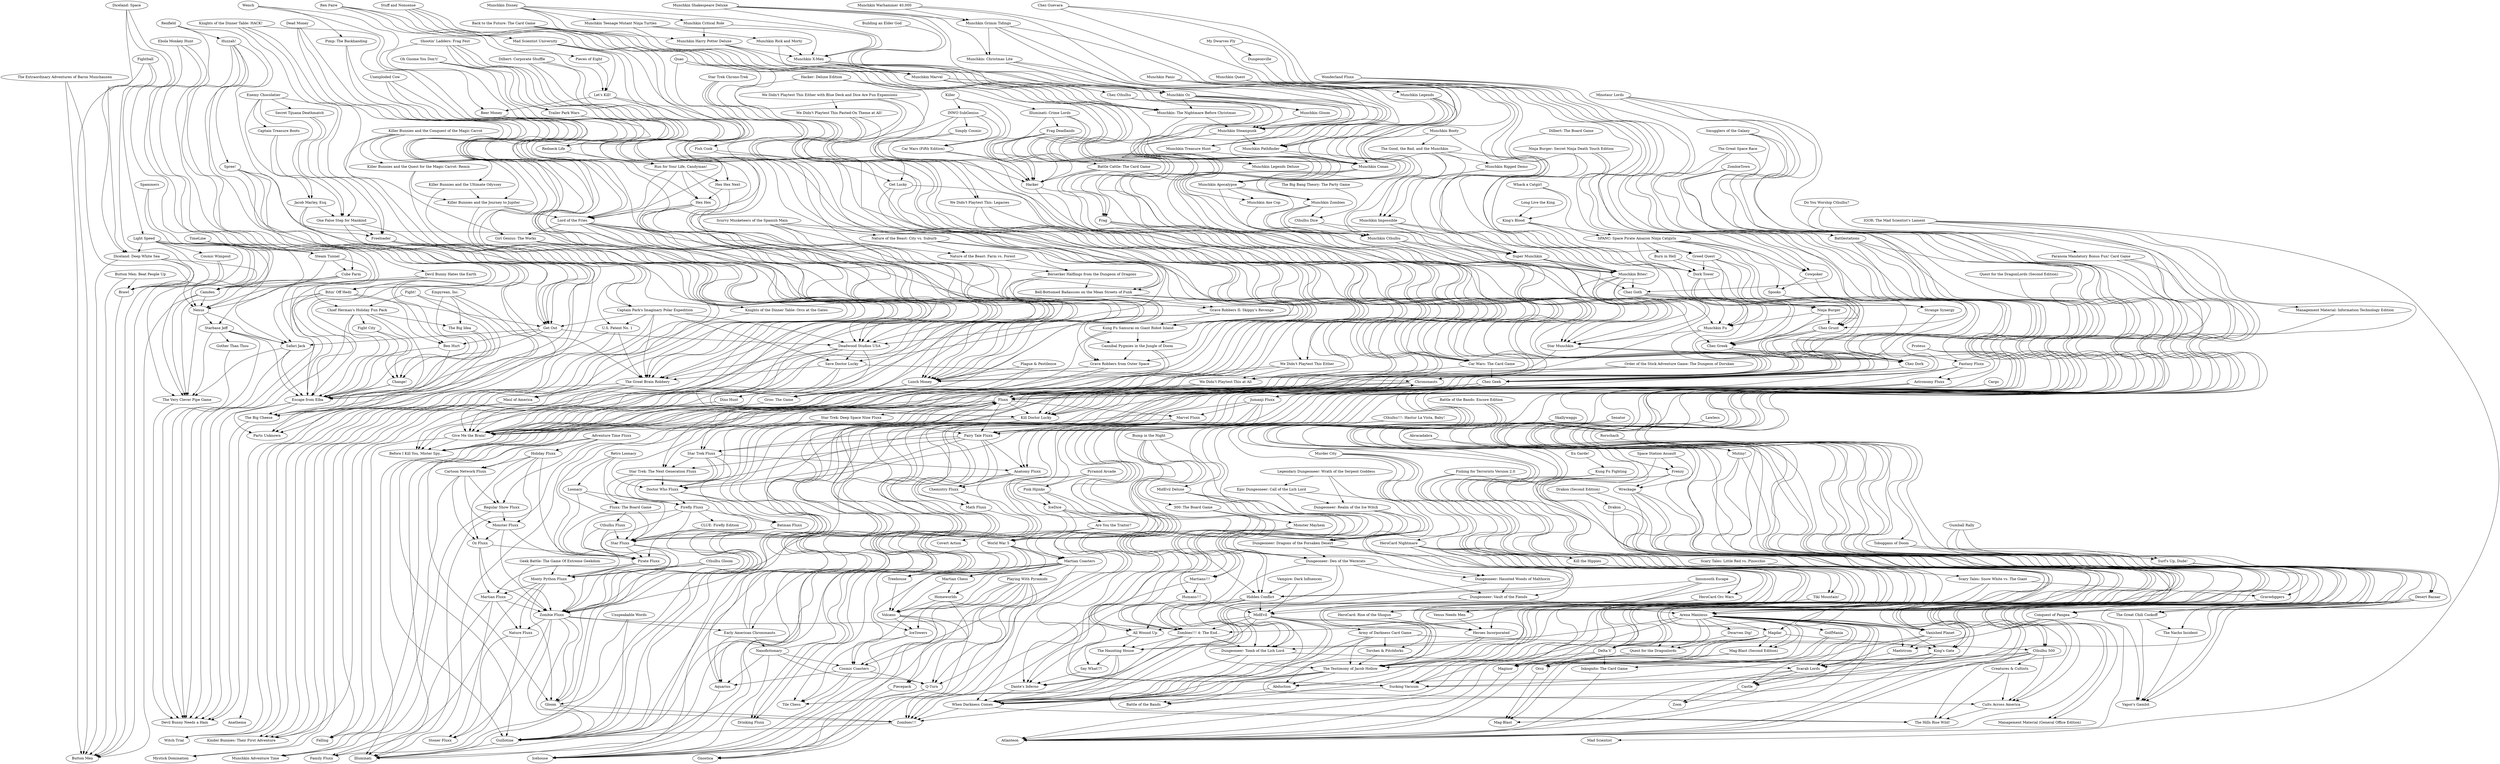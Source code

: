 digraph G {
"Brawl" -> "Button Men" ["weight"=0.270857253521798]
"Cosmic Wimpout" -> "Button Men" ["weight"=0.139165066619594]
"The Extraordinary Adventures of Baron Munchausen" -> "Button Men" ["weight"=0.0775739957623221]
"Camden" -> "Button Men" ["weight"=0.164006204076511]
"Diceland: Deep White Sea" -> "Button Men" ["weight"=0.245948242393319]
"Fightball" -> "Button Men" ["weight"=0.159995851911349]
"Light Speed" -> "Button Men" ["weight"=0.168582549268339]
"Button Men: Beat People Up" -> "Button Men" ["weight"=0.14978896394376]
"Cosmic Wimpout" -> "Brawl" ["weight"=0.109491500766993]
"The Extraordinary Adventures of Baron Munchausen" -> "Brawl" ["weight"=0.0685841010259087]
"Diceland: Deep White Sea" -> "Brawl" ["weight"=0.212376782442727]
"Fightball" -> "Brawl" ["weight"=0.2160234565657]
"Light Speed" -> "Brawl" ["weight"=0.18902044297668]
"Button Men: Beat People Up" -> "Brawl" ["weight"=0.0523024530712082]
"Light Speed" -> "Cosmic Wimpout" ["weight"=0.100499969004114]
"Camden" -> "The Very Clever Pipe Game" ["weight"=0.274122897940654]
"Camden" -> "Nexus" ["weight"=0.328084750041352]
"Diceland: Deep White Sea" -> "Camden" ["weight"=0.213258389856901]
"Cube Farm" -> "Camden" ["weight"=0.309298983015848]
"Light Speed" -> "Camden" ["weight"=0.257536679518057]
"Steam Tunnel" -> "Camden" ["weight"=0.263419388724265]
"TimeLine" -> "Camden" ["weight"=0.222080320896541]
"Diceland: Deep White Sea" -> "Nexus" ["weight"=0.205930422184713]
"Fightball" -> "Diceland: Deep White Sea" ["weight"=0.251245531584028]
"Light Speed" -> "Diceland: Deep White Sea" ["weight"=0.222944748011821]
"Diceland: Space" -> "Diceland: Deep White Sea" ["weight"=0.460212116637971]
"Light Speed" -> "The Very Clever Pipe Game" ["weight"=0.234605497018044]
"Light Speed" -> "Nexus" ["weight"=0.201460552162435]
"Diceland: Space" -> "Light Speed" ["weight"=0.174490267064391]
"Give Me the Brain!" -> "Falling" ["weight"=0.203010678967714]
"Girl Genius: The Works" -> "Falling" ["weight"=0.160188284303996]
"Lord of the Fries" -> "Falling" ["weight"=0.194819208659221]
"Give Me the Brain!" -> "Before I Kill You, Mister Spy..." ["weight"=0.268244845049704]
"Groo: The Game" -> "Give Me the Brain!" ["weight"=0.111176854922703]
"Lunch Money" -> "Give Me the Brain!" ["weight"=0.154050299473649]
"Kill Doctor Lucky" -> "Give Me the Brain!" ["weight"=0.239662721462805]
"Fluxx" -> "Give Me the Brain!" ["weight"=0.148806033012315]
"Plague & Pestilence" -> "Give Me the Brain!" ["weight"=0.113713022960653]
"The Great Brain Robbery" -> "Give Me the Brain!" ["weight"=0.303016613393523]
"Chrononauts" -> "Give Me the Brain!" ["weight"=0.161819430499374]
"Save Doctor Lucky" -> "Give Me the Brain!" ["weight"=0.207875741774845]
"Girl Genius: The Works" -> "Give Me the Brain!" ["weight"=0.216819434838288]
"Deadwood Studios USA" -> "Give Me the Brain!" ["weight"=0.229162860502324]
"Dino Hunt" -> "Give Me the Brain!" ["weight"=0.108318588115576]
"Lord of the Fries" -> "Give Me the Brain!" ["weight"=0.406154552224653]
"Dilbert: Corporate Shuffle" -> "Give Me the Brain!" ["weight"=0.135240684240015]
"Grave Robbers from Outer Space" -> "Give Me the Brain!" ["weight"=0.121230324034985]
"Cannibal Pygmies in the Jungle of Doom" -> "Give Me the Brain!" ["weight"=0.0782795725770364]
"Beer Money" -> "Give Me the Brain!" ["weight"=0.0726119628390141]
"Let's Kill!" -> "Give Me the Brain!" ["weight"=0.0693259233473364]
"Pimp: The Backhanding" -> "Give Me the Brain!" ["weight"=0.0580941982048704]
"Dead Money" -> "Give Me the Brain!" ["weight"=0.190428280436974]
"Quao" -> "Give Me the Brain!" ["weight"=0.0458964778354218]
"Girl Genius: The Works" -> "Mystick Domination" ["weight"=0.102862734125669]
"Girl Genius: The Works" -> "The Great Brain Robbery" ["weight"=0.215633301236674]
"Lord of the Fries" -> "Girl Genius: The Works" ["weight"=0.233429024385607]
"Knights of the Dinner Table: HACK!" -> "Girl Genius: The Works" ["weight"=0.101199317087477]
"Dead Money" -> "Girl Genius: The Works" ["weight"=0.112522923136726]
"Lord of the Fries" -> "Before I Kill You, Mister Spy..." ["weight"=0.239437643986912]
"Lord of the Fries" -> "Groo: The Game" ["weight"=0.105149896324625]
"Lord of the Fries" -> "Lunch Money" ["weight"=0.140790737275871]
"Lord of the Fries" -> "The Great Brain Robbery" ["weight"=0.282563662931911]
"Lord of the Fries" -> "Deadwood Studios USA" ["weight"=0.236439406230621]
"Lord of the Fries" -> "Dino Hunt" ["weight"=0.111770447426981]
"Unexploded Cow" -> "Lord of the Fries" ["weight"=0.189369032860343]
"Dilbert: Corporate Shuffle" -> "Lord of the Fries" ["weight"=0.129528435455613]
"Knights of the Dinner Table: HACK!" -> "Lord of the Fries" ["weight"=0.100715624370034]
"Hex Hex" -> "Lord of the Fries" ["weight"=0.105313735431847]
"Run for Your Life, Candyman!" -> "Lord of the Fries" ["weight"=0.0772981749095799]
"Killer Bunnies and the Journey to Jupiter" -> "Lord of the Fries" ["weight"=0.0416820946104994]
"Lunch Money" -> "Before I Kill You, Mister Spy..." ["weight"=0.129769221014677]
"Deadwood Studios USA" -> "Before I Kill You, Mister Spy..." ["weight"=0.24190122967855]
"Grave Robbers from Outer Space" -> "Before I Kill You, Mister Spy..." ["weight"=0.097911806166428]
"Cannibal Pygmies in the Jungle of Doom" -> "Before I Kill You, Mister Spy..." ["weight"=0.0897683679601361]
"Kung Fu Samurai on Giant Robot Island" -> "Before I Kill You, Mister Spy..." ["weight"=0.0913991058370319]
"Hex Hex" -> "Before I Kill You, Mister Spy..." ["weight"=0.0792219057702393]
"Lunch Money" -> "Groo: The Game" ["weight"=0.112341002696948]
"Plague & Pestilence" -> "Lunch Money" ["weight"=0.112955407397229]
"Grave Robbers from Outer Space" -> "Lunch Money" ["weight"=0.104471128000264]
"Beer Money" -> "Lunch Money" ["weight"=0.298619747261483]
"Hex Hex" -> "Lunch Money" ["weight"=0.110444234117354]
"Let's Kill!" -> "Lunch Money" ["weight"=0.106202926208573]
"Pimp: The Backhanding" -> "Lunch Money" ["weight"=0.067926869689797]
"Wench" -> "Lunch Money" ["weight"=0.0705085525748519]
"Hex Hex Next" -> "Lunch Money" ["weight"=0.0671591016060136]
"Run for Your Life, Candyman!" -> "Lunch Money" ["weight"=0.0676393600932378]
"Mad Scientist University" -> "Lunch Money" ["weight"=0.0517116857998571]
"Ren Faire" -> "Lunch Money" ["weight"=0.055835100259549]
"Deadwood Studios USA" -> "Kill Doctor Lucky" ["weight"=0.189285528250938]
"Deadwood Studios USA" -> "The Great Brain Robbery" ["weight"=0.267855780188115]
"Deadwood Studios USA" -> "Save Doctor Lucky" ["weight"=0.217540749826785]
"Get Out" -> "Deadwood Studios USA" ["weight"=0.268779363562752]
"Unexploded Cow" -> "Deadwood Studios USA" ["weight"=0.210218011842063]
"Spree!" -> "Deadwood Studios USA" ["weight"=0.236673916535003]
"Captain Park's Imaginary Polar Expedition" -> "Deadwood Studios USA" ["weight"=0.239596762023705]
"Get Lucky" -> "Deadwood Studios USA" ["weight"=0.082847563671484]
"Fish Cook" -> "Deadwood Studios USA" ["weight"=0.0921515037315821]
"Stuff and Nonsense" -> "Deadwood Studios USA" ["weight"=0.0779080711625255]
"Cannibal Pygmies in the Jungle of Doom" -> "Grave Robbers from Outer Space" ["weight"=0.366741893796268]
"Kung Fu Samurai on Giant Robot Island" -> "Grave Robbers from Outer Space" ["weight"=0.341873728323407]
"Grave Robbers II: Skippy's Revenge" -> "Grave Robbers from Outer Space" ["weight"=0.484650427786725]
"Mad Scientist University" -> "Grave Robbers from Outer Space" ["weight"=0.0552458970556696]
"Kung Fu Samurai on Giant Robot Island" -> "Cannibal Pygmies in the Jungle of Doom" ["weight"=0.402300857977743]
"Grave Robbers II: Skippy's Revenge" -> "Cannibal Pygmies in the Jungle of Doom" ["weight"=0.367602277515662]
"Bell-Bottomed Badassses on the Mean Streets of Funk" -> "Cannibal Pygmies in the Jungle of Doom" ["weight"=0.334480353938365]
"Grave Robbers II: Skippy's Revenge" -> "Kung Fu Samurai on Giant Robot Island" ["weight"=0.387322519413972]
"Bell-Bottomed Badassses on the Mean Streets of Funk" -> "Kung Fu Samurai on Giant Robot Island" ["weight"=0.408823217488413]
"Berserker Halflings from the Dungeon of Dragons" -> "Kung Fu Samurai on Giant Robot Island" ["weight"=0.412959262440897]
"Hex Hex Next" -> "Hex Hex" ["weight"=0.41870166614425]
"Run for Your Life, Candyman!" -> "Hex Hex" ["weight"=0.097745725244511]
"Shootin' Ladders: Frag Fest" -> "Hex Hex" ["weight"=0.0582130375071561]
"Plague & Pestilence" -> "Groo: The Game" ["weight"=0.10108286985479]
"Dilbert: Corporate Shuffle" -> "Groo: The Game" ["weight"=0.119946450580997]
"Kill Doctor Lucky" -> "Illuminati" ["weight"=0.132290076260574]
"Kill Doctor Lucky" -> "Guillotine" ["weight"=0.202453114456966]
"Fluxx" -> "Kill Doctor Lucky" ["weight"=0.17451770185231]
"Chez Geek" -> "Kill Doctor Lucky" ["weight"=0.13902887355654]
"Chrononauts" -> "Kill Doctor Lucky" ["weight"=0.168912316806804]
"Save Doctor Lucky" -> "Kill Doctor Lucky" ["weight"=0.294204227047104]
"Frag" -> "Kill Doctor Lucky" ["weight"=0.100066148006904]
"Order of the Stick Adventure Game: The Dungeon of Dorukan" -> "Kill Doctor Lucky" ["weight"=0.0738985159051418]
"Quao" -> "Kill Doctor Lucky" ["weight"=0.0390713033949368]
"Get Lucky" -> "Kill Doctor Lucky" ["weight"=0.113058382393013]
"Stuff and Nonsense" -> "Kill Doctor Lucky" ["weight"=0.0717678812856295]
"Fluxx" -> "Guillotine" ["weight"=0.239241449049572]
"Chez Geek" -> "Fluxx" ["weight"=0.154837313696659]
"Chrononauts" -> "Fluxx" ["weight"=0.246032210730513]
"Star Munchkin" -> "Fluxx" ["weight"=0.12422663788452]
"Early American Chrononauts" -> "Fluxx" ["weight"=0.134980624324868]
"Aquarius" -> "Fluxx" ["weight"=0.154977854830085]
"Munchkin Bites!" -> "Fluxx" ["weight"=0.104547671718807]
"Gloom" -> "Fluxx" ["weight"=0.191080653831244]
"Zombie Fluxx" -> "Fluxx" ["weight"=0.251545403230223]
"Quao" -> "Fluxx" ["weight"=0.0442472056028066]
"We Didn't Playtest This at All" -> "Fluxx" ["weight"=0.117316771999904]
"Monty Python Fluxx" -> "Fluxx" ["weight"=0.211355528170638]
"We Didn't Playtest This Either" -> "Fluxx" ["weight"=0.0753158726072172]
"Star Fluxx" -> "Fluxx" ["weight"=0.168979711571767]
"We Didn't Playtest This: Legacies" -> "Fluxx" ["weight"=0.055387183001213]
"The Great Brain Robbery" -> "Escape from Elba" ["weight"=0.244277183656679]
"The Great Brain Robbery" -> "Maul of America" ["weight"=0.0545631936279433]
"Save Doctor Lucky" -> "The Great Brain Robbery" ["weight"=0.239278556481622]
"Unexploded Cow" -> "The Great Brain Robbery" ["weight"=0.197618785786246]
"Spree!" -> "The Great Brain Robbery" ["weight"=0.235928408411422]
"U.S. Patent No. 1" -> "The Great Brain Robbery" ["weight"=0.31159611219603]
"Knights of the Dinner Table: HACK!" -> "The Great Brain Robbery" ["weight"=0.072042027125095]
"Captain Park's Imaginary Polar Expedition" -> "The Great Brain Robbery" ["weight"=0.263402881856705]
"Dead Money" -> "The Great Brain Robbery" ["weight"=0.176314797371845]
"Chrononauts" -> "Icehouse" ["weight"=0.129959795419951]
"Save Doctor Lucky" -> "Chrononauts" ["weight"=0.126862911301743]
"Nanofictionary" -> "Chrononauts" ["weight"=0.14247561709161]
"Chrononauts" -> "Guillotine" ["weight"=0.177030893520235]
"Chrononauts" -> "Aquarius" ["weight"=0.174037732670517]
"Early American Chrononauts" -> "Chrononauts" ["weight"=0.396039872645801]
"Order of the Stick Adventure Game: The Dungeon of Dorukan" -> "Chrononauts" ["weight"=0.0806645794863066]
"Zombie Fluxx" -> "Chrononauts" ["weight"=0.167798614209801]
"Back to the Future: The Card Game" -> "Chrononauts" ["weight"=0.147160542851591]
"Captain Park's Imaginary Polar Expedition" -> "Save Doctor Lucky" ["weight"=0.203937508257128]
"Get Lucky" -> "Save Doctor Lucky" ["weight"=0.0920649530085804]
"Dilbert: Corporate Shuffle" -> "Dino Hunt" ["weight"=0.0901243112530659]
"Let's Kill!" -> "Beer Money" ["weight"=0.0985714169819279]
"Wench" -> "Beer Money" ["weight"=0.0653196139765659]
"Pieces of Eight" -> "Let's Kill!" ["weight"=0.0602343597948582]
"Mad Scientist University" -> "Let's Kill!" ["weight"=0.0977225732032733]
"Ren Faire" -> "Let's Kill!" ["weight"=0.0818002925368211]
"Wench" -> "Pimp: The Backhanding" ["weight"=0.0579436761280542]
"The Very Clever Pipe Game" -> "Devil Bunny Needs a Ham" ["weight"=0.253802564784473]
"The Big Cheese" -> "Devil Bunny Needs a Ham" ["weight"=0.216610132251191]
"Escape from Elba" -> "Devil Bunny Needs a Ham" ["weight"=0.245315039987615]
"Gother Than Thou" -> "Devil Bunny Needs a Ham" ["weight"=0.0651372369914172]
"Safari Jack" -> "Devil Bunny Needs a Ham" ["weight"=0.232283049756198]
"Starbase Jeff" -> "Devil Bunny Needs a Ham" ["weight"=0.266593267987118]
"Bitin' Off Hedz" -> "Devil Bunny Needs a Ham" ["weight"=0.29036407741119]
"Chief Herman's Holiday Fun Pack" -> "Devil Bunny Needs a Ham" ["weight"=0.238149746833313]
"Devil Bunny Hates the Earth" -> "Devil Bunny Needs a Ham" ["weight"=0.486997249957829]
"Fight!" -> "Devil Bunny Needs a Ham" ["weight"=0.0997425292251403]
"Safari Jack" -> "The Very Clever Pipe Game" ["weight"=0.275533228929699]
"Starbase Jeff" -> "The Very Clever Pipe Game" ["weight"=0.268777582503904]
"Spammers" -> "The Very Clever Pipe Game" ["weight"=0.101010153804604]
"Nexus" -> "The Very Clever Pipe Game" ["weight"=0.286842130764252]
"Cube Farm" -> "The Very Clever Pipe Game" ["weight"=0.273527335920435]
"Escape from Elba" -> "The Big Cheese" ["weight"=0.225190760778198]
"Change!" -> "The Big Cheese" ["weight"=0.239317186154263]
"The Big Idea" -> "The Big Cheese" ["weight"=0.24003282887138]
"Chief Herman's Holiday Fun Pack" -> "The Big Cheese" ["weight"=0.232771853093741]
"Fight!" -> "The Big Cheese" ["weight"=0.118627355685081]
"Empyrean, Inc." -> "The Big Cheese" ["weight"=0.0816553917029798]
"Escape from Elba" -> "Parts Unknown" ["weight"=0.258201173236367]
"Change!" -> "Escape from Elba" ["weight"=0.254609804518684]
"Ben Hurt" -> "Escape from Elba" ["weight"=0.268203713050973]
"Safari Jack" -> "Escape from Elba" ["weight"=0.263404354301808]
"Starbase Jeff" -> "Escape from Elba" ["weight"=0.256524090038232]
"Get Out" -> "Escape from Elba" ["weight"=0.267278001298613]
"Fight City" -> "Escape from Elba" ["weight"=0.201076598303558]
"Bitin' Off Hedz" -> "Escape from Elba" ["weight"=0.304417579076219]
"Chief Herman's Holiday Fun Pack" -> "Escape from Elba" ["weight"=0.248132406536975]
"Devil Bunny Hates the Earth" -> "Escape from Elba" ["weight"=0.268587801373132]
"Spree!" -> "Escape from Elba" ["weight"=0.300294095227412]
"Ebola Monkey Hunt" -> "Escape from Elba" ["weight"=0.142128982520107]
"Huzzah!" -> "Escape from Elba" ["weight"=0.287561035500163]
"Renfield" -> "Escape from Elba" ["weight"=0.234100637055188]
"U.S. Patent No. 1" -> "Escape from Elba" ["weight"=0.268619390059822]
"Freeloader" -> "Escape from Elba" ["weight"=0.251780058649005]
"Starbase Jeff" -> "Gother Than Thou" ["weight"=0.101440820222003]
"Starbase Jeff" -> "Safari Jack" ["weight"=0.280868056947742]
"Get Out" -> "Safari Jack" ["weight"=0.268160720013109]
"Bitin' Off Hedz" -> "Safari Jack" ["weight"=0.252691306190126]
"Nexus" -> "Safari Jack" ["weight"=0.238622361812332]
"Cube Farm" -> "Safari Jack" ["weight"=0.233732377606673]
"Spammers" -> "Starbase Jeff" ["weight"=0.139132576725938]
"Nexus" -> "Starbase Jeff" ["weight"=0.198585433861887]
"Bitin' Off Hedz" -> "Ben Hurt" ["weight"=0.262235531820765]
"Bitin' Off Hedz" -> "Get Out" ["weight"=0.273991279458026]
"Devil Bunny Hates the Earth" -> "Bitin' Off Hedz" ["weight"=0.29240482905099]
"Ebola Monkey Hunt" -> "Bitin' Off Hedz" ["weight"=0.126105634012486]
"Chief Herman's Holiday Fun Pack" -> "Change!" ["weight"=0.265474993362657]
"Chief Herman's Holiday Fun Pack" -> "The Big Idea" ["weight"=0.19952248004801]
"Chief Herman's Holiday Fun Pack" -> "Fight City" ["weight"=0.253122361891023]
"Devil Bunny Hates the Earth" -> "Chief Herman's Holiday Fun Pack" ["weight"=0.277430509629855]
"Fight!" -> "Chief Herman's Holiday Fun Pack" ["weight"=0.124349526452535]
"Ebola Monkey Hunt" -> "Devil Bunny Hates the Earth" ["weight"=0.117014614007829]
"Q-Turn" -> "Icehouse" ["weight"=0.201952771170649]
"Aquarius" -> "Icehouse" ["weight"=0.153090838635854]
"Cosmic Coasters" -> "Icehouse" ["weight"=0.212312323857895]
"Piecepack" -> "Icehouse" ["weight"=0.141177961487789]
"Nanofictionary" -> "Icehouse" ["weight"=0.161573802764375]
"IceTowers" -> "Icehouse" ["weight"=0.235280728277738]
"Volcano" -> "Icehouse" ["weight"=0.240516267206065]
"Playing With Pyramids" -> "Icehouse" ["weight"=0.231127101902826]
"Q-Turn" -> "Tile Chess" ["weight"=0.0953154056336346]
"Cosmic Coasters" -> "Q-Turn" ["weight"=0.342802950210669]
"Proteus" -> "Q-Turn" ["weight"=0.0985053711369326]
"Nanofictionary" -> "Q-Turn" ["weight"=0.216426163578709]
"Cargo" -> "Q-Turn" ["weight"=0.0855624528678748]
"Playing With Pyramids" -> "Q-Turn" ["weight"=0.124919730866904]
"Cosmic Coasters" -> "Aquarius" ["weight"=0.164496368393996]
"Nanofictionary" -> "Aquarius" ["weight"=0.160099074822456]
"Early American Chrononauts" -> "Aquarius" ["weight"=0.128683606631522]
"Cosmic Coasters" -> "Tile Chess" ["weight"=0.110914800171039]
"Proteus" -> "Cosmic Coasters" ["weight"=0.0990919162935565]
"Nanofictionary" -> "Cosmic Coasters" ["weight"=0.197729085880842]
"Cargo" -> "Cosmic Coasters" ["weight"=0.0857666135279904]
"IceTowers" -> "Cosmic Coasters" ["weight"=0.162044266016252]
"Playing With Pyramids" -> "Cosmic Coasters" ["weight"=0.213362404732526]
"Volcano" -> "Piecepack" ["weight"=0.0998342662257351]
"Playing With Pyramids" -> "Piecepack" ["weight"=0.149888585906572]
"Early American Chrononauts" -> "Nanofictionary" ["weight"=0.137679774230512]
"Volcano" -> "IceTowers" ["weight"=0.308261545855914]
"Playing With Pyramids" -> "IceTowers" ["weight"=0.265032439545018]
"Martian Coasters" -> "IceTowers" ["weight"=0.236324777559201]
"Volcano" -> "Gnostica" ["weight"=0.215270262663299]
"Playing With Pyramids" -> "Volcano" ["weight"=0.309320654165187]
"Treehouse" -> "Volcano" ["weight"=0.236341954076044]
"Martian Coasters" -> "Volcano" ["weight"=0.291303503226468]
"World War 5" -> "Volcano" ["weight"=0.203637451540496]
"Homeworlds" -> "Volcano" ["weight"=0.275370964398851]
"Martian Chess" -> "Volcano" ["weight"=0.237801432695591]
"Playing With Pyramids" -> "Tile Chess" ["weight"=0.0725130643194587]
"Playing With Pyramids" -> "Gnostica" ["weight"=0.213990896702793]
"Martian Coasters" -> "Playing With Pyramids" ["weight"=0.231053742009814]
"Run for Your Life, Candyman!" -> "Hex Hex Next" ["weight"=0.0673088752707912]
"Shootin' Ladders: Frag Fest" -> "Hex Hex Next" ["weight"=0.0558127583068603]
"Run for Your Life, Candyman!" -> "Kinder Bunnies: Their First Adventure" ["weight"=0.0734130114837266]
"Redneck Life" -> "Run for Your Life, Candyman!" ["weight"=0.0858377040473649]
"Trailer Park Wars" -> "Run for Your Life, Candyman!" ["weight"=0.0729579426181531]
"Shootin' Ladders: Frag Fest" -> "Run for Your Life, Candyman!" ["weight"=0.227353461054665]
"Oh Gnome You Don't!" -> "Run for Your Life, Candyman!" ["weight"=0.0546885319550543]
"Ren Faire" -> "Mad Scientist University" ["weight"=0.0758092579942918]
"Ren Faire" -> "Pieces of Eight" ["weight"=0.0807341037053478]
"Car Wars: The Card Game" -> "Illuminati" ["weight"=0.0975934737220305]
"Hacker" -> "Illuminati" ["weight"=0.143451048589492]
"Simply Cosmic" -> "Illuminati" ["weight"=0.0781324403796027]
"INWO SubGenius" -> "Illuminati" ["weight"=0.133594615801704]
"Guillotine" -> "Illuminati" ["weight"=0.139659071028455]
"Chez Geek" -> "Illuminati" ["weight"=0.148606884309204]
"Frag" -> "Illuminati" ["weight"=0.12401508696118]
"Illuminati: Crime Lords" -> "Illuminati" ["weight"=0.148725990642878]
"Hacker: Deluxe Edition" -> "Illuminati" ["weight"=0.138282217393278]
"Chez Geek" -> "Guillotine" ["weight"=0.15270139769978]
"Zombies!!!" -> "Guillotine" ["weight"=0.160709984549618]
"Star Munchkin" -> "Guillotine" ["weight"=0.1123895876933]
"Gloom" -> "Guillotine" ["weight"=0.201465706955903]
"Order of the Stick Adventure Game: The Dungeon of Dorukan" -> "Guillotine" ["weight"=0.0745958671687582]
"Unspeakable Words" -> "Guillotine" ["weight"=0.108015997566809]
"Zombie Fluxx" -> "Guillotine" ["weight"=0.143689759037919]
"We Didn't Playtest This at All" -> "Guillotine" ["weight"=0.112664068783419]
"We Didn't Playtest This Either" -> "Guillotine" ["weight"=0.0633222269216748]
"Car Wars: The Card Game" -> "Chez Geek" ["weight"=0.0919270412011383]
"Chez Dork" -> "Chez Geek" ["weight"=0.20379826640137]
"Frag" -> "Chez Geek" ["weight"=0.129738478448247]
"Star Munchkin" -> "Chez Geek" ["weight"=0.147845897805019]
"Chez Greek" -> "Chez Geek" ["weight"=0.256616983889948]
"Chez Grunt" -> "Chez Geek" ["weight"=0.206597548478319]
"Munchkin Fu" -> "Chez Geek" ["weight"=0.135799476351]
"Ninja Burger" -> "Chez Geek" ["weight"=0.141302512350557]
"Chez Goth" -> "Chez Geek" ["weight"=0.270664649297479]
"Munchkin Bites!" -> "Chez Geek" ["weight"=0.13388496162258]
"Ninja Burger: Secret Ninja Death Touch Edition" -> "Chez Geek" ["weight"=0.0416352311503226]
"Chez Cthulhu" -> "Chez Geek" ["weight"=0.143983476920315]
"Frag" -> "Car Wars: The Card Game" ["weight"=0.114194338573269]
"Battle Cattle: The Card Game" -> "Frag" ["weight"=0.0914360274719622]
"Frag Deadlands" -> "Frag" ["weight"=0.181407808120106]
"Illuminati: Crime Lords" -> "Frag" ["weight"=0.0803790986521879]
"Fish Cook" -> "Get Lucky" ["weight"=0.0704979583372836]
"Stuff and Nonsense" -> "Get Lucky" ["weight"=0.13200904746156]
"Stuff and Nonsense" -> "Fish Cook" ["weight"=0.0859172481453917]
"Cube Farm" -> "Nexus" ["weight"=0.32652197316262]
"Steam Tunnel" -> "Nexus" ["weight"=0.374728590460749]
"Diceland: Space" -> "Nexus" ["weight"=0.150891102942385]
"Steam Tunnel" -> "Cube Farm" ["weight"=0.321289431696715]
"TimeLine" -> "Cube Farm" ["weight"=0.210654921390578]
"The Big Idea" -> "Change!" ["weight"=0.224205037780371]
"Fight City" -> "Change!" ["weight"=0.199697145504837]
"Empyrean, Inc." -> "Change!" ["weight"=0.112175136396809]
"Empyrean, Inc." -> "The Big Idea" ["weight"=0.0800504403402065]
"Empyrean, Inc." -> "Anathema" ["weight"=0.0955880258362681]
"Ben Hurt" -> "Parts Unknown" ["weight"=0.286077136943293]
"Huzzah!" -> "Parts Unknown" ["weight"=0.267171701121154]
"Renfield" -> "Parts Unknown" ["weight"=0.317347924472885]
"Get Out" -> "Ben Hurt" ["weight"=0.222072145323992]
"Huzzah!" -> "Ben Hurt" ["weight"=0.282591891759581]
"Huzzah!" -> "Get Out" ["weight"=0.299749901198151]
"Huzzah!" -> "Spree!" ["weight"=0.26639464614057]
"Renfield" -> "Huzzah!" ["weight"=0.25326753217467]
"Proteus" -> "Tile Chess" ["weight"=0.206674500013546]
"Spree!" -> "Get Out" ["weight"=0.274842155542641]
"Captain Park's Imaginary Polar Expedition" -> "Get Out" ["weight"=0.27086668797663]
"Freeloader" -> "Get Out" ["weight"=0.312011305960482]
"One False Step for Mankind" -> "Get Out" ["weight"=0.219047445277755]
"Jacob Marley, Esq." -> "Get Out" ["weight"=0.175625744178974]
"U.S. Patent No. 1" -> "Witch Trial" ["weight"=0.214964523767556]
"Captain Park's Imaginary Polar Expedition" -> "U.S. Patent No. 1" ["weight"=0.273583881095662]
"Freeloader" -> "U.S. Patent No. 1" ["weight"=0.300656972326563]
"Freeloader" -> "Witch Trial" ["weight"=0.236311348875987]
"Freeloader" -> "Captain Park's Imaginary Polar Expedition" ["weight"=0.29090099151494]
"One False Step for Mankind" -> "Freeloader" ["weight"=0.300014144105343]
"Jacob Marley, Esq." -> "Freeloader" ["weight"=0.231386618190379]
"Secret Tijuana Deathmatch" -> "Freeloader" ["weight"=0.200853127772397]
"Enemy Chocolatier" -> "Freeloader" ["weight"=0.161270018550294]
"Maul of America" -> "Mystick Domination" ["weight"=0.0478497243962298]
"Knights of the Dinner Table: Orcs at the Gates" -> "Maul of America" ["weight"=0.0955010852380831]
"Knights of the Dinner Table: HACK!" -> "Knights of the Dinner Table: Orcs at the Gates" ["weight"=0.151922227853396]
"Captain Park's Imaginary Polar Expedition" -> "Witch Trial" ["weight"=0.258189466886573]
"One False Step for Mankind" -> "Captain Park's Imaginary Polar Expedition" ["weight"=0.221745231587054]
"Abduction" -> "Battle of the Bands" ["weight"=0.0910429187728325]
"The Testimony of Jacob Hollow" -> "Battle of the Bands" ["weight"=0.0866821722444526]
"Battle of the Bands: Encore Edition" -> "Battle of the Bands" ["weight"=0.241287536962779]
"Cthulhu 500" -> "Abduction" ["weight"=0.103780108264601]
"The Testimony of Jacob Hollow" -> "Abduction" ["weight"=0.113322274509706]
"Battle of the Bands: Encore Edition" -> "Abduction" ["weight"=0.0658421358822044]
"Army of Darkness Card Game" -> "Abduction" ["weight"=0.0791206500604693]
"The Testimony of Jacob Hollow" -> "The Hills Rise Wild!" ["weight"=0.114434237672215]
"The Testimony of Jacob Hollow" -> "Cults Across America" ["weight"=0.0892782445144035]
"Cthulhu 500" -> "The Testimony of Jacob Hollow" ["weight"=0.0933274514341312]
"Paranoia Mandatory Bonus Fun! Card Game" -> "The Testimony of Jacob Hollow" ["weight"=0.0687671587606378]
"Battle of the Bands: Encore Edition" -> "The Testimony of Jacob Hollow" ["weight"=0.132564624425494]
"Army of Darkness Card Game" -> "The Testimony of Jacob Hollow" ["weight"=0.110348554191483]
"The Testimony of Jacob Hollow" -> "When Darkness Comes" ["weight"=0.148204167828649]
"Torches & Pitchforks" -> "The Testimony of Jacob Hollow" ["weight"=0.0987484387700747]
"Heroes Incorporated" -> "The Testimony of Jacob Hollow" ["weight"=0.111927761244382]
"MidEvil" -> "The Testimony of Jacob Hollow" ["weight"=0.0863952509550704]
"Hidden Conflict" -> "The Testimony of Jacob Hollow" ["weight"=0.109630743051098]
"HeroCard Nightmare" -> "The Testimony of Jacob Hollow" ["weight"=0.0923903409211787]
"Murder City" -> "The Testimony of Jacob Hollow" ["weight"=0.0562752130978882]
"Innsmouth Escape" -> "The Testimony of Jacob Hollow" ["weight"=0.106474222713508]
"Orcz" -> "Mag·Blast" ["weight"=0.123724387068781]
"GolfMania" -> "Mag·Blast" ["weight"=0.089274556122702]
"Mag·Blast (Second Edition)" -> "Mag·Blast" ["weight"=0.180832916220627]
"Arena Maximus" -> "Mag·Blast" ["weight"=0.0889773591957002]
"Drakon" -> "Orcz" ["weight"=0.0764240662973791]
"GolfMania" -> "Orcz" ["weight"=0.103248613387018]
"Mag·Blast (Second Edition)" -> "Orcz" ["weight"=0.0908062486151387]
"Magdar" -> "Orcz" ["weight"=0.119506272898438]
"Arena Maximus" -> "Orcz" ["weight"=0.12770649372236]
"Quest for the Dragonlords" -> "Orcz" ["weight"=0.109334302490893]
"Arena Maximus" -> "GolfMania" ["weight"=0.0719079112086226]
"Magdar" -> "Mag·Blast (Second Edition)" ["weight"=0.0992475645913853]
"Arena Maximus" -> "Mag·Blast (Second Edition)" ["weight"=0.133158203891213]
"Wreckage" -> "Mag·Blast (Second Edition)" ["weight"=0.107039656299575]
"Arena Maximus" -> "Sucking Vacuum" ["weight"=0.0916257714602234]
"Kung Fu Fighting" -> "Arena Maximus" ["weight"=0.0936971989180421]
"Arena Maximus" -> "Castle" ["weight"=0.122787171171608]
"Drakon" -> "Arena Maximus" ["weight"=0.0610165092694174]
"Arena Maximus" -> "Atlanteon" ["weight"=0.15492038312642]
"Arena Maximus" -> "Inkognito: The Card Game" ["weight"=0.11980989752133]
"Arena Maximus" -> "Delta V" ["weight"=0.153806993845501]
"Arena Maximus" -> "Scarab Lords" ["weight"=0.184114338232845]
"Arena Maximus" -> "King's Gate" ["weight"=0.183624260785404]
"Arena Maximus" -> "Maelstrom" ["weight"=0.0894272790803356]
"Arena Maximus" -> "Magdar" ["weight"=0.203707424701888]
"Arena Maximus" -> "Dwarven Dig!" ["weight"=0.0773402747590258]
"Arena Maximus" -> "Quest for the Dragonlords" ["weight"=0.102330441414828]
"Arena Maximus" -> "Dungeoneer: Tomb of the Lich Lord" ["weight"=0.114558472055466]
"Arena Maximus" -> "Vanished Planet" ["weight"=0.108754550797462]
"Mutiny!" -> "Arena Maximus" ["weight"=0.154538579890458]
"Dungeoneer: Vault of the Fiends" -> "Arena Maximus" ["weight"=0.0908016681341853]
"Wreckage" -> "Arena Maximus" ["weight"=0.206975026042038]
"Frenzy" -> "Arena Maximus" ["weight"=0.126193305702926]
"Minotaur Lords" -> "Arena Maximus" ["weight"=0.172227248986635]
"Smugglers of the Galaxy" -> "Arena Maximus" ["weight"=0.0553869908892449]
"Senator" -> "Arena Maximus" ["weight"=0.159359068429024]
"Space Station Assault" -> "Arena Maximus" ["weight"=0.0772761508623769]
"Drakon (Second Edition)" -> "Arena Maximus" ["weight"=0.0735603964489788]
"Hacker" -> "Car Wars: The Card Game" ["weight"=0.126266771209605]
"Battle Cattle: The Card Game" -> "Car Wars: The Card Game" ["weight"=0.216725828626206]
"Car Wars (Fifth Edition)" -> "Car Wars: The Card Game" ["weight"=0.124263115300137]
"INWO SubGenius" -> "Car Wars: The Card Game" ["weight"=0.0766282788212483]
"Simply Cosmic" -> "Hacker" ["weight"=0.119610051424783]
"Battle Cattle: The Card Game" -> "Hacker" ["weight"=0.113481209421565]
"Car Wars (Fifth Edition)" -> "Hacker" ["weight"=0.0931594475878461]
"Frag Deadlands" -> "Hacker" ["weight"=0.0780701267267149]
"INWO SubGenius" -> "Hacker" ["weight"=0.120196965546527]
"Illuminati: Crime Lords" -> "Hacker" ["weight"=0.0844822016059501]
"Killer" -> "Hacker" ["weight"=0.0850704399516497]
"Hacker: Deluxe Edition" -> "Hacker" ["weight"=0.130306831083636]
"Frag Deadlands" -> "Battle Cattle: The Card Game" ["weight"=0.123331626533009]
"INWO SubGenius" -> "Car Wars (Fifth Edition)" ["weight"=0.0870567719243698]
"Killer" -> "Car Wars (Fifth Edition)" ["weight"=0.079817000616336]
"INWO SubGenius" -> "Simply Cosmic" ["weight"=0.0921015075655549]
"Killer" -> "INWO SubGenius" ["weight"=0.0680785549004413]
"Illuminati: Crime Lords" -> "Frag Deadlands" ["weight"=0.10038457480006]
"Hacker: Deluxe Edition" -> "Illuminati: Crime Lords" ["weight"=0.143433214330763]
"Jacob Marley, Esq." -> "One False Step for Mankind" ["weight"=0.233233809446649]
"Secret Tijuana Deathmatch" -> "One False Step for Mankind" ["weight"=0.235824403027523]
"Captain Treasure Boots" -> "One False Step for Mankind" ["weight"=0.155532403050111]
"Enemy Chocolatier" -> "One False Step for Mankind" ["weight"=0.182781074743231]
"Captain Treasure Boots" -> "Jacob Marley, Esq." ["weight"=0.165526908107987]
"Enemy Chocolatier" -> "Jacob Marley, Esq." ["weight"=0.138791170085128]
"Killer Bunnies and the Journey to Jupiter" -> "Kinder Bunnies: Their First Adventure" ["weight"=0.138742507285928]
"Killer Bunnies and the Quest for the Magic Carrot: Remix" -> "Killer Bunnies and the Journey to Jupiter" ["weight"=0.0833912357173138]
"Killer Bunnies and the Ultimate Odyssey" -> "Killer Bunnies and the Journey to Jupiter" ["weight"=0.248865259324122]
"Killer Bunnies and the Conquest of the Magic Carrot" -> "Killer Bunnies and the Journey to Jupiter" ["weight"=0.133630284062035]
"Chez Greek" -> "Chez Dork" ["weight"=0.223393735885758]
"Chez Grunt" -> "Chez Dork" ["weight"=0.237042270588012]
"Strange Synergy" -> "Chez Dork" ["weight"=0.128794341348726]
"Spooks" -> "Chez Dork" ["weight"=0.0933151146039077]
"Dork Tower" -> "Chez Dork" ["weight"=0.174424656962519]
"Greed Quest" -> "Chez Dork" ["weight"=0.1433155818073]
"Burn in Hell" -> "Chez Dork" ["weight"=0.112811168470219]
"Cowpoker" -> "Chez Dork" ["weight"=0.0660135061092849]
"My Dwarves Fly" -> "Chez Dork" ["weight"=0.0659106558910454]
"SPANC: Space Pirate Amazon Ninja Catgirls" -> "Chez Dork" ["weight"=0.116794956823349]
"Chez Grunt" -> "Chez Greek" ["weight"=0.407570319839806]
"Dork Tower" -> "Chez Greek" ["weight"=0.0958219993617269]
"Chez Goth" -> "Chez Greek" ["weight"=0.311957597306877]
"Chez Guevara" -> "Chez Greek" ["weight"=0.216451197520544]
"Chez Cthulhu" -> "Chez Greek" ["weight"=0.129072523845638]
"Dork Tower" -> "Chez Grunt" ["weight"=0.0948474451167095]
"Ninja Burger" -> "Chez Grunt" ["weight"=0.10643718279226]
"Chez Goth" -> "Chez Grunt" ["weight"=0.299164998965604]
"Chez Guevara" -> "Chez Grunt" ["weight"=0.221256848760256]
"Greed Quest" -> "Chez Grunt" ["weight"=0.102110603792537]
"Spooks" -> "Strange Synergy" ["weight"=0.103942055941706]
"Greed Quest" -> "Strange Synergy" ["weight"=0.141548628197414]
"SPANC: Space Pirate Amazon Ninja Catgirls" -> "Strange Synergy" ["weight"=0.125567466410184]
"Cowpoker" -> "Spooks" ["weight"=0.0955525286102726]
"SPANC: Space Pirate Amazon Ninja Catgirls" -> "Spooks" ["weight"=0.0925669061006415]
"Greed Quest" -> "Dork Tower" ["weight"=0.13950248700849]
"Burn in Hell" -> "Dork Tower" ["weight"=0.0965573959662405]
"SPANC: Space Pirate Amazon Ninja Catgirls" -> "Dork Tower" ["weight"=0.105621363256193]
"King's Blood" -> "Dork Tower" ["weight"=0.0725048924036457]
"Dilbert: The Board Game" -> "Dork Tower" ["weight"=0.0482874857453952]
"SPANC: Space Pirate Amazon Ninja Catgirls" -> "Greed Quest" ["weight"=0.127582842953982]
"King's Blood" -> "Greed Quest" ["weight"=0.0867326491084301]
"SPANC: Space Pirate Amazon Ninja Catgirls" -> "Burn in Hell" ["weight"=0.0883764162892062]
"SPANC: Space Pirate Amazon Ninja Catgirls" -> "Cowpoker" ["weight"=0.0681897463809263]
"My Dwarves Fly" -> "Cowpoker" ["weight"=0.0655215509707133]
"Dungeonville" -> "Cowpoker" ["weight"=0.0933434422311225]
"My Dwarves Fly" -> "Dungeonville" ["weight"=0.109410483036847]
"King's Blood" -> "SPANC: Space Pirate Amazon Ninja Catgirls" ["weight"=0.0957170941929838]
"Whack a Catgirl" -> "SPANC: Space Pirate Amazon Ninja Catgirls" ["weight"=0.070222815313812]
"TimeLine" -> "Steam Tunnel" ["weight"=0.245653257931521]
"Zombie Fluxx" -> "Early American Chrononauts" ["weight"=0.108996767740918]
"Back to the Future: The Card Game" -> "Early American Chrononauts" ["weight"=0.117479942953951]
"Enemy Chocolatier" -> "Secret Tijuana Deathmatch" ["weight"=0.177929280568547]
"Enemy Chocolatier" -> "Captain Treasure Boots" ["weight"=0.175056415545078]
"IGOR: The Mad Scientist's Lament" -> "Mad Scientist" ["weight"=0.0724542606292032]
"IGOR: The Mad Scientist's Lament" -> "Management Material (General Office Edition)" ["weight"=0.089822284815912]
"IGOR: The Mad Scientist's Lament" -> "Sucking Vacuum" ["weight"=0.0615227875956119]
"IGOR: The Mad Scientist's Lament" -> "Vanished Planet" ["weight"=0.106990300375005]
"IGOR: The Mad Scientist's Lament" -> "Management Material: Information Technology Edition" ["weight"=0.0459262383809604]
"Management Material: Information Technology Edition" -> "Management Material (General Office Edition)" ["weight"=0.444293809673725]
"Sucking Vacuum" -> "When Darkness Comes" ["weight"=0.107910309871789]
"Vanished Planet" -> "Sucking Vacuum" ["weight"=0.126421604349064]
"Smugglers of the Galaxy" -> "Sucking Vacuum" ["weight"=0.0782049257662421]
"Battlestations" -> "Sucking Vacuum" ["weight"=0.0959155645301857]
"Kung Fu Fighting" -> "Sucking Vacuum" ["weight"=0.0892237064144157]
"The Great Space Race" -> "Sucking Vacuum" ["weight"=0.081544598968239]
"Vanished Planet" -> "Scarab Lords" ["weight"=0.0957571325285096]
"Vanished Planet" -> "Maelstrom" ["weight"=0.0982775334998964]
"Smugglers of the Galaxy" -> "Vanished Planet" ["weight"=0.0921440822386196]
"Battlestations" -> "Vanished Planet" ["weight"=0.0944843107505637]
"The Great Space Race" -> "Vanished Planet" ["weight"=0.0950256712237691]
"Martian Coasters" -> "Gnostica" ["weight"=0.199559775247916]
"Martian Coasters" -> "Treehouse" ["weight"=0.378319424430707]
"Martian Coasters" -> "Homeworlds" ["weight"=0.190749974040839]
"Martian Coasters" -> "Martian Chess" ["weight"=0.227942665432179]
"World War 5" -> "Martian Coasters" ["weight"=0.35822815277769]
"IceDice" -> "Martian Coasters" ["weight"=0.252379739200131]
"Pink Hijinks" -> "Martian Coasters" ["weight"=0.232237484180376]
"Homeworlds" -> "Gnostica" ["weight"=0.210951614622919]
"Martian Chess" -> "Homeworlds" ["weight"=0.267090500638651]
"World War 5" -> "Treehouse" ["weight"=0.23946004078128]
"Are You the Traitor?" -> "Treehouse" ["weight"=0.0856258875768222]
"IceDice" -> "Treehouse" ["weight"=0.216616485545776]
"World War 5" -> "Martian Chess" ["weight"=0.27420807517967]
"Are You the Traitor?" -> "World War 5" ["weight"=0.0731130483259359]
"IceDice" -> "World War 5" ["weight"=0.27452853370312]
"Pink Hijinks" -> "World War 5" ["weight"=0.22743836093118]
"Pyramid Arcade" -> "World War 5" ["weight"=0.141420192405148]
"Are You the Traitor?" -> "Covert Action" ["weight"=0.0945004735839804]
"IceDice" -> "Are You the Traitor?" ["weight"=0.0491000092805905]
"Pink Hijinks" -> "IceDice" ["weight"=0.293123147742697]
"Pyramid Arcade" -> "IceDice" ["weight"=0.16620044464151]
"Pyramid Arcade" -> "Pink Hijinks" ["weight"=0.209003043566147]
"When Darkness Comes" -> "Zombies!!!" ["weight"=0.135657071876992]
"Dungeoneer: Tomb of the Lich Lord" -> "Zombies!!!" ["weight"=0.118189320183127]
"Zombies!!! 4: The End..." -> "Zombies!!!" ["weight"=0.30894233320884]
"Gloom" -> "Zombies!!!" ["weight"=0.150975788750488]
"MidEvil" -> "Zombies!!!" ["weight"=0.12285723372044]
"Zombie Fluxx" -> "Zombies!!!" ["weight"=0.14983954393052]
"Humans!!!" -> "Zombies!!!" ["weight"=0.183010740300796]
"Martians!!!" -> "Zombies!!!" ["weight"=0.0734377000811698]
"Munchkin Fu" -> "Star Munchkin" ["weight"=0.333924458386703]
"Munchkin Bites!" -> "Star Munchkin" ["weight"=0.309179345599768]
"Super Munchkin" -> "Star Munchkin" ["weight"=0.324587698861679]
"Munchkin Cthulhu" -> "Star Munchkin" ["weight"=0.245442864680522]
"Munchkin Zombies" -> "Star Munchkin" ["weight"=0.189276502103822]
"Munchkin Apocalypse" -> "Star Munchkin" ["weight"=0.167588684473749]
"Unspeakable Words" -> "Gloom" ["weight"=0.113103279603569]
"Zombie Fluxx" -> "Gloom" ["weight"=0.162166252515225]
"We Didn't Playtest This at All" -> "Gloom" ["weight"=0.105195493724392]
"Monty Python Fluxx" -> "Gloom" ["weight"=0.158976127058015]
"Cthulhu Gloom" -> "Gloom" ["weight"=0.153841505126498]
"Zombie Fluxx" -> "Stoner Fluxx" ["weight"=0.148525059258458]
"Zombie Fluxx" -> "Nature Fluxx" ["weight"=0.154609438923637]
"Zombie Fluxx" -> "Zombies!!! 4: The End..." ["weight"=0.0746457314423248]
"Martian Fluxx" -> "Zombie Fluxx" ["weight"=0.216854008038217]
"Monty Python Fluxx" -> "Zombie Fluxx" ["weight"=0.253375966664897]
"Back to the Future: The Card Game" -> "Zombie Fluxx" ["weight"=0.105312998175107]
"Pirate Fluxx" -> "Zombie Fluxx" ["weight"=0.252679022511296]
"Cthulhu Gloom" -> "Zombie Fluxx" ["weight"=0.0877590481353204]
"Star Fluxx" -> "Zombie Fluxx" ["weight"=0.194499122865481]
"Oz Fluxx" -> "Zombie Fluxx" ["weight"=0.14421178411562]
"Cthulhu Fluxx" -> "Zombie Fluxx" ["weight"=0.203274586793966]
"Geek Battle: The Game Of Extreme Geekdom" -> "Zombie Fluxx" ["weight"=0.0382416630751665]
"Monster Fluxx" -> "Zombie Fluxx" ["weight"=0.138720527342841]
"We Didn't Playtest This Either" -> "We Didn't Playtest This at All" ["weight"=0.43758952423146]
"We Didn't Playtest This: Legacies" -> "We Didn't Playtest This at All" ["weight"=0.205584368676742]
"We Didn't Playtest This Pasted-On Theme at All!" -> "We Didn't Playtest This at All" ["weight"=0.136602206325979]
"We Didn't Playtest This Either with Blue Deck and Dice Are Fun Expansions" -> "We Didn't Playtest This at All" ["weight"=0.0689163317176831]
"We Didn't Playtest This: Legacies" -> "We Didn't Playtest This Either" ["weight"=0.274544411576427]
"We Didn't Playtest This Pasted-On Theme at All!" -> "We Didn't Playtest This Either" ["weight"=0.18331516048693]
"Ninja Burger" -> "Munchkin Fu" ["weight"=0.138463826749414]
"Chez Goth" -> "Munchkin Fu" ["weight"=0.117383580976823]
"Munchkin Bites!" -> "Munchkin Fu" ["weight"=0.336436339440772]
"Super Munchkin" -> "Munchkin Fu" ["weight"=0.317895708405096]
"Munchkin Impossible" -> "Munchkin Fu" ["weight"=0.308966697857706]
"Ninja Burger: Secret Ninja Death Touch Edition" -> "Munchkin Fu" ["weight"=0.0337030686214889]
"Chez Goth" -> "Ninja Burger" ["weight"=0.129481837381659]
"Ninja Burger: Secret Ninja Death Touch Edition" -> "Ninja Burger" ["weight"=0.0489055780494457]
"Munchkin Bites!" -> "Chez Goth" ["weight"=0.139198185652718]
"Chez Guevara" -> "Chez Goth" ["weight"=0.211984914352055]
"Chez Cthulhu" -> "Chez Goth" ["weight"=0.195801710661112]
"Munchkin Impossible" -> "Munchkin Bites!" ["weight"=0.278037726568771]
"Super Munchkin" -> "Munchkin Bites!" ["weight"=0.300568553762902]
"Munchkin Cthulhu" -> "Munchkin Bites!" ["weight"=0.277070190515915]
"Munchkin Quest" -> "Munchkin Bites!" ["weight"=0.162240113465623]
"The Good, the Bad, and the Munchkin" -> "Munchkin Bites!" ["weight"=0.239993565461838]
"Munchkin Booty" -> "Munchkin Bites!" ["weight"=0.248209192568502]
"Cthulhu Dice" -> "Munchkin Bites!" ["weight"=0.0900947467724556]
"Munchkin Zombies" -> "Munchkin Bites!" ["weight"=0.194163291691734]
"Building an Elder God" -> "Chez Cthulhu" ["weight"=0.0565804371081217]
"Cults Across America" -> "The Hills Rise Wild!" ["weight"=0.176169169203381]
"Creatures & Cultists" -> "The Hills Rise Wild!" ["weight"=0.0915879446063905]
"When Darkness Comes" -> "The Hills Rise Wild!" ["weight"=0.100965569284273]
"Cthulhu 500" -> "The Hills Rise Wild!" ["weight"=0.0885731905482072]
"Creatures & Cultists" -> "Cults Across America" ["weight"=0.120191696522908]
"Cthulhu 500" -> "Cults Across America" ["weight"=0.112611637387199]
"Paranoia Mandatory Bonus Fun! Card Game" -> "Cults Across America" ["weight"=0.0838397228676413]
"Do You Worship Cthulhu?" -> "Cults Across America" ["weight"=0.0625215417334471]
"Cthulhu 500" -> "Creatures & Cultists" ["weight"=0.104336354701583]
"Cthulhu 500" -> "When Darkness Comes" ["weight"=0.0946798486152962]
"The Haunting House" -> "When Darkness Comes" ["weight"=0.148936489794193]
"Army of Darkness Card Game" -> "When Darkness Comes" ["weight"=0.0876899930825881]
"HeroCard Nightmare" -> "When Darkness Comes" ["weight"=0.0763799066237434]
"Zombies!!! 4: The End..." -> "When Darkness Comes" ["weight"=0.142049690445435]
"Dungeoneer: Tomb of the Lich Lord" -> "When Darkness Comes" ["weight"=0.111202380433411]
"Dante's Inferno" -> "When Darkness Comes" ["weight"=0.159736902744345]
"Dungeoneer: Vault of the Fiends" -> "When Darkness Comes" ["weight"=0.0888461703970713]
"Heroes Incorporated" -> "When Darkness Comes" ["weight"=0.0755978101632211]
"Dungeoneer: Den of the Wererats" -> "When Darkness Comes" ["weight"=0.110145602853616]
"Battlestations" -> "When Darkness Comes" ["weight"=0.0790604588050185]
"MidEvil" -> "When Darkness Comes" ["weight"=0.150019734495667]
"Hidden Conflict" -> "When Darkness Comes" ["weight"=0.152997469928996]
"Army of Darkness Card Game" -> "Cthulhu 500" ["weight"=0.0846310202523426]
"Paranoia Mandatory Bonus Fun! Card Game" -> "Cthulhu 500" ["weight"=0.111815781899604]
"Do You Worship Cthulhu?" -> "Cthulhu 500" ["weight"=0.0790600396707308]
"Do You Worship Cthulhu?" -> "Paranoia Mandatory Bonus Fun! Card Game" ["weight"=0.0539932216208975]
"Dungeoneer: Tomb of the Lich Lord" -> "Scarab Lords" ["weight"=0.115163104603197]
"Zombies!!! 4: The End..." -> "Dungeoneer: Tomb of the Lich Lord" ["weight"=0.0761894810017784]
"Dungeoneer: Vault of the Fiends" -> "Dungeoneer: Tomb of the Lich Lord" ["weight"=0.511831223415044]
"Dungeoneer: Haunted Woods of Malthorin" -> "Dungeoneer: Tomb of the Lich Lord" ["weight"=0.369101844420691]
"Dungeoneer: Den of the Wererats" -> "Dungeoneer: Tomb of the Lich Lord" ["weight"=0.358242394030871]
"Battlestations" -> "Dungeoneer: Tomb of the Lich Lord" ["weight"=0.0876139166593232]
"Zombies!!! 4: The End..." -> "The Haunting House" ["weight"=0.111635449915792]
"Dungeoneer: Den of the Wererats" -> "Zombies!!! 4: The End..." ["weight"=0.071494919467745]
"MidEvil" -> "Zombies!!! 4: The End..." ["weight"=0.174860660121364]
"ZombieTown" -> "Zombies!!! 4: The End..." ["weight"=0.131613957788789]
"Humans!!!" -> "Zombies!!! 4: The End..." ["weight"=0.202686507697651]
"Martians!!!" -> "Zombies!!! 4: The End..." ["weight"=0.0988367792515187]
"MidEvil Deluxe" -> "Zombies!!! 4: The End..." ["weight"=0.0840735286417011]
"Cthulhu!!!: Hastur La Vista, Baby!" -> "Zombies!!! 4: The End..." ["weight"=0.0629035342482172]
"MidEvil" -> "The Haunting House" ["weight"=0.141641252410539]
"MidEvil" -> "Army of Darkness Card Game" ["weight"=0.120026313296416]
"MidEvil" -> "Torches & Pitchforks" ["weight"=0.0711262541068542]
"MidEvil" -> "All Wound Up" ["weight"=0.11581209521036]
"Vampire: Dark Influences" -> "MidEvil" ["weight"=0.0538463072908276]
"Hidden Conflict" -> "MidEvil" ["weight"=0.138558143743066]
"ZombieTown" -> "MidEvil" ["weight"=0.127415204435987]
"Innsmouth Escape" -> "MidEvil" ["weight"=0.101867664672611]
"Humans!!!" -> "MidEvil" ["weight"=0.104995169649399]
"Martians!!!" -> "Humans!!!" ["weight"=0.134243469567894]
"MidEvil Deluxe" -> "Humans!!!" ["weight"=0.060799536574444]
"MidEvil Deluxe" -> "Martians!!!" ["weight"=0.0926926930564906]
"Cthulhu!!!: Hastur La Vista, Baby!" -> "Martians!!!" ["weight"=0.103547832452436]
"Bell-Bottomed Badassses on the Mean Streets of Funk" -> "Grave Robbers II: Skippy's Revenge" ["weight"=0.415583291639417]
"Berserker Halflings from the Dungeon of Dragons" -> "Grave Robbers II: Skippy's Revenge" ["weight"=0.354356604973056]
"Scurvy Musketeers of the Spanish Main" -> "Grave Robbers II: Skippy's Revenge" ["weight"=0.295182449267467]
"Munchkin Impossible" -> "Super Munchkin" ["weight"=0.311801167477951]
"Munchkin Cthulhu" -> "Super Munchkin" ["weight"=0.223158440976293]
"Munchkin Rigged Demo" -> "Super Munchkin" ["weight"=0.114010498067262]
"Munchkin Quest" -> "Super Munchkin" ["weight"=0.153371711040428]
"The Good, the Bad, and the Munchkin" -> "Super Munchkin" ["weight"=0.264097727875417]
"Cthulhu Dice" -> "Munchkin Cthulhu" ["weight"=0.132607059801377]
"Munchkin Quest" -> "Munchkin Cthulhu" ["weight"=0.166898361244986]
"Munchkin Zombies" -> "Munchkin Cthulhu" ["weight"=0.224085617493387]
"Munchkin Axe Cop" -> "Munchkin Cthulhu" ["weight"=0.100567599149536]
"Munchkin Apocalypse" -> "Munchkin Cthulhu" ["weight"=0.170074664062082]
"Munchkin Conan" -> "Munchkin Cthulhu" ["weight"=0.121571334572497]
"Munchkin Zombies" -> "Cthulhu Dice" ["weight"=0.0866970406727588]
"Munchkin Conan" -> "Munchkin Zombies" ["weight"=0.141242905223814]
"Munchkin Apocalypse" -> "Munchkin Zombies" ["weight"=0.250906617038646]
"Munchkin Legends" -> "Munchkin Zombies" ["weight"=0.144766053618782]
"Munchkin Conan" -> "Munchkin Apocalypse" ["weight"=0.17463043131876]
"Munchkin Apocalypse" -> "Munchkin Axe Cop" ["weight"=0.131288398947782]
"Munchkin Pathfinder" -> "Munchkin Apocalypse" ["weight"=0.169594652984775]
"Munchkin Legends" -> "Munchkin Apocalypse" ["weight"=0.189432769840411]
"Munchkin Panic" -> "Munchkin Apocalypse" ["weight"=0.073562108028233]
"Munchkin Steampunk" -> "Munchkin Apocalypse" ["weight"=0.128837074302553]
"Munchkin Rigged Demo" -> "Munchkin Impossible" ["weight"=0.158638599817843]
"The Good, the Bad, and the Munchkin" -> "Munchkin Impossible" ["weight"=0.317161318737658]
"Munchkin Booty" -> "Munchkin Impossible" ["weight"=0.263866816819019]
"Whack a Catgirl" -> "King's Blood" ["weight"=0.054906271069807]
"Long Live the King" -> "King's Blood" ["weight"=0.0482638754646359]
"Army of Darkness Card Game" -> "Torches & Pitchforks" ["weight"=0.0821318629818124]
"The Good, the Bad, and the Munchkin" -> "Munchkin Rigged Demo" ["weight"=0.123551622017134]
"Munchkin Booty" -> "The Good, the Bad, and the Munchkin" ["weight"=0.294818286571316]
"Kill the Hippies" -> "Tiki Mountain!" ["weight"=0.0399123910693887]
"Fishing for Terrorists Version 2.0" -> "Kill the Hippies" ["weight"=0.059027571428439]
"Tiki Mountain!" -> "Venus Needs Men" ["weight"=0.091739297930355]
"Fishing for Terrorists Version 2.0" -> "Tiki Mountain!" ["weight"=0.0703799267950393]
"The Great Space Race" -> "Battlestations" ["weight"=0.0939125668369219]
"En Garde!" -> "Kung Fu Fighting" ["weight"=0.16636920825636]
"Say What!?!" -> "Dante's Inferno" ["weight"=0.0718008036262534]
"The Haunting House" -> "Say What!?!" ["weight"=0.0654163488980809]
"All Wound Up" -> "Say What!?!" ["weight"=0.0941098849586738]
"The Haunting House" -> "Dante's Inferno" ["weight"=0.127524091819499]
"All Wound Up" -> "Dante's Inferno" ["weight"=0.109748217529388]
"Bump in the Night" -> "Dante's Inferno" ["weight"=0.0907985897803059]
"Hidden Conflict" -> "Dante's Inferno" ["weight"=0.133230002239475]
"300: The Board Game" -> "Dante's Inferno" ["weight"=0.0837175825718965]
"All Wound Up" -> "The Haunting House" ["weight"=0.13267228376867]
"ZombieTown" -> "The Haunting House" ["weight"=0.12483714774082]
"Hidden Conflict" -> "All Wound Up" ["weight"=0.120585271936457]
"Monster Mayhem" -> "All Wound Up" ["weight"=0.0722951125990662]
"Bump in the Night" -> "All Wound Up" ["weight"=0.1090186694651]
"Toboggans of Doom" -> "Atlanteon" ["weight"=0.058099946739875]
"Toboggans of Doom" -> "Surf's Up, Dude!" ["weight"=0.0716895069294505]
"Rorschach" -> "Toboggans of Doom" ["weight"=0.100051381589783]
"Inkognito: The Card Game" -> "Atlanteon" ["weight"=0.123551765917862]
"Maginor" -> "Atlanteon" ["weight"=0.171866036978251]
"Delta V" -> "Atlanteon" ["weight"=0.15741695274856]
"Scarab Lords" -> "Atlanteon" ["weight"=0.210669837473103]
"King's Gate" -> "Atlanteon" ["weight"=0.18884968736016]
"Magdar" -> "Atlanteon" ["weight"=0.191726375227479]
"Minotaur Lords" -> "Atlanteon" ["weight"=0.173111504182494]
"Gravediggers" -> "Atlanteon" ["weight"=0.101438089603433]
"Conquest of Pangea" -> "Atlanteon" ["weight"=0.0871671544921047]
"Scary Tales: Snow White vs. The Giant" -> "Atlanteon" ["weight"=0.0989052364286763]
"Scary Tales: Little Red vs. Pinocchio" -> "Atlanteon" ["weight"=0.085852664608672]
"Surf's Up, Dude!" -> "Gravediggers" ["weight"=0.106774277999136]
"Surf's Up, Dude!" -> "Conquest of Pangea" ["weight"=0.10071853097315]
"Surf's Up, Dude!" -> "Vapor's Gambit" ["weight"=0.0899297816454292]
"Surf's Up, Dude!" -> "Desert Bazaar" ["weight"=0.121764299230045]
"Surf's Up, Dude!" -> "The Great Chili Cookoff" ["weight"=0.135696093257478]
"Gumball Rally" -> "Surf's Up, Dude!" ["weight"=0.104610484225263]
"Monty Python Fluxx" -> "Family Fluxx" ["weight"=0.102077038337776]
"Monty Python Fluxx" -> "Nature Fluxx" ["weight"=0.137282967298781]
"Monty Python Fluxx" -> "Martian Fluxx" ["weight"=0.19070905356955]
"Pirate Fluxx" -> "Monty Python Fluxx" ["weight"=0.206169902534205]
"Cthulhu Gloom" -> "Monty Python Fluxx" ["weight"=0.0840961208887965]
"Star Fluxx" -> "Monty Python Fluxx" ["weight"=0.20482982967251]
"Geek Battle: The Game Of Extreme Geekdom" -> "Monty Python Fluxx" ["weight"=0.0402149498193508]
"Firefly Fluxx" -> "Monty Python Fluxx" ["weight"=0.137894339156126]
"Star Fluxx" -> "Pirate Fluxx" ["weight"=0.209908957800261]
"Fluxx: The Board Game" -> "Star Fluxx" ["weight"=0.122931694815244]
"Cthulhu Fluxx" -> "Star Fluxx" ["weight"=0.194973357477179]
"Loonacy" -> "Star Fluxx" ["weight"=0.0719888535124249]
"CLUE: Firefly Edition" -> "Star Fluxx" ["weight"=0.0366992836555346]
"Batman Fluxx" -> "Star Fluxx" ["weight"=0.139162874720717]
"Retro Loonacy" -> "Star Fluxx" ["weight"=0.0458022876929289]
"Firefly Fluxx" -> "Star Fluxx" ["weight"=0.155307618330605]
"Doctor Who Fluxx" -> "Star Fluxx" ["weight"=0.106617734439108]
"Star Trek Fluxx" -> "Star Fluxx" ["weight"=0.100750713218602]
"We Didn't Playtest This Pasted-On Theme at All!" -> "We Didn't Playtest This: Legacies" ["weight"=0.276070403136276]
"We Didn't Playtest This Either with Blue Deck and Dice Are Fun Expansions" -> "We Didn't Playtest This: Legacies" ["weight"=0.132568127129991]
"Nature Fluxx" -> "Stoner Fluxx" ["weight"=0.137688386658033]
"Martian Fluxx" -> "Stoner Fluxx" ["weight"=0.140284284661407]
"Nature Fluxx" -> "Family Fluxx" ["weight"=0.180687904035482]
"Martian Fluxx" -> "Nature Fluxx" ["weight"=0.173191923765773]
"Martian Fluxx" -> "Family Fluxx" ["weight"=0.141705846499963]
"Pirate Fluxx" -> "Martian Fluxx" ["weight"=0.213632526683966]
"Oz Fluxx" -> "Martian Fluxx" ["weight"=0.188735138901246]
"Shootin' Ladders: Frag Fest" -> "Redneck Life" ["weight"=0.0520087379404463]
"Shootin' Ladders: Frag Fest" -> "Trailer Park Wars" ["weight"=0.0725179642545502]
"The Big Bang Theory: The Party Game" -> "Cthulhu Dice" ["weight"=0.0351714869577822]
"Killer Bunnies and the Quest for the Magic Carrot: Remix" -> "Kinder Bunnies: Their First Adventure" ["weight"=0.0524905751674367]
"Killer Bunnies and the Ultimate Odyssey" -> "Kinder Bunnies: Their First Adventure" ["weight"=0.070880466123073]
"Killer Bunnies and the Conquest of the Magic Carrot" -> "Kinder Bunnies: Their First Adventure" ["weight"=0.0936615263093729]
"Killer Bunnies and the Conquest of the Magic Carrot" -> "Killer Bunnies and the Quest for the Magic Carrot: Remix" ["weight"=0.0583436799956559]
"Killer Bunnies and the Conquest of the Magic Carrot" -> "Killer Bunnies and the Ultimate Odyssey" ["weight"=0.151683198615822]
"Trailer Park Wars" -> "Redneck Life" ["weight"=0.237429224492436]
"Oh Gnome You Don't!" -> "Redneck Life" ["weight"=0.102622416193079]
"Oh Gnome You Don't!" -> "Trailer Park Wars" ["weight"=0.11382262515853]
"Oz Fluxx" -> "Pirate Fluxx" ["weight"=0.191122367478269]
"Cthulhu Fluxx" -> "Pirate Fluxx" ["weight"=0.176893499918285]
"Fluxx: The Board Game" -> "Pirate Fluxx" ["weight"=0.130145187803595]
"Monster Fluxx" -> "Pirate Fluxx" ["weight"=0.163414666382712]
"Loonacy" -> "Pirate Fluxx" ["weight"=0.0724708045390095]
"Holiday Fluxx" -> "Pirate Fluxx" ["weight"=0.138504827072365]
"Batman Fluxx" -> "Pirate Fluxx" ["weight"=0.12476042092862]
"Firefly Fluxx" -> "Pirate Fluxx" ["weight"=0.125975083801584]
"Monster Fluxx" -> "Oz Fluxx" ["weight"=0.16258042475729]
"Cartoon Network Fluxx" -> "Oz Fluxx" ["weight"=0.110214098063929]
"Holiday Fluxx" -> "Oz Fluxx" ["weight"=0.155178429853746]
"Fluxx: The Board Game" -> "Cthulhu Fluxx" ["weight"=0.0937799125934865]
"Regular Show Fluxx" -> "Monster Fluxx" ["weight"=0.0949094360905885]
"Cartoon Network Fluxx" -> "Monster Fluxx" ["weight"=0.109353659097837]
"Holiday Fluxx" -> "Monster Fluxx" ["weight"=0.193149357926443]
"We Didn't Playtest This Either with Blue Deck and Dice Are Fun Expansions" -> "We Didn't Playtest This Pasted-On Theme at All!" ["weight"=0.205752854214659]
"Firefly Fluxx" -> "Batman Fluxx" ["weight"=0.166922080904232]
"Firefly Fluxx" -> "CLUE: Firefly Edition" ["weight"=0.0827025352493501]
"Doctor Who Fluxx" -> "Firefly Fluxx" ["weight"=0.183500871220026]
"Star Trek: The Next Generation Fluxx" -> "Firefly Fluxx" ["weight"=0.140760918274564]
"Star Trek Fluxx" -> "Firefly Fluxx" ["weight"=0.140653180124367]
"Loonacy" -> "Fluxx: The Board Game" ["weight"=0.105428852013799]
"Retro Loonacy" -> "Fluxx: The Board Game" ["weight"=0.0445798158503167]
"Retro Loonacy" -> "Loonacy" ["weight"=0.124333371096828]
"Holiday Fluxx" -> "Regular Show Fluxx" ["weight"=0.0857134733936323]
"Holiday Fluxx" -> "Cartoon Network Fluxx" ["weight"=0.0961909031775603]
"Adventure Time Fluxx" -> "Holiday Fluxx" ["weight"=0.0750048840544381]
"Doctor Who Fluxx" -> "Batman Fluxx" ["weight"=0.120735715604398]
"Berserker Halflings from the Dungeon of Dragons" -> "Bell-Bottomed Badassses on the Mean Streets of Funk" ["weight"=0.439009669670532]
"Nature of the Beast: City vs. Suburb" -> "Bell-Bottomed Badassses on the Mean Streets of Funk" ["weight"=0.0528815837240696]
"Scurvy Musketeers of the Spanish Main" -> "Bell-Bottomed Badassses on the Mean Streets of Funk" ["weight"=0.315029518058381]
"Nature of the Beast: Farm vs. Forest" -> "Berserker Halflings from the Dungeon of Dragons" ["weight"=0.061468494920016]
"Nature of the Beast: City vs. Suburb" -> "Berserker Halflings from the Dungeon of Dragons" ["weight"=0.0777406580923524]
"Scurvy Musketeers of the Spanish Main" -> "Berserker Halflings from the Dungeon of Dragons" ["weight"=0.416618307707838]
"Scurvy Musketeers of the Spanish Main" -> "Nature of the Beast: Farm vs. Forest" ["weight"=0.0736126021631991]
"Scurvy Musketeers of the Spanish Main" -> "Nature of the Beast: City vs. Suburb" ["weight"=0.096417111022434]
"Nature of the Beast: City vs. Suburb" -> "Nature of the Beast: Farm vs. Forest" ["weight"=0.783259477391819]
"HeroCard Nightmare" -> "Heroes Incorporated" ["weight"=0.0735559026781957]
"Venus Needs Men" -> "Heroes Incorporated" ["weight"=0.08132539814812]
"HeroCard: Rise of the Shogun" -> "Heroes Incorporated" ["weight"=0.102505831382964]
"HeroCard Orc Wars" -> "Heroes Incorporated" ["weight"=0.0700946733840431]
"Murder City" -> "Heroes Incorporated" ["weight"=0.0754728400323521]
"HeroCard Nightmare" -> "Hidden Conflict" ["weight"=0.0755829420843361]
"Bump in the Night" -> "Hidden Conflict" ["weight"=0.112999809011251]
"Monster Mayhem" -> "Hidden Conflict" ["weight"=0.112533448536966]
"Vampire: Dark Influences" -> "Hidden Conflict" ["weight"=0.0722829171178663]
"Innsmouth Escape" -> "Hidden Conflict" ["weight"=0.115824151719273]
"300: The Board Game" -> "Hidden Conflict" ["weight"=0.0703199795929538]
"HeroCard Nightmare" -> "HeroCard: Rise of the Shogun" ["weight"=0.292601640498908]
"HeroCard Nightmare" -> "Venus Needs Men" ["weight"=0.0635924275088569]
"HeroCard Nightmare" -> "HeroCard Orc Wars" ["weight"=0.321600880022553]
"Murder City" -> "HeroCard Nightmare" ["weight"=0.0610278602161571]
"Murder City" -> "HeroCard Orc Wars" ["weight"=0.0815272221006775]
"Bump in the Night" -> "Monster Mayhem" ["weight"=0.109407648007239]
"Bump in the Night" -> "300: The Board Game" ["weight"=0.0686391350954973]
"Skallywaggs" -> "Wreckage" ["weight"=0.0628628229524871]
"Skallywaggs" -> "Frenzy" ["weight"=0.0810278590561167]
"Wreckage" -> "Delta V" ["weight"=0.133810770690246]
"Wreckage" -> "Magdar" ["weight"=0.147659558801783]
"Frenzy" -> "Wreckage" ["weight"=0.116523232281411]
"Frenzy" -> "Delta V" ["weight"=0.085903998236452]
"Space Station Assault" -> "Frenzy" ["weight"=0.118888901777955]
"HeroCard Orc Wars" -> "HeroCard: Rise of the Shogun" ["weight"=0.355113503802719]
"Castle" -> "Zoon" ["weight"=0.105156647923811]
"Scarab Lords" -> "Zoon" ["weight"=0.0796651180622427]
"Scarab Lords" -> "Castle" ["weight"=0.154364411050469]
"King's Gate" -> "Castle" ["weight"=0.133278151025853]
"Lawless" -> "Castle" ["weight"=0.166304149445451]
"King's Gate" -> "Scarab Lords" ["weight"=0.192367363519513]
"Maelstrom" -> "Scarab Lords" ["weight"=0.114506013464294]
"Minotaur Lords" -> "Scarab Lords" ["weight"=0.369829245646187]
"Magdar" -> "King's Gate" ["weight"=0.170859481709767]
"Mutiny!" -> "King's Gate" ["weight"=0.140278342077084]
"Senator" -> "King's Gate" ["weight"=0.113758423261475]
"Drakon (Second Edition)" -> "Drakon" ["weight"=0.0807709620490553]
"Delta V" -> "Inkognito: The Card Game" ["weight"=0.117929030800702]
"Delta V" -> "Maginor" ["weight"=0.225716438371999]
"Magdar" -> "Maginor" ["weight"=0.149377528917146]
"Desert Bazaar" -> "Maginor" ["weight"=0.121022168298608]
"Scary Tales: Snow White vs. The Giant" -> "Maginor" ["weight"=0.0689078837453768]
"Scary Tales: Little Red vs. Pinocchio" -> "Maginor" ["weight"=0.0763535704256881]
"Magdar" -> "Delta V" ["weight"=0.137857709885878]
"Space Station Assault" -> "Delta V" ["weight"=0.0908602322081229]
"Conquest of Pangea" -> "Delta V" ["weight"=0.0833051321873015]
"Magdar" -> "Quest for the Dragonlords" ["weight"=0.0779341569958698]
"Mutiny!" -> "Magdar" ["weight"=0.186382785724468]
"Minotaur Lords" -> "Maelstrom" ["weight"=0.106653733465176]
"Scary Tales: Snow White vs. The Giant" -> "Gravediggers" ["weight"=0.0667920052036556]
"Desert Bazaar" -> "Conquest of Pangea" ["weight"=0.116196530337074]
"Scary Tales: Little Red vs. Pinocchio" -> "Scary Tales: Snow White vs. The Giant" ["weight"=0.667290139427862]
"Desert Bazaar" -> "Vapor's Gambit" ["weight"=0.0942630095889307]
"Desert Bazaar" -> "The Nacho Incident" ["weight"=0.0902463076903988]
"Desert Bazaar" -> "The Great Chili Cookoff" ["weight"=0.120993168961653]
"Gumball Rally" -> "Desert Bazaar" ["weight"=0.11256672974499]
"Abracadabra" -> "Mutiny!" ["weight"=0.0729444864210301]
"Senator" -> "Mutiny!" ["weight"=0.145809973081034]
"Dwarven Dig!" -> "Quest for the Dragonlords" ["weight"=0.0898544182929846]
"Quest for the DragonLords (Second Edition)" -> "Quest for the Dragonlords" ["weight"=0.0881794112959898]
"Dungeoneer: Haunted Woods of Malthorin" -> "Dungeoneer: Vault of the Fiends" ["weight"=0.435623121131789]
"Dungeoneer: Den of the Wererats" -> "Dungeoneer: Vault of the Fiends" ["weight"=0.441686518834476]
"Dungeoneer: Dragons of the Forsaken Desert" -> "Dungeoneer: Vault of the Fiends" ["weight"=0.401799397176649]
"Epic Dungeoneer: Call of the Lich Lord" -> "Dungeoneer: Den of the Wererats" ["weight"=0.399097004842724]
"Dungeoneer: Den of the Wererats" -> "Dungeoneer: Haunted Woods of Malthorin" ["weight"=0.690756635570228]
"Dungeoneer: Dragons of the Forsaken Desert" -> "Dungeoneer: Den of the Wererats" ["weight"=0.456335243757164]
"Dungeoneer: Realm of the Ice Witch" -> "Dungeoneer: Den of the Wererats" ["weight"=0.433899010862469]
"Cthulhu!!!: Hastur La Vista, Baby!" -> "MidEvil Deluxe" ["weight"=0.0646981377102244]
"Munchkin Conan" -> "Munchkin Axe Cop" ["weight"=0.155038179422915]
"Munchkin Pathfinder" -> "Munchkin Conan" ["weight"=0.188181022412927]
"Munchkin Legends" -> "Munchkin Conan" ["weight"=0.159018011299645]
"Munchkin Steampunk" -> "Munchkin Conan" ["weight"=0.12537429084508]
"Munchkin Treasure Hunt" -> "Munchkin Conan" ["weight"=0.0519314019263049]
"Munchkin Oz" -> "Munchkin Conan" ["weight"=0.132789144901954]
"Munchkin: Christmas Lite" -> "Munchkin Conan" ["weight"=0.131689006204754]
"Munchkin Grimm Tidings" -> "Munchkin Conan" ["weight"=0.141401094404604]
"Munchkin Warhammer 40,000" -> "Munchkin Conan" ["weight"=0.0566869875706457]
"Star Trek: The Next Generation Fluxx" -> "Doctor Who Fluxx" ["weight"=0.158160313194188]
"Star Trek Fluxx" -> "Doctor Who Fluxx" ["weight"=0.163007956326171]
"Fairy Tale Fluxx" -> "Doctor Who Fluxx" ["weight"=0.134641195063121]
"Marvel Fluxx" -> "Doctor Who Fluxx" ["weight"=0.132116242772471]
"Jumanji Fluxx" -> "Doctor Who Fluxx" ["weight"=0.125848781588484]
"Fluxx" -> "Doctor Who Fluxx" ["weight"=0.0527721732855888]
"Star Trek Fluxx" -> "Anatomy Fluxx" ["weight"=0.120954863858402]
"Star Trek Fluxx" -> "Star Trek: The Next Generation Fluxx" ["weight"=0.464375819333528]
"Fairy Tale Fluxx" -> "Star Trek Fluxx" ["weight"=0.143094867813556]
"Star Trek: Deep Space Nine Fluxx" -> "Star Trek Fluxx" ["weight"=0.311152159156376]
"Star Trek Chrono-Trek" -> "Star Trek Fluxx" ["weight"=0.126929008202973]
"Jumanji Fluxx" -> "Star Trek Fluxx" ["weight"=0.152592267056385]
"Cartoon Network Fluxx" -> "Regular Show Fluxx" ["weight"=0.136391516143075]
"Cartoon Network Fluxx" -> "Munchkin Adventure Time" ["weight"=0.0794866484677063]
"Adventure Time Fluxx" -> "Cartoon Network Fluxx" ["weight"=0.102772884618973]
"Regular Show Fluxx" -> "Munchkin Adventure Time" ["weight"=0.0733574146946649]
"Adventure Time Fluxx" -> "Regular Show Fluxx" ["weight"=0.122944066941906]
"Adventure Time Fluxx" -> "Munchkin Adventure Time" ["weight"=0.127270208168657]
"Fairy Tale Fluxx" -> "Star Trek: The Next Generation Fluxx" ["weight"=0.128285678017668]
"Star Trek: Deep Space Nine Fluxx" -> "Star Trek: The Next Generation Fluxx" ["weight"=0.376280205998772]
"Star Trek Chrono-Trek" -> "Star Trek: The Next Generation Fluxx" ["weight"=0.159126194459703]
"Math Fluxx" -> "Drinking Fluxx" ["weight"=0.0738484930734496]
"Chemistry Fluxx" -> "Drinking Fluxx" ["weight"=0.111754126492964]
"Anatomy Fluxx" -> "Drinking Fluxx" ["weight"=0.0892458229193636]
"Chemistry Fluxx" -> "Math Fluxx" ["weight"=0.215003028266229]
"Anatomy Fluxx" -> "Math Fluxx" ["weight"=0.159034255858763]
"Fairy Tale Fluxx" -> "Math Fluxx" ["weight"=0.137973348315411]
"Anatomy Fluxx" -> "Chemistry Fluxx" ["weight"=0.227881938135219]
"Fairy Tale Fluxx" -> "Chemistry Fluxx" ["weight"=0.144930461578409]
"Astronomy Fluxx" -> "Chemistry Fluxx" ["weight"=0.173692328605344]
"Fairy Tale Fluxx" -> "Anatomy Fluxx" ["weight"=0.190140727986476]
"Jumanji Fluxx" -> "Anatomy Fluxx" ["weight"=0.140187196285837]
"Astronomy Fluxx" -> "Anatomy Fluxx" ["weight"=0.217650932948835]
"Star Trek: Deep Space Nine Fluxx" -> "Fairy Tale Fluxx" ["weight"=0.104852120690572]
"Marvel Fluxx" -> "Fairy Tale Fluxx" ["weight"=0.129510970649501]
"Jumanji Fluxx" -> "Fairy Tale Fluxx" ["weight"=0.146763161471068]
"Astronomy Fluxx" -> "Fairy Tale Fluxx" ["weight"=0.221146730815263]
"Fluxx" -> "Fairy Tale Fluxx" ["weight"=0.0450741072992343]
"Fantasy Fluxx" -> "Fairy Tale Fluxx" ["weight"=0.171968405161025]
"Wonderland Fluxx" -> "Fairy Tale Fluxx" ["weight"=0.150021176817535]
"Munchkin Shakespeare Deluxe" -> "Munchkin Steampunk" ["weight"=0.130001844750191]
"Munchkin Shakespeare Deluxe" -> "Munchkin: The Nightmare Before Christmas" ["weight"=0.101598334012292]
"Munchkin Shakespeare Deluxe" -> "Munchkin Oz" ["weight"=0.120244263233669]
"Munchkin Shakespeare Deluxe" -> "Munchkin: Christmas Lite" ["weight"=0.129182317981389]
"Munchkin Shakespeare Deluxe" -> "Munchkin Grimm Tidings" ["weight"=0.136459043290678]
"Munchkin Steampunk" -> "Munchkin Pathfinder" ["weight"=0.117659827919934]
"Munchkin Gloom" -> "Munchkin Steampunk" ["weight"=0.117999546000585]
"Munchkin: The Nightmare Before Christmas" -> "Munchkin Steampunk" ["weight"=0.139163583422521]
"Munchkin Oz" -> "Munchkin Steampunk" ["weight"=0.156020101827045]
"Munchkin Grimm Tidings" -> "Munchkin Steampunk" ["weight"=0.144436522355081]
"Munchkin X-Men" -> "Munchkin Steampunk" ["weight"=0.112111309841371]
"Munchkin: The Nightmare Before Christmas" -> "Munchkin Legends Deluxe" ["weight"=0.0608306381824801]
"Munchkin Oz" -> "Munchkin: The Nightmare Before Christmas" ["weight"=0.164470125918856]
"Munchkin Marvel" -> "Munchkin: The Nightmare Before Christmas" ["weight"=0.125327554207737]
"Munchkin X-Men" -> "Munchkin: The Nightmare Before Christmas" ["weight"=0.124056271131314]
"Munchkin Harry Potter Deluxe" -> "Munchkin: The Nightmare Before Christmas" ["weight"=0.080384869365618]
"Munchkin Oz" -> "Munchkin Gloom" ["weight"=0.0979043180068614]
"Munchkin Oz" -> "Munchkin Legends Deluxe" ["weight"=0.0662145921042946]
"Munchkin Oz" -> "Munchkin Treasure Hunt" ["weight"=0.103283295059829]
"Munchkin: Christmas Lite" -> "Munchkin Oz" ["weight"=0.130776889640966]
"Munchkin Marvel" -> "Munchkin Oz" ["weight"=0.124396147276474]
"Munchkin X-Men" -> "Munchkin Oz" ["weight"=0.139190640639807]
"Munchkin: Christmas Lite" -> "Munchkin Treasure Hunt" ["weight"=0.10208112590389]
"Munchkin Grimm Tidings" -> "Munchkin: Christmas Lite" ["weight"=0.174693460792659]
"Munchkin Grimm Tidings" -> "Munchkin Pathfinder" ["weight"=0.124618306481878]
"Munchkin Warhammer 40,000" -> "Munchkin Grimm Tidings" ["weight"=0.0476450149565699]
"Astronomy Fluxx" -> "Jumanji Fluxx" ["weight"=0.164147586259937]
"Fantasy Fluxx" -> "Astronomy Fluxx" ["weight"=0.173776160247254]
"Wonderland Fluxx" -> "Astronomy Fluxx" ["weight"=0.137690533694045]
"Jumanji Fluxx" -> "Marvel Fluxx" ["weight"=0.190244790610483]
"Fluxx" -> "Marvel Fluxx" ["weight"=0.0354208878489578]
"Fantasy Fluxx" -> "Jumanji Fluxx" ["weight"=0.155255095534352]
"Star Trek Chrono-Trek" -> "Star Trek: Deep Space Nine Fluxx" ["weight"=0.210535185519406]
"Wonderland Fluxx" -> "Fantasy Fluxx" ["weight"=0.21978353996079]
"The Nacho Incident" -> "Vapor's Gambit" ["weight"=0.0817244689311526]
"The Great Chili Cookoff" -> "Vapor's Gambit" ["weight"=0.118416527198755]
"Gumball Rally" -> "Vapor's Gambit" ["weight"=0.105080648630223]
"The Great Chili Cookoff" -> "The Nacho Incident" ["weight"=0.104641991887474]
"Legendary Dungeoneer: Wrath of the Serpent Goddess" -> "Dungeoneer: Dragons of the Forsaken Desert" ["weight"=0.35261387968884]
"Legendary Dungeoneer: Wrath of the Serpent Goddess" -> "Dungeoneer: Realm of the Ice Witch" ["weight"=0.370171424733572]
"Legendary Dungeoneer: Wrath of the Serpent Goddess" -> "Epic Dungeoneer: Call of the Lich Lord" ["weight"=0.526554962555062]
"Epic Dungeoneer: Call of the Lich Lord" -> "Dungeoneer: Dragons of the Forsaken Desert" ["weight"=0.380494458512274]
"Dungeoneer: Dragons of the Forsaken Desert" -> "Dungeoneer: Haunted Woods of Malthorin" ["weight"=0.489195594043844]
"Dungeoneer: Realm of the Ice Witch" -> "Dungeoneer: Dragons of the Forsaken Desert" ["weight"=0.515914036588018]
"Epic Dungeoneer: Call of the Lich Lord" -> "Dungeoneer: Realm of the Ice Witch" ["weight"=0.413264463208181]
"Dungeoneer: Realm of the Ice Witch" -> "Dungeoneer: Haunted Woods of Malthorin" ["weight"=0.434008321724496]
"Munchkin Legends" -> "Munchkin Pathfinder" ["weight"=0.170084680182023]
"Munchkin Panic" -> "Munchkin Pathfinder" ["weight"=0.0834606175153353]
"Munchkin Warhammer 40,000" -> "Munchkin Pathfinder" ["weight"=0.0554769466703962]
"Munchkin Panic" -> "Munchkin Legends" ["weight"=0.0815589158266382]
"Munchkin X-Men" -> "Munchkin Gloom" ["weight"=0.0753221745973429]
"Munchkin X-Men" -> "Munchkin Marvel" ["weight"=0.386916859694272]
"Munchkin Rick and Morty" -> "Munchkin X-Men" ["weight"=0.112163090545264]
"Munchkin Teenage Mutant Ninja Turtles" -> "Munchkin X-Men" ["weight"=0.120208963795544]
"Munchkin Harry Potter Deluxe" -> "Munchkin X-Men" ["weight"=0.114983099049635]
"Munchkin Critical Role" -> "Munchkin X-Men" ["weight"=0.0603964927767411]
"Munchkin Disney" -> "Munchkin X-Men" ["weight"=0.0999474745257889]
"Munchkin Marvel" -> "Munchkin Legends Deluxe" ["weight"=0.0562736866471217]
"Munchkin Rick and Morty" -> "Munchkin Marvel" ["weight"=0.0941812617532721]
"Munchkin Teenage Mutant Ninja Turtles" -> "Munchkin Marvel" ["weight"=0.0857846479987353]
"Munchkin Harry Potter Deluxe" -> "Munchkin Marvel" ["weight"=0.0947850119513121]
"Munchkin Disney" -> "Munchkin Marvel" ["weight"=0.0865370859878184]
"Munchkin Critical Role" -> "Munchkin Harry Potter Deluxe" ["weight"=0.065419289599138]
"Munchkin Disney" -> "Munchkin Harry Potter Deluxe" ["weight"=0.14917388353475]
"Munchkin Teenage Mutant Ninja Turtles" -> "Munchkin Rick and Morty" ["weight"=0.0507399568684918]
"Munchkin Disney" -> "Munchkin Teenage Mutant Ninja Turtles" ["weight"=0.0864799177723673]
"Munchkin Disney" -> "Munchkin Critical Role" ["weight"=0.108743968681868]
"Button Men" ["label"="Button Men" "id"=17 "l"="7.313588918709162,-35.40472380657486" "size"="0.0028694056132096747" "rating"="6.36403" "complexity"="1.52" "min_players"="2" "max_players"="2" "min_players_rec"="2" "max_players_rec"="2" "min_players_best"="2" "max_players_best"="2" "min_time"="5" "max_time"="5" "bayes_rating"="5.72115" "year"="1999"]
"Illuminati" ["label"="Illuminati" "id"=28 "l"="3.892398086952918,-32.79463722699246" "size"="0.018205285674136835" "rating"="6.46534" "complexity"="2.6568" "min_players"="2" "max_players"="6" "min_players_rec"="3" "max_players_rec"="6" "min_players_best"="4" "max_players_best"="4" "min_time"="60" "max_time"="180" "bayes_rating"="6.10292" "year"="1987"]
"Falling" ["label"="Falling" "id"=75 "l"="3.3144238685861165,-34.82284022243651" "size"="0.004985895847862519" "rating"="5.50271" "complexity"="1.218" "min_players"="4" "max_players"="8" "min_players_rec"="4" "max_players_rec"="8" "min_players_best"="6" "max_players_best"="6" "min_time"="5" "max_time"="5" "bayes_rating"="5.48913" "year"="1998"]
"Guillotine" ["label"="Guillotine" "id"=116 "l"="2.990571452659231,-32.920817378468605" "size"="0.07598199942403708" "rating"="6.53871" "complexity"="1.269" "min_players"="2" "max_players"="5" "min_players_rec"="2" "max_players_rec"="5" "min_players_best"="4" "max_players_best"="4" "min_time"="30" "max_time"="30" "bayes_rating"="6.3918" "year"="1998"]
"Before I Kill You, Mister Spy..." ["label"="Before I Kill You, Mister Spy..." "id"=164 "l"="2.828541107036554,-34.660052408627735" "size"="0.004333600496854757" "rating"="5.43711" "complexity"="1.265" "min_players"="2" "max_players"="6" "min_players_rec"="3" "max_players_rec"="6" "min_players_best"="4" "max_players_best"="5" "min_time"="30" "max_time"="30" "bayes_rating"="5.46421" "year"="1996"]
"Give Me the Brain!" ["label"="Give Me the Brain!" "id"=176 "l"="3.0643593510161473,-34.472882486143476" "size"="0.007522214473323549" "rating"="5.83448" "complexity"="1.2727" "min_players"="3" "max_players"="8" "min_players_rec"="3" "max_players_rec"="6" "min_players_best"="4" "max_players_best"="4" "min_time"="15" "max_time"="15" "bayes_rating"="5.63676" "year"="1996"]
"Devil Bunny Needs a Ham" ["label"="Devil Bunny Needs a Ham" "id"=185 "l"="5.584558881424428,-35.65947232459175" "size"="0.002505091720359595" "rating"="5.39836" "complexity"="1.1757" "min_players"="2" "max_players"="5" "min_players_rec"="3" "max_players_rec"="5" "min_players_best"="4" "max_players_best"="4" "min_time"="30" "max_time"="30" "bayes_rating"="5.46356" "year"="1998"]
"Groo: The Game" ["label"="Groo: The Game" "id"=194 "l"="3.3199880945709475,-35.19265888252429" "size"="0.0029596166723915994" "rating"="6.28563" "complexity"="1.4865" "min_players"="2" "max_players"="4" "min_players_rec"="3" "max_players_rec"="5" "min_players_best"="4" "max_players_best"="5" "min_time"="45" "max_time"="45" "bayes_rating"="5.69533" "year"="1997"]
"Atlanteon" ["label"="Atlanteon" "id"=216 "l"="3.0396887812207245,-28.227256643412755" "size"="0.0026438779652548637" "rating"="5.84302" "complexity"="2.026" "min_players"="2" "max_players"="2" "min_players_rec"="2" "max_players_rec"="2" "min_players_best"="2" "max_players_best"="2" "min_time"="30" "max_time"="30" "bayes_rating"="5.57825" "year"="1992"]
"Icehouse" ["label"="Icehouse" "id"=225 "l"="2.611682141814269,-35.05591741393622" "size"="0.002113020578530462" "rating"="6.62816" "complexity"="2.5957" "min_players"="3" "max_players"="5" "min_players_rec"="3" "max_players_rec"="5" "min_players_best"="4" "max_players_best"="4" "min_time"="20" "max_time"="20" "bayes_rating"="5.72152" "year"="1989"]
"Lunch Money" ["label"="Lunch Money" "id"=228 "l"="2.498099888984736,-34.84714567663434" "size"="0.00914601353859819" "rating"="5.62686" "complexity"="1.5147" "min_players"="2" "max_players"="4" "min_players_rec"="3" "max_players_rec"="5" "min_players_best"="4" "max_players_best"="4" "min_time"="20" "max_time"="20" "bayes_rating"="5.51675" "year"="1996"]
"Kill Doctor Lucky" ["label"="Kill Doctor Lucky" "id"=257 "l"="3.3257806450243366,-33.671116784036734" "size"="0.0255158511239951" "rating"="6.15728" "complexity"="1.6434" "min_players"="3" "max_players"="8" "min_players_rec"="3" "max_players_rec"="6" "min_players_best"="5" "max_players_best"="5" "min_time"="45" "max_time"="45" "bayes_rating"="5.95055" "year"="1996"]
"Fluxx" ["label"="Fluxx" "id"=314413 "l"="0.04188465393734151,-31.219041984203017" "size"="0.0016029811285403503" "rating"="5.77072" "complexity"="1.3333" "min_players"="2" "max_players"="6" "min_players_rec"="2" "max_players_rec"="4" "min_players_best"="2" "max_players_best"="6" "min_time"="5" "max_time"="20" "bayes_rating"="5.52615" "year"="2012"]
"The Very Clever Pipe Game" ["label"="The Very Clever Pipe Game" "id"=279 "l"="6.179550772555936,-35.578942846963315" "size"="0.0028694056132096747" "rating"="6.21404" "complexity"="1.5854" "min_players"="2" "max_players"="4" "min_players_rec"="2" "max_players_rec"="2" "min_players_best"="2" "max_players_best"="2" "min_time"="20" "max_time"="20" "bayes_rating"="5.68156" "year"="1996"]
"Inkognito: The Card Game" ["label"="Inkognito: The Card Game" "id"=353 "l"="2.92187663392082,-28.571536701120372" "size"="0.0019291288040442312" "rating"="5.45558" "complexity"="1.6538" "min_players"="3" "max_players"="5" "min_players_rec"="4" "max_players_rec"="5" "min_players_best"="4" "max_players_best"="4" "min_time"="20" "max_time"="30" "bayes_rating"="5.48549" "year"="1997"]
"Brawl" ["label"="Brawl" "id"=392 "l"="7.28360934186113,-35.82856360750827" "size"="0.004135830097878999" "rating"="6.36859" "complexity"="1.3661" "min_players"="2" "max_players"="7" "min_players_rec"="2" "max_players_rec"="2" "min_players_best"="2" "max_players_best"="2" "min_time"="15" "max_time"="15" "bayes_rating"="5.78262" "year"="1999"]
"Zoon" ["label"="Zoon" "id"=408 "l"="4.300381164385179,-29.141924871148213" "size"="0.0010408968367145131" "rating"="5.49453" "complexity"="1.5517" "min_players"="2" "max_players"="2" "min_players_rec"="2" "max_players_rec"="2" "min_players_best"="2" "max_players_best"="2" "min_time"="30" "max_time"="30" "bayes_rating"="5.49247" "year"="1999"]
"The Big Cheese" ["label"="The Big Cheese" "id"=506 "l"="5.470634165699292,-35.929309791508786" "size"="0.0017591156540475274" "rating"="5.8844" "complexity"="1.3455" "min_players"="3" "max_players"="6" "min_players_rec"="3" "max_players_rec"="6" "min_players_best"="4" "max_players_best"="4" "min_time"="30" "max_time"="30" "bayes_rating"="5.56365" "year"="1998"]
"Chez Geek" ["label"="Chez Geek" "id"=553 "l"="3.4612199799964625,-32.892248241416524" "size"="0.015859798135406798" "rating"="5.7059" "complexity"="1.4205" "min_players"="2" "max_players"="5" "min_players_rec"="3" "max_players_rec"="6" "min_players_best"="4" "max_players_best"="5" "min_time"="60" "max_time"="60" "bayes_rating"="5.58122" "year"="1999"]
"Parts Unknown" ["label"="Parts Unknown" "id"=577 "l"="5.315843647439124,-35.21390403641434" "size"="0.0008223085010044655" "rating"="6.01624" "complexity"="1.9048" "min_players"="4" "max_players"="10" "min_players_rec"="4" "max_players_rec"="6" "min_players_best"="4" "max_players_best"="6" "min_time"="90" "max_time"="90" "bayes_rating"="5.55072" "year"="1999"]
"Tile Chess" ["label"="Tile Chess" "id"=581 "l"="1.7059576846317732,-35.58696387287857" "size"="0.0009159892163087716" "rating"="5.98913" "complexity"="2.6818" "min_players"="2" "max_players"="6" "min_players_rec"="2" "max_players_rec"="4" "min_players_best"="2" "max_players_best"="2" "min_time"="90" "max_time"="90" "bayes_rating"="5.54944" "year"="1999"]
"Escape from Elba" ["label"="Escape from Elba" "id"=595 "l"="5.013814278394609,-35.46350135844709" "size"="0.0005794325724377457" "rating"="5.45629" "complexity"="1.65" "min_players"="3" "max_players"="6" "min_players_rec"="3" "max_players_rec"="6" "min_players_best"="3" "max_players_best"="6" "min_time"="60" "max_time"="60" "bayes_rating"="5.49196" "year"="1999"]
"Change!" ["label"="Change!" "id"=622 "l"="5.185043873624622,-36.08128003306619" "size"="0.0005620842918258372" "rating"="5.26698" "complexity"="1.2105" "min_players"="2" "max_players"="8" "min_players_rec"="4" "max_players_rec"="8" "min_players_best"="2" "max_players_best"="8" "min_time"="30" "max_time"="30" "bayes_rating"="5.48229" "year"="1999"]
"Q-Turn" ["label"="Q-Turn" "id"=629 "l"="2.3503072970301853,-35.15123392199079" "size"="0.0005724932601929823" "rating"="5.05521" "complexity"="1.2308" "min_players"="2" "max_players"="4" "min_players_rec"="2" "max_players_rec"="4" "min_players_best"="2" "max_players_best"="4" "min_time"="20" "max_time"="20" "bayes_rating"="5.46666" "year"="1999"]
"Mystick Domination" ["label"="Mystick Domination" "id"=647 "l"="3.831937306117323,-34.02594609901964" "size"="0.0003747228612172248" "rating"="6.41204" "complexity"="2.8333" "min_players"="2" "max_players"="5" "min_players_rec"="2" "max_players_rec"="4" "min_players_best"="2" "max_players_best"="5" "min_time"="30" "max_time"="30" "bayes_rating"="5.53908" "year"="2000"]
"Castle" ["label"="Castle" "id"=655 "l"="3.738244043625192,-28.932657474645215" "size"="0.005933111969272725" "rating"="6.10077" "complexity"="1.9048" "min_players"="2" "max_players"="5" "min_players_rec"="2" "max_players_rec"="4" "min_players_best"="3" "max_players_best"="3" "min_time"="30" "max_time"="30" "bayes_rating"="5.74991" "year"="2000"]
"Plague & Pestilence" ["label"="Plague & Pestilence" "id"=669 "l"="2.834388459778073,-35.13385534663516" "size"="0.0024738648152581597" "rating"="6.22072" "complexity"="1.3816" "min_players"="2" "max_players"="6" "min_players_rec"="3" "max_players_rec"="6" "min_players_best"="6" "max_players_best"="6" "min_time"="15" "max_time"="45" "bayes_rating"="5.63484" "year"="1993"]
"The Big Idea" ["label"="The Big Idea" "id"=696 "l"="5.576877853197717,-36.140114871807924" "size"="0.002876344925454438" "rating"="6.28184" "complexity"="1.3191" "min_players"="3" "max_players"="6" "min_players_rec"="3" "max_players_rec"="7" "min_players_best"="3" "max_players_best"="6" "min_time"="45" "max_time"="45" "bayes_rating"="5.70308" "year"="2000"]
"Gother Than Thou" ["label"="Gother Than Thou" "id"=698 "l"="6.411282084483679,-36.123074964542596" "size"="0.0007355670979449227" "rating"="4.61659" "complexity"="1.1538" "min_players"="3" "max_players"="5" "min_players_rec"="4" "max_players_rec"="5" "min_players_best"="4" "max_players_best"="5" "min_time"="20" "max_time"="20" "bayes_rating"="5.41866" "year"="2000"]
"Maul of America" ["label"="Maul of America" "id"=752 "l"="5.167785554294369,-34.53475398202032" "size"="0.0004163587346858053" "rating"="4.70125" "complexity"="1.4615" "min_players"="2" "max_players"="6" "min_players_rec"="5" "max_players_rec"="7" "min_players_best"="7" "max_players_best"="7" "min_time"="120" "max_time"="120" "bayes_rating"="5.45314" "year"="1998"]
"The Great Brain Robbery" ["label"="The Great Brain Robbery" "id"=761 "l"="3.893306702058266,-34.91575974038082" "size"="0.0019707646775128118" "rating"="5.54234" "complexity"="1.3" "min_players"="3" "max_players"="7" "min_players_rec"="3" "max_players_rec"="7" "min_players_best"="3" "max_players_best"="7" "min_time"="60" "max_time"="60" "bayes_rating"="5.50133" "year"="2000"]
"The Hills Rise Wild!" ["label"="The Hills Rise Wild!" "id"=799 "l"="4.585086560053386,-29.854481891728746" "size"="0.0009437464652878253" "rating"="6.39926" "complexity"="2.4483" "min_players"="2" "max_players"="4" "min_players_rec"="1" "max_players_rec"="5" "min_players_best"="2" "max_players_best"="4" "min_time"="180" "max_time"="180" "bayes_rating"="5.58411" "year"="2000"]
"Aquarius" ["label"="Aquarius" "id"=814 "l"="2.499659648055281,-34.21182554501612" "size"="0.006620103881504304" "rating"="6.07078" "complexity"="1.1346" "min_players"="2" "max_players"="5" "min_players_rec"="2" "max_players_rec"="5" "min_players_best"="3" "max_players_best"="4" "min_time"="10" "max_time"="30" "bayes_rating"="5.7232" "year"="1998"]
"Chrononauts" ["label"="Chrononauts" "id"=815 "l"="2.7538638352074156,-33.81771223701357" "size"="0.01957233018635523" "rating"="6.18941" "complexity"="1.8515" "min_players"="1" "max_players"="6" "min_players_rec"="1" "max_players_rec"="5" "min_players_best"="4" "max_players_best"="4" "min_time"="30" "max_time"="30" "bayes_rating"="5.94287" "year"="2000"]
"Battle of the Bands" ["label"="Battle of the Bands" "id"=829 "l"="5.514204900979871,-29.918586485994638" "size"="0.0006384167265182347" "rating"="5.79783" "complexity"="1.4348" "min_players"="2" "max_players"="4" "min_players_rec"="3" "max_players_rec"="4" "min_players_best"="2" "max_players_best"="4" "min_time"="45" "max_time"="45" "bayes_rating"="5.51194" "year"="2001"]
"Mag·Blast" ["label"="Mag·Blast" "id"=944 "l"="4.403182915965363,-27.98973090396852" "size"="0.0013392872632393403" "rating"="5.94847" "complexity"="1.5789" "min_players"="2" "max_players"="6" "min_players_rec"="2" "max_players_rec"="6" "min_players_best"="4" "max_players_best"="5" "min_time"="60" "max_time"="60" "bayes_rating"="5.55774" "year"="1998"]
"Orcz" ["label"="Orcz" "id"=958 "l"="4.100218723519784,-28.34859655309529" "size"="0.0009680340581444974" "rating"="5.43925" "complexity"="1.7778" "min_players"="2" "max_players"="4" "min_players_rec"="2" "max_players_rec"="4" "min_players_best"="3" "max_players_best"="3" "min_time"="45" "max_time"="45" "bayes_rating"="5.49477" "year"="2000"]
"Ben Hurt" ["label"="Ben Hurt" "id"=965 "l"="5.095560083501471,-35.22809202354072" "size"="0.0009888519948787877" "rating"="5.63246" "complexity"="1.7407" "min_players"="4" "max_players"="8" "min_players_rec"="4" "max_players_rec"="5" "min_players_best"="4" "max_players_best"="4" "min_time"="60" "max_time"="60" "bayes_rating"="5.51204" "year"="1996"]
"Car Wars: The Card Game" ["label"="Car Wars: The Card Game" "id"=1126 "l"="4.543457377579526,-32.85499988940118" "size"="0.002786133866272514" "rating"="5.49487" "complexity"="1.411" "min_players"="2" "max_players"="6" "min_players_rec"="2" "max_players_rec"="6" "min_players_best"="4" "max_players_best"="6" "min_time"="60" "max_time"="60" "bayes_rating"="5.48667" "year"="1991"]
"Save Doctor Lucky" ["label"="Save Doctor Lucky" "id"=1157 "l"="3.591906495460093,-34.372751461415326" "size"="0.004118481817267091" "rating"="5.85165" "complexity"="1.4894" "min_players"="3" "max_players"="7" "min_players_rec"="3" "max_players_rec"="7" "min_players_best"="5" "max_players_best"="5" "min_time"="30" "max_time"="30" "bayes_rating"="5.60102" "year"="2000"]
"Witch Trial" ["label"="Witch Trial" "id"=1203 "l"="4.109188548595451,-35.36428450207246" "size"="0.0023350785703628914" "rating"="6.23818" "complexity"="1.6957" "min_players"="3" "max_players"="7" "min_players_rec"="3" "max_players_rec"="5" "min_players_best"="4" "max_players_best"="4" "min_time"="45" "max_time"="45" "bayes_rating"="5.65385" "year"="2001"]
"Cults Across America" ["label"="Cults Across America" "id"=1210 "l"="4.963048768548014,-29.69935349700663" "size"="0.001367044512218394" "rating"="5.63987" "complexity"="2.4" "min_players"="2" "max_players"="6" "min_players_rec"="4" "max_players_rec"="6" "min_players_best"="5" "max_players_best"="5" "min_time"="180" "max_time"="180" "bayes_rating"="5.5161" "year"="1998"]
"Safari Jack" ["label"="Safari Jack" "id"=1249 "l"="5.675404676917286,-35.42870783921834" "size"="0.0009333374969206802" "rating"="5.32491" "complexity"="1.4074" "min_players"="2" "max_players"="4" "min_players_rec"="2" "max_players_rec"="4" "min_players_best"="2" "max_players_best"="4" "min_time"="30" "max_time"="30" "bayes_rating"="5.47954" "year"="1998"]
"Hacker" ["label"="Hacker" "id"=1250 "l"="4.694823993207781,-32.338166828204336" "size"="0.0015439969744598613" "rating"="5.93178" "complexity"="2.2258" "min_players"="2" "max_players"="6" "min_players_rec"="4" "max_players_rec"="6" "min_players_best"="6" "max_players_best"="6" "min_time"="120" "max_time"="120" "bayes_rating"="5.55918" "year"="1992"]
"Starbase Jeff" ["label"="Starbase Jeff" "id"=1257 "l"="5.87540884185157,-35.543058719122065" "size"="0.0013739838244631575" "rating"="6.16879" "complexity"="1.5429" "min_players"="2" "max_players"="4" "min_players_rec"="2" "max_players_rec"="4" "min_players_best"="3" "max_players_best"="3" "min_time"="30" "max_time"="60" "bayes_rating"="5.59727" "year"="1998"]
"Cosmic Wimpout" ["label"="Cosmic Wimpout" "id"=1302 "l"="7.766366423056926,-35.53921659215912" "size"="0.003719471363193194" "rating"="6.01941" "complexity"="1.2243" "min_players"="2" "max_players"="7" "min_players_rec"="2" "max_players_rec"="6" "min_players_best"="4" "max_players_best"="4" "min_time"="20" "max_time"="20" "bayes_rating"="5.63708" "year"="1975"]
"Girl Genius: The Works" ["label"="Girl Genius: The Works" "id"=1463 "l"="3.4769610277271745,-34.576532944918654" "size"="0.0024322289417895793" "rating"="6.05124" "complexity"="1.9355" "min_players"="2" "max_players"="4" "min_players_rec"="2" "max_players_rec"="4" "min_players_best"="2" "max_players_best"="2" "min_time"="30" "max_time"="30" "bayes_rating"="5.61477" "year"="2001"]
"Abduction" ["label"="Abduction" "id"=1467 "l"="5.523485352005551,-30.578021283925963" "size"="0.0009610947458997339" "rating"="5.25791" "complexity"="1.4643" "min_players"="2" "max_players"="4" "min_players_rec"="3" "max_players_rec"="4" "min_players_best"="2" "max_players_best"="4" "min_time"="20" "max_time"="20" "bayes_rating"="5.46223" "year"="1998"]
"Deadwood Studios USA" ["label"="Deadwood Studios USA" "id"=1489 "l"="3.750645225967911,-34.689073279852124" "size"="0.0030290097948392335" "rating"="5.89203" "complexity"="1.5057" "min_players"="2" "max_players"="8" "min_players_rec"="4" "max_players_rec"="7" "min_players_best"="5" "max_players_best"="6" "min_time"="60" "max_time"="60" "bayes_rating"="5.58982" "year"="1999"]
"Dino Hunt" ["label"="Dino Hunt" "id"=1497 "l"="3.0500090680073018,-35.23719570278349" "size"="0.0011658044571202547" "rating"="5.37442" "complexity"="1.4516" "min_players"="2" "max_players"="4" "min_players_rec"="2" "max_players_rec"="4" "min_players_best"="2" "max_players_best"="4" "min_time"="30" "max_time"="30" "bayes_rating"="5.4782" "year"="1996"]
"Get Out" ["label"="Get Out" "id"=1522 "l"="4.6896912679600185,-35.24492783728463" "size"="0.000863944374473046" "rating"="5.5351" "complexity"="1.48" "min_players"="2" "max_players"="8" "min_players_rec"="4" "max_players_rec"="8" "min_players_best"="6" "max_players_best"="6" "min_time"="120" "max_time"="120" "bayes_rating"="5.50032" "year"="1998"]
"Fight City" ["label"="Fight City" "id"=1524 "l"="4.9891694296354006,-35.81723882047135" "size"="0.0006488256948853799" "rating"="5.44984" "complexity"="1.8333" "min_players"="2" "max_players"="2" "min_players_rec"="2" "max_players_rec"="2" "min_players_best"="2" "max_players_best"="2" "min_time"="30" "max_time"="30" "bayes_rating"="5.48923" "year"="1999"]
"Bitin' Off Hedz" ["label"="Bitin' Off Hedz" "id"=1527 "l"="5.275447844173923,-35.451208906898756" "size"="0.0016480866581313127" "rating"="4.59364" "complexity"="1.1964" "min_players"="2" "max_players"="8" "min_players_rec"="2" "max_players_rec"="8" "min_players_best"="2" "max_players_best"="8" "min_time"="60" "max_time"="60" "bayes_rating"="5.33072" "year"="1996"]
"Chief Herman's Holiday Fun Pack" ["label"="Chief Herman's Holiday Fun Pack" "id"=1528 "l"="5.26854859416927,-35.87063821656846" "size"="0.0005412663550915469" "rating"="5.74487" "complexity"="1.7857" "min_players"="2" "max_players"="50" "min_players_rec"="2" "max_players_rec"="50" "min_players_best"="2" "max_players_best"="50" "min_time"="30" "max_time"="30" "bayes_rating"="5.5151" "year"="2000"]
"Lord of the Fries" ["label"="Lord of the Fries" "id"=1536 "l"="3.0393293767507115,-34.78514228152582" "size"="0.005919233344783199" "rating"="5.96282" "complexity"="1.2867" "min_players"="3" "max_players"="8" "min_players_rec"="3" "max_players_rec"="7" "min_players_best"="4" "max_players_best"="6" "min_time"="45" "max_time"="45" "bayes_rating"="5.67914" "year"="1998"]
"Simply Cosmic" ["label"="Simply Cosmic" "id"=1566 "l"="4.915362263201487,-32.686104653398694" "size"="0.0008084298765149386" "rating"="6.51202" "complexity"="2.7647" "min_players"="2" "max_players"="4" "min_players_rec"="4" "max_players_rec"="4" "min_players_best"="2" "max_players_best"="4" "min_time"="45" "max_time"="45" "bayes_rating"="5.59957" "year"="1995"]
"Spammers" ["label"="Spammers" "id"=1647 "l"="6.149936425426589,-35.060323768626446" "size"="0.0003781925173396065" "rating"="4.17688" "complexity"="2.0" "min_players"="2" "max_players"="6" "min_players_rec"="3" "max_players_rec"="3" "min_players_best"="2" "max_players_best"="6" "min_time"="90" "max_time"="90" "bayes_rating"="5.4385" "year"="1998"]
"Unexploded Cow" ["label"="Unexploded Cow" "id"=1690 "l"="3.5396613997825668,-35.001985372538016" "size"="0.006418863826406165" "rating"="6.07997" "complexity"="1.3618" "min_players"="2" "max_players"="6" "min_players_rec"="2" "max_players_rec"="6" "min_players_best"="4" "max_players_best"="4" "min_time"="25" "max_time"="25" "bayes_rating"="5.73441" "year"="2001"]
"Cosmic Coasters" ["label"="Cosmic Coasters" "id"=1771 "l"="2.255026907968885,-35.021482011023664" "size"="0.0007147491612106324" "rating"="5.19141" "complexity"="1.2105" "min_players"="2" "max_players"="4" "min_players_rec"="2" "max_players_rec"="4" "min_players_best"="2" "max_players_best"="2" "min_time"="10" "max_time"="10" "bayes_rating"="5.46769" "year"="2000"]
"Dilbert: Corporate Shuffle" ["label"="Dilbert: Corporate Shuffle" "id"=1814 "l"="3.5573139106769247,-34.78132798201893" "size"="0.0022379281989362036" "rating"="5.96592" "complexity"="1.3065" "min_players"="4" "max_players"="6" "min_players_rec"="5" "max_players_rec"="7" "min_players_best"="6" "max_players_best"="6" "min_time"="15" "max_time"="15" "bayes_rating"="5.60058" "year"="1997"]
"Devil Bunny Hates the Earth" ["label"="Devil Bunny Hates the Earth" "id"=1817 "l"="5.3499742616995345,-35.65218493396406" "size"="0.00105477546120404" "rating"="4.84941" "complexity"="1.2222" "min_players"="2" "max_players"="5" "min_players_rec"="2" "max_players_rec"="5" "min_players_best"="2" "max_players_best"="5" "min_time"="20" "max_time"="20" "bayes_rating"="5.4086" "year"="2001"]
"Spree!" ["label"="Spree!" "id"=1832 "l"="4.464181637967515,-35.02248941082161" "size"="0.0010478361489592767" "rating"="5.74238" "complexity"="1.3333" "min_players"="3" "max_players"="8" "min_players_rec"="3" "max_players_rec"="8" "min_players_best"="3" "max_players_best"="8" "min_time"="60" "max_time"="60" "bayes_rating"="5.52387" "year"="1997"]
"Mad Scientist" ["label"="Mad Scientist" "id"=1902 "l"="5.994589476180158,-28.415999326227592" "size"="0.0003747228612172248" "rating"="4.15972" "complexity"="1.3636" "min_players"="2" "max_players"="4" "min_players_rec"="2" "max_players_rec"="4" "min_players_best"="2" "max_players_best"="2" "min_time"="30" "max_time"="30" "bayes_rating"="5.43767" "year"="2000"]
"Frag" ["label"="Frag" "id"=2025 "l"="4.034396655605015,-33.24545887501689" "size"="0.006800525999868153" "rating"="5.6627" "complexity"="1.7578" "min_players"="2" "max_players"="6" "min_players_rec"="3" "max_players_rec"="6" "min_players_best"="5" "max_players_best"="6" "min_time"="30" "max_time"="30" "bayes_rating"="5.5453" "year"="2001"]
"Ebola Monkey Hunt" ["label"="Ebola Monkey Hunt" "id"=2144 "l"="4.892875313465465,-35.94175324039819" "size"="0.0004510552959096224" "rating"="5.08731" "complexity"="1.4" "min_players"="3" "max_players"="6" "min_players_rec"="3" "max_players_rec"="6" "min_players_best"="3" "max_players_best"="6" "min_time"="60" "max_time"="60" "bayes_rating"="5.4747" "year"="1998"]
"Huzzah!" ["label"="Huzzah!" "id"=2148 "l"="4.922145064134358,-35.099500346827725" "size"="0.00043370701529771386" "rating"="5.3624" "complexity"="1.6111" "min_players"="3" "max_players"="8" "min_players_rec"="3" "max_players_rec"="7" "min_players_best"="5" "max_players_best"="5" "min_time"="60" "max_time"="60" "bayes_rating"="5.49142" "year"="1997"]
"Renfield" ["label"="Renfield" "id"=2149 "l"="5.22483780867164,-35.061611378979954" "size"="0.0006210684459063262" "rating"="5.75313" "complexity"="1.3529" "min_players"="4" "max_players"="7" "min_players_rec"="4" "max_players_rec"="7" "min_players_best"="4" "max_players_best"="6" "min_time"="60" "max_time"="60" "bayes_rating"="5.51805" "year"="1999"]
"Proteus" ["label"="Proteus" "id"=2211 "l"="1.6734402167386044,-35.380427006546554" "size"="0.0007459760663120678" "rating"="6.61636" "complexity"="3.2143" "min_players"="2" "max_players"="2" "min_players_rec"="2" "max_players_rec"="2" "min_players_best"="2" "max_players_best"="2" "min_time"="30" "max_time"="30" "bayes_rating"="5.59881" "year"="2001"]
"Chez Dork" ["label"="Chez Dork" "id"=2234 "l"="4.400324921692671,-33.21601058652323" "size"="0.0017799335907818176" "rating"="5.28737" "complexity"="1.3" "min_players"="2" "max_players"="6" "min_players_rec"="3" "max_players_rec"="6" "min_players_best"="5" "max_players_best"="6" "min_time"="30" "max_time"="30" "bayes_rating"="5.44109" "year"="2001"]
"Creatures & Cultists" ["label"="Creatures & Cultists" "id"=2242 "l"="5.426802233080899,-29.515664769734578" "size"="0.0012629548285469428" "rating"="5.07237" "complexity"="1.7667" "min_players"="2" "max_players"="5" "min_players_rec"="3" "max_players_rec"="5" "min_players_best"="2" "max_players_best"="5" "min_time"="30" "max_time"="30" "bayes_rating"="5.43665" "year"="1993"]
"Fight!" ["label"="Fight!" "id"=2284 "l"="5.781610456567841,-36.289122439413134" "size"="0.00037125320509484306" "rating"="6.00645" "complexity"="1.2353" "min_players"="2" "max_players"="6" "min_players_rec"="3" "max_players_rec"="7" "min_players_best"="3" "max_players_best"="3" "min_time"="10" "max_time"="10" "bayes_rating"="5.52171" "year"="2000"]
"U.S. Patent No. 1" ["label"="U.S. Patent No. 1" "id"=2297 "l"="4.395866136791569,-35.21985522615961" "size"="0.0010166092438578412" "rating"="5.24372" "complexity"="1.5588" "min_players"="3" "max_players"="6" "min_players_rec"="3" "max_players_rec"="4" "min_players_best"="3" "max_players_best"="6" "min_time"="60" "max_time"="60" "bayes_rating"="5.46397" "year"="2001"]
"Battle Cattle: The Card Game" ["label"="Battle Cattle: The Card Game" "id"=2458 "l"="4.852228282961629,-32.85910114582058" "size"="0.0010270182122249865" "rating"="5.37608" "complexity"="1.2667" "min_players"="2" "max_players"="6" "min_players_rec"="3" "max_players_rec"="6" "min_players_best"="3" "max_players_best"="4" "min_time"="30" "max_time"="30" "bayes_rating"="5.47692" "year"="2001"]
"The Extraordinary Adventures of Baron Munchausen" ["label"="The Extraordinary Adventures of Baron Munchausen" "id"=2470 "l"="8.250756931229558,-35.452810957490904" "size"="0.0013496962316064856" "rating"="7.24846" "complexity"="1.4643" "min_players"="3" "max_players"="20" "min_players_rec"="5" "max_players_rec"="10" "min_players_best"="7" "max_players_best"="7" "min_time"="45" "max_time"="45" "bayes_rating"="5.7581" "year"="1998"]
"Zombies!!!" ["label"="Zombies!!!" "id"=2471 "l"="3.208150912577809,-31.565372993661832" "size"="0.05348821878263645" "rating"="5.79196" "complexity"="1.6126" "min_players"="2" "max_players"="6" "min_players_rec"="2" "max_players_rec"="5" "min_players_best"="4" "max_players_best"="4" "min_time"="60" "max_time"="90" "bayes_rating"="5.60812" "year"="2001"]
"Grave Robbers from Outer Space" ["label"="Grave Robbers from Outer Space" "id"=2472 "l"="1.9867924753175477,-34.629927983602585" "size"="0.003438429217280275" "rating"="5.7963" "complexity"="1.4878" "min_players"="2" "max_players"="6" "min_players_rec"="3" "max_players_rec"="6" "min_players_best"="3" "max_players_best"="4" "min_time"="20" "max_time"="40" "bayes_rating"="5.57056" "year"="2001"]
"Nexus" ["label"="Nexus" "id"=2521 "l"="6.433423719424383,-35.50178840755891" "size"="0.0007598546908015947" "rating"="6.16804" "complexity"="1.6957" "min_players"="2" "max_players"="4" "min_players_rec"="2" "max_players_rec"="4" "min_players_best"="2" "max_players_best"="2" "min_time"="20" "max_time"="20" "bayes_rating"="5.55561" "year"="2001"]
"Knights of the Dinner Table: Orcs at the Gates" ["label"="Knights of the Dinner Table: Orcs at the Gates" "id"=2760 "l"="4.414156399783248,-34.343547865986736" "size"="0.0004475856397872407" "rating"="5.69147" "complexity"="1.5385" "min_players"="2" "max_players"="5" "min_players_rec"="2" "max_players_rec"="5" "min_players_best"="3" "max_players_best"="4" "min_time"="60" "max_time"="60" "bayes_rating"="5.5048" "year"="1998"]
"Maginor" ["label"="Maginor" "id"=2771 "l"="2.741044132412308,-27.9189058458021" "size"="0.0012768334530364695" "rating"="5.48277" "complexity"="1.8444" "min_players"="2" "max_players"="4" "min_players_rec"="2" "max_players_rec"="4" "min_players_best"="2" "max_players_best"="4" "min_time"="45" "max_time"="45" "bayes_rating"="5.49075" "year"="2001"]
"Knights of the Dinner Table: HACK!" ["label"="Knights of the Dinner Table: HACK!" "id"=2773 "l"="3.87024448846646,-34.22229627815232" "size"="0.0009333374969206802" "rating"="5.96182" "complexity"="1.7619" "min_players"="2" "max_players"="5" "min_players_rec"="3" "max_players_rec"="5" "min_players_best"="5" "max_players_best"="5" "min_time"="30" "max_time"="30" "bayes_rating"="5.54155" "year"="2001"]
"Delta V" ["label"="Delta V" "id"=2817 "l"="3.2015704402459746,-28.001273086456948" "size"="0.0008188388448820837" "rating"="4.9742" "complexity"="1.6" "min_players"="2" "max_players"="4" "min_players_rec"="2" "max_players_rec"="4" "min_players_best"="2" "max_players_best"="4" "min_time"="60" "max_time"="60" "bayes_rating"="5.44476" "year"="2001"]
"Piecepack" ["label"="Piecepack" "id"=2860 "l"="3.00957691830818,-35.49114860091472" "size"="0.0007494457224344496" "rating"="6.97413" "complexity"="2.3636" "min_players"="" "max_players"="" "min_players_rec"="" "max_players_rec"="" "min_players_best"="" "max_players_best"="" "min_time"="10" "max_time"="10" "bayes_rating"="5.62507" "year"="2001"]
"Nanofictionary" ["label"="Nanofictionary" "id"=2895 "l"="2.4456010798173513,-34.523290052969095" "size"="0.001006200275490696" "rating"="5.76155" "complexity"="1.4483" "min_players"="3" "max_players"="6" "min_players_rec"="4" "max_players_rec"="6" "min_players_best"="3" "max_players_best"="6" "min_time"="15" "max_time"="20" "bayes_rating"="5.5251" "year"="2002"]
"GolfMania" ["label"="GolfMania" "id"=2901 "l"="4.738037827071322,-28.534032245438585" "size"="0.000839656781616374" "rating"="5.13864" "complexity"="1.24" "min_players"="2" "max_players"="6" "min_players_rec"="2" "max_players_rec"="2" "min_players_best"="2" "max_players_best"="6" "min_time"="20" "max_time"="20" "bayes_rating"="5.46317" "year"="1997"]
"Camden" ["label"="Camden" "id"=2960 "l"="6.677092473141521,-35.56991066875725" "size"="0.0016411473458865491" "rating"="6.27009" "complexity"="1.9091" "min_players"="2" "max_players"="4" "min_players_rec"="3" "max_players_rec"="4" "min_players_best"="4" "max_players_best"="4" "min_time"="20" "max_time"="20" "bayes_rating"="5.62079" "year"="2002"]
"Captain Park's Imaginary Polar Expedition" ["label"="Captain Park's Imaginary Polar Expedition" "id"=3133 "l"="4.149571771800407,-35.069405015291416" "size"="0.001308060358137905" "rating"="6.06592" "complexity"="1.5472" "min_players"="3" "max_players"="7" "min_players_rec"="3" "max_players_rec"="5" "min_players_best"="3" "max_players_best"="7" "min_time"="45" "max_time"="45" "bayes_rating"="5.57702" "year"="2002"]
"Car Wars (Fifth Edition)" ["label"="Car Wars (Fifth Edition)" "id"=3183 "l"="5.183272386726728,-32.64275254752502" "size"="0.0007945512520254117" "rating"="6.12013" "complexity"="2.4545" "min_players"="2" "max_players"="2" "min_players_rec"="2" "max_players_rec"="2" "min_players_best"="2" "max_players_best"="2" "min_time"="60" "max_time"="60" "bayes_rating"="5.55362" "year"="2002"]
"Diceland: Deep White Sea" ["label"="Diceland: Deep White Sea" "id"=3339 "l"="7.079057076057373,-35.52636312816731" "size"="0.000936807153043062" "rating"="6.42364" "complexity"="1.92" "min_players"="2" "max_players"="5" "min_players_rec"="2" "max_players_rec"="2" "min_players_best"="2" "max_players_best"="2" "min_time"="20" "max_time"="20" "bayes_rating"="5.59812" "year"="2002"]
"Cube Farm" ["label"="Cube Farm" "id"=3658 "l"="6.313768009568773,-35.72029472182738" "size"="0.0008500657499835191" "rating"="5.82939" "complexity"="1.5333" "min_players"="2" "max_players"="5" "min_players_rec"="2" "max_players_rec"="4" "min_players_best"="2" "max_players_best"="2" "min_time"="30" "max_time"="30" "bayes_rating"="5.52913" "year"="2002"]
"When Darkness Comes" ["label"="When Darkness Comes" "id"=3801 "l"="4.018083289626637,-30.419247277193232" "size"="0.0019395377724113763" "rating"="5.57476" "complexity"="2.449" "min_players"="1" "max_players"="6" "min_players_rec"="1" "max_players_rec"="6" "min_players_best"="4" "max_players_best"="4" "min_time"="90" "max_time"="90" "bayes_rating"="5.50327" "year"="2002"]
"Cannibal Pygmies in the Jungle of Doom" ["label"="Cannibal Pygmies in the Jungle of Doom" "id"=3947 "l"="1.9622356733410051,-34.81039259075237" "size"="0.0013288782948721952" "rating"="5.64819" "complexity"="1.3333" "min_players"="2" "max_players"="6" "min_players_rec"="3" "max_players_rec"="6" "min_players_best"="3" "max_players_best"="4" "min_time"="20" "max_time"="20" "bayes_rating"="5.51438" "year"="2002"]
"Frag Deadlands" ["label"="Frag Deadlands" "id"=4023 "l"="4.326648195818333,-32.99067334059729" "size"="0.0008674140305954277" "rating"="5.44247" "complexity"="1.9444" "min_players"="2" "max_players"="6" "min_players_rec"="4" "max_players_rec"="6" "min_players_best"="4" "max_players_best"="5" "min_time"="60" "max_time"="60" "bayes_rating"="5.48905" "year"="2001"]
"Management Material (General Office Edition)" ["label"="Management Material (General Office Edition)" "id"=4076 "l"="5.789607935987947,-28.096261933290887" "size"="0.0007043401928434873" "rating"="5.38153" "complexity"="1.1111" "min_players"="2" "max_players"="5" "min_players_rec"="3" "max_players_rec"="6" "min_players_best"="2" "max_players_best"="5" "min_time"="30" "max_time"="30" "bayes_rating"="5.48241" "year"="2002"]
"Star Munchkin" ["label"="Star Munchkin" "id"=4095 "l"="2.5257736742320565,-32.299429042641066" "size"="0.017771578658839122" "rating"="6.10029" "complexity"="1.743" "min_players"="3" "max_players"="6" "min_players_rec"="3" "max_players_rec"="6" "min_players_best"="4" "max_players_best"="4" "min_time"="90" "max_time"="90" "bayes_rating"="5.82566" "year"="2002"]
"Quest for the Dragonlords" ["label"="Quest for the Dragonlords" "id"=4221 "l"="4.243273508171362,-27.85016908483495" "size"="0.0010408968367145131" "rating"="5.53677" "complexity"="2.6071" "min_players"="2" "max_players"="4" "min_players_rec"="3" "max_players_rec"="4" "min_players_best"="2" "max_players_best"="4" "min_time"="120" "max_time"="120" "bayes_rating"="5.49571" "year"="2002"]
"Freeloader" ["label"="Freeloader" "id"=4281 "l"="4.475787139005498,-35.456655126739676" "size"="0.0007182188173330142" "rating"="5.64164" "complexity"="1.5909" "min_players"="3" "max_players"="6" "min_players_rec"="3" "max_players_rec"="6" "min_players_best"="3" "max_players_best"="6" "min_time"="90" "max_time"="90" "bayes_rating"="5.51009" "year"="2002"]
"Fightball" ["label"="Fightball" "id"=4352 "l"="7.519722719301781,-35.66770037440387" "size"="0.0007841422836582666" "rating"="5.84535" "complexity"="2.12" "min_players"="2" "max_players"="2" "min_players_rec"="2" "max_players_rec"="2" "min_players_best"="2" "max_players_best"="2" "min_time"="20" "max_time"="20" "bayes_rating"="5.52706" "year"="2002"]
"Scarab Lords" ["label"="Scarab Lords" "id"=4488 "l"="3.332672649042864,-28.883065310698417" "size"="0.005801265036622221" "rating"="6.01556" "complexity"="1.9059" "min_players"="2" "max_players"="2" "min_players_rec"="2" "max_players_rec"="2" "min_players_best"="2" "max_players_best"="2" "min_time"="20" "max_time"="40" "bayes_rating"="5.71606" "year"="2002"]
"Chez Greek" ["label"="Chez Greek" "id"=4604 "l"="3.8910519200629894,-33.057756810468206" "size"="0.0016689045948656029" "rating"="5.94015" "complexity"="1.4595" "min_players"="2" "max_players"="6" "min_players_rec"="3" "max_players_rec"="6" "min_players_best"="4" "max_players_best"="4" "min_time"="60" "max_time"="60" "bayes_rating"="5.56418" "year"="2002"]
"Sucking Vacuum" ["label"="Sucking Vacuum" "id"=4606 "l"="4.068724220092328,-29.345023784598396" "size"="0.0015682845673165332" "rating"="5.58452" "complexity"="1.7593" "min_players"="3" "max_players"="6" "min_players_rec"="4" "max_players_rec"="6" "min_players_best"="6" "max_players_best"="6" "min_time"="45" "max_time"="45" "bayes_rating"="5.5004" "year"="2004"]
"INWO SubGenius" ["label"="INWO SubGenius" "id"=4671 "l"="4.317333489149591,-32.23654944484654" "size"="0.0007737333152911215" "rating"="6.10762" "complexity"="2.65" "min_players"="2" "max_players"="4" "min_players_rec"="3" "max_players_rec"="4" "min_players_best"="4" "max_players_best"="4" "min_time"="120" "max_time"="120" "bayes_rating"="5.54664" "year"="1998"]
"King's Gate" ["label"="King's Gate" "id"=4753 "l"="3.2961894302375923,-28.516733260186328" "size"="0.0029457380479020723" "rating"="6.17746" "complexity"="2.0446" "min_players"="2" "max_players"="4" "min_players_rec"="2" "max_players_rec"="4" "min_players_best"="2" "max_players_best"="4" "min_time"="20" "max_time"="40" "bayes_rating"="5.68557" "year"="2002"]
"Light Speed" ["label"="Light Speed" "id"=5534 "l"="6.886896121158841,-35.67832814428438" "size"="0.004326661184609993" "rating"="6.33795" "complexity"="1.1667" "min_players"="2" "max_players"="5" "min_players_rec"="2" "max_players_rec"="4" "min_players_best"="4" "max_players_best"="4" "min_time"="10" "max_time"="10" "bayes_rating"="5.79897" "year"="2003"]
"Dungeoneer: Tomb of the Lich Lord" ["label"="Dungeoneer: Tomb of the Lich Lord" "id"=5576 "l"="3.51098445385447,-29.92491203008639" "size"="0.009784430265116424" "rating"="6.09882" "complexity"="2.1934" "min_players"="2" "max_players"="4" "min_players_rec"="2" "max_players_rec"="4" "min_players_best"="4" "max_players_best"="4" "min_time"="60" "max_time"="60" "bayes_rating"="5.80462" "year"="2003"]
"Maelstrom" ["label"="Maelstrom" "id"=5791 "l"="3.604812296890896,-29.218496850143826" "size"="0.0010027306193683143" "rating"="6.58404" "complexity"="2.5667" "min_players"="2" "max_players"="4" "min_players_rec"="2" "max_players_rec"="4" "min_players_best"="2" "max_players_best"="2" "min_time"="60" "max_time"="60" "bayes_rating"="5.61857" "year"="2001"]
"Steam Tunnel" ["label"="Steam Tunnel" "id"=5837 "l"="6.54338353610952,-35.76178680204808" "size"="0.0005447360112139286" "rating"="5.59936" "complexity"="1.5294" "min_players"="2" "max_players"="5" "min_players_rec"="2" "max_players_rec"="5" "min_players_best"="2" "max_players_best"="2" "min_time"="30" "max_time"="30" "bayes_rating"="5.50468" "year"="2003"]
"Dante's Inferno" ["label"="Dante's Inferno" "id"=6201 "l"="3.9226382533351525,-30.846945929044722" "size"="0.0010513058050816584" "rating"="4.74106" "complexity"="1.9688" "min_players"="3" "max_players"="6" "min_players_rec"="3" "max_players_rec"="6" "min_players_best"="3" "max_players_best"="6" "min_time"="90" "max_time"="90" "bayes_rating"="5.40305" "year"="2003"]
"Mag·Blast (Second Edition)" ["label"="Mag·Blast (Second Edition)" "id"=6209 "l"="3.9859289130885034,-27.83783128783759" "size"="0.0024634558468910146" "rating"="6.35091" "complexity"="1.5455" "min_players"="2" "max_players"="8" "min_players_rec"="2" "max_players_rec"="6" "min_players_best"="4" "max_players_best"="4" "min_time"="20" "max_time"="20" "bayes_rating"="5.69408" "year"="2002"]
"Chez Grunt" ["label"="Chez Grunt" "id"=6250 "l"="4.043979356298721,-32.966086516814215" "size"="0.0008812926550849545" "rating"="5.82443" "complexity"="1.4545" "min_players"="2" "max_players"="5" "min_players_rec"="2" "max_players_rec"="6" "min_players_best"="3" "max_players_best"="5" "min_time"="60" "max_time"="60" "bayes_rating"="5.52586" "year"="2003"]
"The Testimony of Jacob Hollow" ["label"="The Testimony of Jacob Hollow" "id"=6460 "l"="4.780860763476189,-30.3682610909225" "size"="0.0008500657499835191" "rating"="5.69341" "complexity"="1.7273" "min_players"="2" "max_players"="6" "min_players_rec"="2" "max_players_rec"="6" "min_players_best"="4" "max_players_best"="4" "min_time"="45" "max_time"="45" "bayes_rating"="5.51469" "year"="2003"]
"Magdar" ["label"="Magdar" "id"=6521 "l"="3.413474078593999,-28.215838786334416" "size"="0.0019256591479218494" "rating"="5.22687" "complexity"="1.3472" "min_players"="2" "max_players"="4" "min_players_rec"="2" "max_players_rec"="3" "min_players_best"="2" "max_players_best"="4" "min_time"="20" "max_time"="20" "bayes_rating"="5.44194" "year"="2003"]
"Dwarven Dig!" ["label"="Dwarven Dig!" "id"=6531 "l"="3.51617922550194,-27.72306309459693" "size"="0.0011206989275292926" "rating"="5.49686" "complexity"="2.0909" "min_players"="2" "max_players"="6" "min_players_rec"="3" "max_players_rec"="6" "min_players_best"="4" "max_players_best"="6" "min_time"="45" "max_time"="45" "bayes_rating"="5.48941" "year"="2002"]
"Lawless" ["label"="Lawless" "id"=6554 "l"="4.122793384510804,-28.70774141624462" "size"="0.0014537859152779367" "rating"="6.01045" "complexity"="1.814" "min_players"="2" "max_players"="6" "min_players_rec"="3" "max_players_rec"="6" "min_players_best"="4" "max_players_best"="4" "min_time"="45" "max_time"="45" "bayes_rating"="5.57527" "year"="2003"]
"Diceland: Space" ["label"="Diceland: Space" "id"=6555 "l"="6.960364434755219,-35.33487532985515" "size"="0.0005863718846825091" "rating"="6.50257" "complexity"="1.5385" "min_players"="2" "max_players"="8" "min_players_rec"="2" "max_players_rec"="4" "min_players_best"="2" "max_players_best"="2" "min_time"="20" "max_time"="20" "bayes_rating"="5.56835" "year"="2003"]
"Kung Fu Samurai on Giant Robot Island" ["label"="Kung Fu Samurai on Giant Robot Island" "id"=6583 "l"="1.816538791081672,-34.91434958755148" "size"="0.0009610947458997339" "rating"="5.74644" "complexity"="1.5" "min_players"="2" "max_players"="6" "min_players_rec"="3" "max_players_rec"="6" "min_players_best"="3" "max_players_best"="3" "min_time"="30" "max_time"="30" "bayes_rating"="5.5257" "year"="2003"]
"Grave Robbers II: Skippy's Revenge" ["label"="Grave Robbers II: Skippy's Revenge" "id"=6584 "l"="1.6134728496137798,-34.84657745781682" "size"="0.001127638239774056" "rating"="6.19781" "complexity"="1.32" "min_players"="2" "max_players"="6" "min_players_rec"="3" "max_players_rec"="6" "min_players_best"="3" "max_players_best"="4" "min_time"="30" "max_time"="30" "bayes_rating"="5.57868" "year"="2003"]
"Munchkin Fu" ["label"="Munchkin Fu" "id"=6607 "l"="2.9757263829534253,-32.3442013785704" "size"="0.008455551970244229" "rating"="5.87057" "complexity"="1.7378" "min_players"="3" "max_players"="6" "min_players_rec"="3" "max_players_rec"="6" "min_players_best"="4" "max_players_best"="5" "min_time"="90" "max_time"="90" "bayes_rating"="5.63636" "year"="2003"]
"Strange Synergy" ["label"="Strange Synergy" "id"=6653 "l"="4.982235913644493,-33.014359839263555" "size"="0.001426028666298883" "rating"="5.79426" "complexity"="2.1053" "min_players"="2" "max_players"="4" "min_players_rec"="3" "max_players_rec"="5" "min_players_best"="4" "max_players_best"="4" "min_time"="45" "max_time"="45" "bayes_rating"="5.52948" "year"="2003"]
"Anathema" ["label"="Anathema" "id"=6718 "l"="5.874067066523655,-37.19419608694792" "size"="0.00044064632754247724" "rating"="5.43819" "complexity"="1.5" "min_players"="2" "max_players"="4" "min_players_rec"="3" "max_players_rec"="4" "min_players_best"="3" "max_players_best"="4" "min_time"="30" "max_time"="30" "bayes_rating"="5.49359" "year"="2003"]
"TimeLine" ["label"="TimeLine" "id"=7182 "l"="6.705618554018117,-35.92730984066893" "size"="0.000756385034679213" "rating"="5.75872" "complexity"="2.04" "min_players"="2" "max_players"="5" "min_players_rec"="2" "max_players_rec"="3" "min_players_best"="3" "max_players_best"="3" "min_time"="10" "max_time"="10" "bayes_rating"="5.51634" "year"="2003"]
"Vanished Planet" ["label"="Vanished Planet" "id"=7240 "l"="4.242844464656674,-28.923945850594748" "size"="0.001665434938743221" "rating"="5.82498" "complexity"="2.5536" "min_players"="1" "max_players"="6" "min_players_rec"="2" "max_players_rec"="6" "min_players_best"="4" "max_players_best"="6" "min_time"="60" "max_time"="60" "bayes_rating"="5.54879" "year"="2003"]
"Management Material: Information Technology Edition" ["label"="Management Material: Information Technology Edition" "id"=7259 "l"="6.061378351612626,-27.896691342285763" "size"="0.0003920711418291333" "rating"="5.53717" "complexity"="1.2" "min_players"="2" "max_players"="5" "min_players_rec"="3" "max_players_rec"="6" "min_players_best"="4" "max_players_best"="4" "min_time"="30" "max_time"="30" "bayes_rating"="5.49806" "year"="2003"]
"One False Step for Mankind" ["label"="One False Step for Mankind" "id"=7310 "l"="4.269800902060344,-35.55353860279107" "size"="0.0005239180744796383" "rating"="6.38576" "complexity"="2.5882" "min_players"="3" "max_players"="6" "min_players_rec"="4" "max_players_rec"="6" "min_players_best"="4" "max_players_best"="4" "min_time"="180" "max_time"="240" "bayes_rating"="5.5546" "year"="2003"]
"Arena Maximus" ["label"="Arena Maximus" "id"=7719 "l"="3.6555342593530007,-28.553532667249613" "size"="0.00342802024891313" "rating"="5.87321" "complexity"="1.8235" "min_players"="2" "max_players"="5" "min_players_rec"="3" "max_players_rec"="5" "min_players_best"="4" "max_players_best"="5" "min_time"="45" "max_time"="60" "bayes_rating"="5.60256" "year"="2003"]
"Mutiny!" ["label"="Mutiny!" "id"=7967 "l"="3.7955830377404673,-28.115596301856232" "size"="0.0018180998081280164" "rating"="5.67536" "complexity"="1.7681" "min_players"="2" "max_players"="5" "min_players_rec"="3" "max_players_rec"="5" "min_players_best"="5" "max_players_best"="5" "min_time"="45" "max_time"="45" "bayes_rating"="5.52956" "year"="2003"]
"Spooks" ["label"="Spooks" "id"=7989 "l"="5.0268500631837565,-33.60129524618672" "size"="0.0013219389826274318" "rating"="6.04835" "complexity"="1.5161" "min_players"="3" "max_players"="6" "min_players_rec"="3" "max_players_rec"="5" "min_players_best"="3" "max_players_best"="6" "min_time"="10" "max_time"="10" "bayes_rating"="5.57016" "year"="2003"]
"Illuminati: Crime Lords" ["label"="Illuminati: Crime Lords" "id"=8160 "l"="3.985233822074764,-32.429057436397606" "size"="0.0008812926550849545" "rating"="5.91299" "complexity"="2.6" "min_players"="2" "max_players"="6" "min_players_rec"="3" "max_players_rec"="6" "min_players_best"="4" "max_players_best"="6" "min_time"="60" "max_time"="60" "bayes_rating"="5.53523" "year"="2004"]
"Dungeoneer: Vault of the Fiends" ["label"="Dungeoneer: Vault of the Fiends" "id"=8207 "l"="3.4618186531004107,-29.647524458971528" "size"="0.004843639946844868" "rating"="6.29848" "complexity"="2.2376" "min_players"="2" "max_players"="4" "min_players_rec"="2" "max_players_rec"="4" "min_players_best"="4" "max_players_best"="4" "min_time"="30" "max_time"="30" "bayes_rating"="5.78211" "year"="2003"]
"Killer" ["label"="Killer" "id"=8307 "l"="5.394237182472211,-31.947574609942077" "size"="0.0005655539479482188" "rating"="6.24233" "complexity"="2.0714" "min_players"="3" "max_players"="50" "min_players_rec"="10" "max_players_rec"="31" "min_players_best"="31" "max_players_best"="31" "min_time"="360" "max_time"="360" "bayes_rating"="5.54469" "year"="1981"]
"Say What!?!" ["label"="Say What!?!" "id"=8335 "l"="4.391472117451338,-31.63921594903165" "size"="0.0003573745806053162" "rating"="5.4301" "complexity"="1.0" "min_players"="2" "max_players"="20" "min_players_rec"="2" "max_players_rec"="20" "min_players_best"="2" "max_players_best"="20" "min_time"="30" "max_time"="30" "bayes_rating"="5.4954" "year"="2003"]
"Torches & Pitchforks" ["label"="Torches & Pitchforks" "id"=8497 "l"="5.27564893236367,-30.813634254624798" "size"="0.0008118995326373204" "rating"="5.52073" "complexity"="1.6333" "min_players"="2" "max_players"="5" "min_players_rec"="2" "max_players_rec"="5" "min_players_best"="2" "max_players_best"="5" "min_time"="30" "max_time"="30" "bayes_rating"="5.4978" "year"="2003"]
"Dork Tower" ["label"="Dork Tower" "id"=8508 "l"="4.782473263237232,-33.11613758992702" "size"="0.0012386672356902708" "rating"="5.87241" "complexity"="1.8667" "min_players"="2" "max_players"="6" "min_players_rec"="2" "max_players_rec"="6" "min_players_best"="2" "max_players_best"="6" "min_time"="60" "max_time"="60" "bayes_rating"="5.53577" "year"="2003"]
"Ninja Burger" ["label"="Ninja Burger" "id"=8522 "l"="3.632587183314647,-32.402701758652704" "size"="0.004520961927463369" "rating"="5.59626" "complexity"="1.625" "min_players"="3" "max_players"="6" "min_players_rec"="3" "max_players_rec"="6" "min_players_best"="4" "max_players_best"="4" "min_time"="60" "max_time"="60" "bayes_rating"="5.49829" "year"="2003"]
"Cargo" ["label"="Cargo" "id"=8567 "l"="1.8496008923465224,-35.726706869320964" "size"="0.00044064632754247724" "rating"="5.06063" "complexity"="1.7" "min_players"="2" "max_players"="4" "min_players_rec"="3" "max_players_rec"="3" "min_players_best"="2" "max_players_best"="4" "min_time"="45" "max_time"="45" "bayes_rating"="5.47598" "year"="2004"]
"The Haunting House" ["label"="The Haunting House" "id"=8569 "l"="4.2129728331832945,-30.783065609975335" "size"="0.0025953027795415197" "rating"="5.08009" "complexity"="1.3788" "min_players"="2" "max_players"="6" "min_players_rec"="2" "max_players_rec"="6" "min_players_best"="2" "max_players_best"="6" "min_time"="45" "max_time"="45" "bayes_rating"="5.38092" "year"="2003"]
"Wreckage" ["label"="Wreckage" "id"=8593 "l"="3.821133439929079,-28.27649308748277" "size"="0.0021407778275095157" "rating"="5.51101" "complexity"="1.7222" "min_players"="2" "max_players"="4" "min_players_rec"="4" "max_players_rec"="4" "min_players_best"="4" "max_players_best"="4" "min_time"="45" "max_time"="45" "bayes_rating"="5.49239" "year"="2003"]
"Jacob Marley, Esq." ["label"="Jacob Marley, Esq." "id"=8707 "l"="4.543815207580009,-35.691466671719354" "size"="0.0004371766714200956" "rating"="6.22857" "complexity"="2.1667" "min_players"="3" "max_players"="6" "min_players_rec"="3" "max_players_rec"="5" "min_players_best"="4" "max_players_best"="4" "min_time"="90" "max_time"="90" "bayes_rating"="5.53846" "year"="2004"]
"Stoner Fluxx" ["label"="Stoner Fluxx" "id"=8804 "l"="2.3136334188049497,-33.192152784510036" "size"="0.0027653159295382233" "rating"="5.70033" "complexity"="1.3182" "min_players"="2" "max_players"="6" "min_players_rec"="2" "max_players_rec"="6" "min_players_best"="3" "max_players_best"="6" "min_time"="15" "max_time"="15" "bayes_rating"="5.52597" "year"="2003"]
"Frenzy" ["label"="Frenzy" "id"=8816 "l"="3.7854636925626015,-27.801825388599454" "size"="0.0007702636591687398" "rating"="5.59122" "complexity"="1.1765" "min_players"="2" "max_players"="2" "min_players_rec"="2" "max_players_rec"="2" "min_players_best"="2" "max_players_best"="2" "min_time"="20" "max_time"="20" "bayes_rating"="5.50719" "year"="2003"]
"IGOR: The Mad Scientist's Lament" ["label"="IGOR: The Mad Scientist's Lament" "id"=8892 "l"="5.024616372524788,-28.666713061211166" "size"="0.0006037201652944177" "rating"="5.68126" "complexity"="1.4545" "min_players"="2" "max_players"="6" "min_players_rec"="3" "max_players_rec"="6" "min_players_best"="4" "max_players_best"="4" "min_time"="60" "max_time"="60" "bayes_rating"="5.50638" "year"="2004"]
"Heroes Incorporated" ["label"="Heroes Incorporated" "id"=9200 "l"="5.246025251973818,-30.27163881932318" "size"="0.0008743533428401912" "rating"="6.04544" "complexity"="1.9667" "min_players"="2" "max_players"="4" "min_players_rec"="3" "max_players_rec"="4" "min_players_best"="4" "max_players_best"="4" "min_time"="40" "max_time"="60" "bayes_rating"="5.54631" "year"="2004"]
"IceTowers" ["label"="IceTowers" "id"=9386 "l"="2.382293008767745,-35.58576703220882" "size"="0.0009923216510011692" "rating"="6.37745" "complexity"="1.875" "min_players"="2" "max_players"="5" "min_players_rec"="3" "max_players_rec"="6" "min_players_best"="3" "max_players_best"="4" "min_time"="10" "max_time"="10" "bayes_rating"="5.60311" "year"="1999"]
"Gnostica" ["label"="Gnostica" "id"=9629 "l"="2.2396447616719537,-35.850896679232505" "size"="0.0004475856397872407" "rating"="7.10543" "complexity"="3.3" "min_players"="2" "max_players"="6" "min_players_rec"="2" "max_players_rec"="4" "min_players_best"="2" "max_players_best"="4" "min_time"="60" "max_time"="60" "bayes_rating"="5.58397" "year"="2001"]
"Greed Quest" ["label"="Greed Quest" "id"=9666 "l"="4.891021019444586,-33.403461621331466" "size"="0.0008431264377387558" "rating"="4.61901" "complexity"="1.1515" "min_players"="3" "max_players"="6" "min_players_rec"="3" "max_players_rec"="6" "min_players_best"="3" "max_players_best"="3" "min_time"="30" "max_time"="30" "bayes_rating"="5.4154" "year"="2004"]
"Battle of the Bands: Encore Edition" ["label"="Battle of the Bands: Encore Edition" "id"=9782 "l"="5.164710764871681,-29.8443365606845" "size"="0.0005655539479482188" "rating"="6.3333" "complexity"="1.625" "min_players"="2" "max_players"="4" "min_players_rec"="3" "max_players_rec"="5" "min_players_best"="4" "max_players_best"="4" "min_time"="30" "max_time"="60" "bayes_rating"="5.54127" "year"="2004"]
"Beer Money" ["label"="Beer Money" "id"=9787 "l"="2.208951535522194,-34.67217162402042" "size"="0.0014850128203793723" "rating"="5.71647" "complexity"="1.7857" "min_players"="2" "max_players"="4" "min_players_rec"="3" "max_players_rec"="4" "min_players_best"="4" "max_players_best"="4" "min_time"="10" "max_time"="10" "bayes_rating"="5.52152" "year"="2004"]
"Early American Chrononauts" ["label"="Early American Chrononauts" "id"=9825 "l"="2.489377668311985,-33.716240294522926" "size"="0.003323930565241679" "rating"="6.59093" "complexity"="1.8472" "min_players"="1" "max_players"="6" "min_players_rec"="1" "max_players_rec"="5" "min_players_best"="4" "max_players_best"="4" "min_time"="45" "max_time"="45" "bayes_rating"="5.80576" "year"="2004"]
"Chez Goth" ["label"="Chez Goth" "id"=9962 "l"="3.5982513728638863,-32.727827226182676" "size"="0.0024738648152581597" "rating"="5.97046" "complexity"="1.4219" "min_players"="2" "max_players"="5" "min_players_rec"="3" "max_players_rec"="6" "min_players_best"="4" "max_players_best"="5" "min_time"="60" "max_time"="60" "bayes_rating"="5.59829" "year"="2004"]
"Zombies!!! 4: The End..." ["label"="Zombies!!! 4: The End..." "id"=10167 "l"="3.38219014964316,-31.093192008025206" "size"="0.005242650400918765" "rating"="6.14703" "complexity"="1.6699" "min_players"="2" "max_players"="6" "min_players_rec"="3" "max_players_rec"="6" "min_players_best"="4" "max_players_best"="6" "min_time"="60" "max_time"="120" "bayes_rating"="5.71192" "year"="2004"]
"Hex Hex" ["label"="Hex Hex" "id"=10659 "l"="2.2291178708048522,-35.312879269046284" "size"="0.0029769649530035076" "rating"="5.83256" "complexity"="1.2892" "min_players"="3" "max_players"="6" "min_players_rec"="3" "max_players_rec"="6" "min_players_best"="6" "max_players_best"="6" "min_time"="30" "max_time"="30" "bayes_rating"="5.57042" "year"="2003"]
"Hacker: Deluxe Edition" ["label"="Hacker: Deluxe Edition" "id"=10707 "l"="4.404993682331253,-32.62971256979676" "size"="0.0011519258326307279" "rating"="6.31849" "complexity"="2.7297" "min_players"="2" "max_players"="6" "min_players_rec"="3" "max_players_rec"="6" "min_players_best"="4" "max_players_best"="4" "min_time"="60" "max_time"="60" "bayes_rating"="5.5885" "year"="2001"]
"Vapor's Gambit" ["label"="Vapor's Gambit" "id"=10831 "l"="2.219134682190079,-26.595918014080446" "size"="0.00035043526836055276" "rating"="4.81238" "complexity"="1.7273" "min_players"="2" "max_players"="6" "min_players_rec"="2" "max_players_rec"="6" "min_players_best"="2" "max_players_best"="6" "min_time"="20" "max_time"="20" "bayes_rating"="5.46802" "year"="2004"]
"Minotaur Lords" ["label"="Minotaur Lords" "id"=10908 "l"="3.1712747867081847,-28.697686045075063" "size"="0.002172004732610951" "rating"="5.95453" "complexity"="2.0789" "min_players"="2" "max_players"="2" "min_players_rec"="2" "max_players_rec"="2" "min_players_best"="2" "max_players_best"="2" "min_time"="30" "max_time"="30" "bayes_rating"="5.60123" "year"="2004"]
"Smugglers of the Galaxy" ["label"="Smugglers of the Galaxy" "id"=10962 "l"="4.9311179063211386,-28.931011767289586" "size"="0.0005690236040706006" "rating"="5.66098" "complexity"="2.4815" "min_players"="2" "max_players"="6" "min_players_rec"="2" "max_players_rec"="6" "min_players_best"="2" "max_players_best"="6" "min_time"="120" "max_time"="120" "bayes_rating"="5.49665" "year"="2004"]
"Abracadabra" ["label"="Abracadabra" "id"=10999 "l"="4.0813871677053735,-27.29345027794327" "size"="0.0003920711418291333" "rating"="5.29381" "complexity"="1.5" "min_players"="2" "max_players"="6" "min_players_rec"="3" "max_players_rec"="6" "min_players_best"="2" "max_players_best"="6" "min_time"="30" "max_time"="30" "bayes_rating"="5.48863" "year"="2004"]
"Dungeoneer: Haunted Woods of Malthorin" ["label"="Dungeoneer: Haunted Woods of Malthorin" "id"=11159 "l"="3.2873529703089175,-29.780719964994056" "size"="0.001953416396900903" "rating"="6.27767" "complexity"="2.2203" "min_players"="2" "max_players"="2" "min_players_rec"="2" "max_players_rec"="2" "min_players_best"="2" "max_players_best"="2" "min_time"="45" "max_time"="45" "bayes_rating"="5.64521" "year"="2004"]
"Dungeoneer: Den of the Wererats" ["label"="Dungeoneer: Den of the Wererats" "id"=11161 "l"="3.245719046087138,-29.966915015142696" "size"="0.001727888748946092" "rating"="6.28874" "complexity"="2.1064" "min_players"="2" "max_players"="2" "min_players_rec"="2" "max_players_rec"="2" "min_players_best"="2" "max_players_best"="2" "min_time"="30" "max_time"="30" "bayes_rating"="5.63301" "year"="2004"]
"Burn in Hell" ["label"="Burn in Hell" "id"=11416 "l"="4.842924225041575,-33.679275688473034" "size"="0.0014121500418093564" "rating"="4.41403" "complexity"="1.7674" "min_players"="2" "max_players"="5" "min_players_rec"="3" "max_players_rec"="5" "min_players_best"="2" "max_players_best"="5" "min_time"="90" "max_time"="90" "bayes_rating"="5.3241" "year"="2004"]
"Munchkin Bites!" ["label"="Munchkin Bites!" "id"=12194 "l"="2.7435285349640273,-32.264520755045815" "size"="0.010925947129380007" "rating"="5.99771" "complexity"="1.7574" "min_players"="3" "max_players"="6" "min_players_rec"="3" "max_players_rec"="6" "min_players_best"="4" "max_players_best"="5" "min_time"="90" "max_time"="90" "bayes_rating"="5.70653" "year"="2004"]
"Senator" ["label"="Senator" "id"=12296 "l"="3.455587347245161,-28.025818831802717" "size"="0.0018146301520056347" "rating"="5.53838" "complexity"="2.0282" "min_players"="3" "max_players"="5" "min_players_rec"="3" "max_players_rec"="5" "min_players_best"="5" "max_players_best"="5" "min_time"="60" "max_time"="60" "bayes_rating"="5.50039" "year"="2004"]
"Battlestations" ["label"="Battlestations" "id"=12350 "l"="4.3982865426648,-29.672859841696255" "size"="0.0032753553795283347" "rating"="7.09692" "complexity"="3.3987" "min_players"="2" "max_players"="8" "min_players_rec"="3" "max_players_rec"="8" "min_players_best"="5" "max_players_best"="5" "min_time"="240" "max_time"="240" "bayes_rating"="5.94188" "year"="2004"]
"All Wound Up" ["label"="All Wound Up" "id"=12422 "l"="4.595897864118332,-31.074931944882767" "size"="0.0010929416785502388" "rating"="4.91619" "complexity"="1.2791" "min_players"="2" "max_players"="4" "min_players_rec"="3" "max_players_rec"="4" "min_players_best"="4" "max_players_best"="4" "min_time"="60" "max_time"="60" "bayes_rating"="5.42038" "year"="2004"]
"Cthulhu 500" ["label"="Cthulhu 500" "id"=12627 "l"="5.211689190199083,-30.067206148085642" "size"="0.0018805536183308872" "rating"="5.84325" "complexity"="1.7121" "min_players"="3" "max_players"="8" "min_players_rec"="4" "max_players_rec"="8" "min_players_best"="5" "max_players_best"="6" "min_time"="60" "max_time"="60" "bayes_rating"="5.55483" "year"="2004"]
"Army of Darkness Card Game" ["label"="Army of Darkness Card Game" "id"=12642 "l"="4.610376404933892,-30.78319573258028" "size"="0.0007494457224344496" "rating"="5.04329" "complexity"="1.3214" "min_players"="2" "max_players"="4" "min_players_rec"="2" "max_players_rec"="4" "min_players_best"="2" "max_players_best"="4" "min_time"="30" "max_time"="30" "bayes_rating"="5.45372" "year"="2004"]
"Gloom" ["label"="Gloom" "id"=12692 "l"="2.663410150574084,-32.62309380116378" "size"="0.05604535534483177" "rating"="6.32594" "complexity"="1.6262" "min_players"="2" "max_players"="5" "min_players_rec"="2" "max_players_rec"="4" "min_players_best"="4" "max_players_best"="4" "min_time"="60" "max_time"="60" "bayes_rating"="6.14431" "year"="2005"]
"Space Station Assault" ["label"="Space Station Assault" "id"=12964 "l"="4.181770547723815,-28.02088173682831" "size"="0.0005343270428467834" "rating"="5.6763" "complexity"="1.4737" "min_players"="2" "max_players"="2" "min_players_rec"="2" "max_players_rec"="2" "min_players_best"="2" "max_players_best"="2" "min_time"="30" "max_time"="30" "bayes_rating"="5.50405" "year"="2004"]
"Volcano" ["label"="Volcano" "id"=13084 "l"="2.5102805253124316,-35.89138950527806" "size"="0.001426028666298883" "rating"="6.82376" "complexity"="2.3455" "min_players"="1" "max_players"="6" "min_players_rec"="1" "max_players_rec"="5" "min_players_best"="2" "max_players_best"="2" "min_time"="30" "max_time"="30" "bayes_rating"="5.70296" "year"="2000"]
"Kung Fu Fighting" ["label"="Kung Fu Fighting" "id"=13172 "l"="4.4784645585705105,-28.66272400796795" "size"="0.0034731257785040924" "rating"="6.1124" "complexity"="1.2955" "min_players"="2" "max_players"="6" "min_players_rec"="2" "max_players_rec"="6" "min_players_best"="4" "max_players_best"="4" "min_time"="30" "max_time"="30" "bayes_rating"="5.66019" "year"="2004"]
"Cowpoker" ["label"="Cowpoker" "id"=13284 "l"="5.52025069882151,-33.88464420458395" "size"="0.0009576250897773521" "rating"="5.49757" "complexity"="1.5185" "min_players"="2" "max_players"="4" "min_players_rec"="2" "max_players_rec"="4" "min_players_best"="2" "max_players_best"="4" "min_time"="30" "max_time"="30" "bayes_rating"="5.4993" "year"="2006"]
"Dungeonville" ["label"="Dungeonville" "id"=13285 "l"="5.053932331368989,-34.35403502371188" "size"="0.0010755933979383304" "rating"="4.89177" "complexity"="1.3913" "min_players"="2" "max_players"="5" "min_players_rec"="3" "max_players_rec"="5" "min_players_best"="4" "max_players_best"="5" "min_time"="60" "max_time"="60" "bayes_rating"="5.42332" "year"="2004"]
"Empyrean, Inc." ["label"="Empyrean, Inc." "id"=13341 "l"="5.332989480349317,-36.72479851610997" "size"="0.0003539049244829345" "rating"="6.20392" "complexity"="2.0" "min_players"="2" "max_players"="4" "min_players_rec"="2" "max_players_rec"="4" "min_players_best"="4" "max_players_best"="4" "min_time"="30" "max_time"="30" "bayes_rating"="5.53085" "year"="2004"]
"Playing With Pyramids" ["label"="Playing With Pyramids" "id"=13454 "l"="2.5845406830196764,-35.59000718415348" "size"="0.0006037201652944177" "rating"="7.38391" "complexity"="2.3125" "min_players"="2" "max_players"="8" "min_players_rec"="2" "max_players_rec"="8" "min_players_best"="2" "max_players_best"="8" "min_time"="10" "max_time"="60" "bayes_rating"="5.63274" "year"="2002"]
"Bell-Bottomed Badassses on the Mean Streets of Funk" ["label"="Bell-Bottomed Badassses on the Mean Streets of Funk" "id"=13493 "l"="1.64173035124913,-35.03429554892411" "size"="0.0007945512520254117" "rating"="5.9219" "complexity"="1.4783" "min_players"="2" "max_players"="6" "min_players_rec"="2" "max_players_rec"="6" "min_players_best"="3" "max_players_best"="4" "min_time"="20" "max_time"="40" "bayes_rating"="5.54009" "year"="2004"]
"My Dwarves Fly" ["label"="My Dwarves Fly" "id"=14134 "l"="4.497703291060586,-34.09489120121874" "size"="0.0014086803856869746" "rating"="5.42936" "complexity"="1.4091" "min_players"="2" "max_players"="4" "min_players_rec"="2" "max_players_rec"="3" "min_players_best"="2" "max_players_best"="4" "min_time"="30" "max_time"="30" "bayes_rating"="5.48309" "year"="2004"]
"Kinder Bunnies: Their First Adventure" ["label"="Kinder Bunnies: Their First Adventure" "id"=14441 "l"="0.6076274911995051,-35.433199424387865" "size"="0.0009090499040640082" "rating"="5.94461" "complexity"="1.3704" "min_players"="2" "max_players"="5" "min_players_rec"="2" "max_players_rec"="5" "min_players_best"="4" "max_players_best"="4" "min_time"="20" "max_time"="20" "bayes_rating"="5.53522" "year"="2005"]
"SPANC: Space Pirate Amazon Ninja Catgirls" ["label"="SPANC: Space Pirate Amazon Ninja Catgirls" "id"=14535 "l"="5.359787252046856,-33.11781606191653" "size"="0.0018146301520056347" "rating"="5.37294" "complexity"="1.3019" "min_players"="2" "max_players"="4" "min_players_rec"="2" "max_players_rec"="4" "min_players_best"="3" "max_players_best"="3" "min_time"="60" "max_time"="60" "bayes_rating"="5.45835" "year"="2005"]
"Homeworlds" ["label"="Homeworlds" "id"=14634 "l"="2.120945569129569,-36.09738035252153" "size"="0.001727888748946092" "rating"="7.56882" "complexity"="3.38" "min_players"="2" "max_players"="6" "min_players_rec"="2" "max_players_rec"="4" "min_players_best"="2" "max_players_best"="2" "min_time"="15" "max_time"="60" "bayes_rating"="5.84834" "year"="2001"]
"Let's Kill!" ["label"="Let's Kill!" "id"=14736 "l"="2.0304037265990185,-35.23466145438335" "size"="0.0013635748560960124" "rating"="5.33092" "complexity"="1.32" "min_players"="2" "max_players"="6" "min_players_rec"="2" "max_players_rec"="6" "min_players_best"="4" "max_players_best"="4" "min_time"="20" "max_time"="20" "bayes_rating"="5.4643" "year"="1997"]
"Pimp: The Backhanding" ["label"="Pimp: The Backhanding" "id"=15064 "l"="1.740532510340078,-34.31771194701556" "size"="0.0018666749938413604" "rating"="5.18688" "complexity"="1.3636" "min_players"="2" "max_players"="4" "min_players_rec"="3" "max_players_rec"="4" "min_players_best"="2" "max_players_best"="4" "min_time"="15" "max_time"="30" "bayes_rating"="5.41898" "year"="2005"]
"MidEvil" ["label"="MidEvil" "id"=15738 "l"="3.997873215945078,-31.0325437635243" "size"="0.001596041816295587" "rating"="5.51883" "complexity"="1.5686" "min_players"="2" "max_players"="6" "min_players_rec"="3" "max_players_rec"="6" "min_players_best"="4" "max_players_best"="4" "min_time"="60" "max_time"="60" "bayes_rating"="5.49825" "year"="2005"]
"Hidden Conflict" ["label"="Hidden Conflict" "id"=15804 "l"="4.34292634463353,-30.62528770750013" "size"="0.00044064632754247724" "rating"="4.29213" "complexity"="1.7273" "min_players"="2" "max_players"="6" "min_players_rec"="2" "max_players_rec"="6" "min_players_best"="2" "max_players_best"="6" "min_time"="30" "max_time"="30" "bayes_rating"="5.43012" "year"="2005"]
"Dungeoneer: Dragons of the Forsaken Desert" ["label"="Dungeoneer: Dragons of the Forsaken Desert" "id"=16443 "l"="3.1141028439819083,-29.680118504374292" "size"="0.002040157799960446" "rating"="6.29469" "complexity"="2.2453" "min_players"="2" "max_players"="4" "min_players_rec"="2" "max_players_rec"="4" "min_players_best"="2" "max_players_best"="4" "min_time"="60" "max_time"="60" "bayes_rating"="5.65094" "year"="2005"]
"Super Munchkin" ["label"="Super Munchkin" "id"=16933 "l"="2.7455235497845782,-32.052129078940204" "size"="0.010065472411029343" "rating"="5.86591" "complexity"="1.8344" "min_players"="3" "max_players"="6" "min_players_rec"="3" "max_players_rec"="6" "min_players_best"="4" "max_players_best"="5" "min_time"="90" "max_time"="90" "bayes_rating"="5.63781" "year"="2005"]
"Wench" ["label"="Wench" "id"=17451 "l"="1.499800232887013,-35.346663940940836" "size"="0.0007702636591687398" "rating"="4.50395" "complexity"="1.2581" "min_players"="3" "max_players"="5" "min_players_rec"="4" "max_players_rec"="5" "min_players_best"="3" "max_players_best"="5" "min_time"="25" "max_time"="25" "bayes_rating"="5.40277" "year"="2005"]
"Family Fluxx" ["label"="Family Fluxx" "id"=17816 "l"="1.5403059264624277,-33.42021756228221" "size"="0.002650817277499627" "rating"="5.72782" "complexity"="1.2333" "min_players"="2" "max_players"="6" "min_players_rec"="3" "max_players_rec"="6" "min_players_best"="4" "max_players_best"="5" "min_time"="2" "max_time"="30" "bayes_rating"="5.5446" "year"="2005"]
"Hex Hex Next" ["label"="Hex Hex Next" "id"=17859 "l"="2.037290113791715,-35.56069989287453" "size"="0.0007529153785568312" "rating"="6.29585" "complexity"="1.5" "min_players"="3" "max_players"="6" "min_players_rec"="4" "max_players_rec"="7" "min_players_best"="6" "max_players_best"="6" "min_time"="30" "max_time"="30" "bayes_rating"="5.56668" "year"="2005"]
"Run for Your Life, Candyman!" ["label"="Run for Your Life, Candyman!" "id"=18064 "l"="1.423504021561487,-34.94198164217666" "size"="0.0015856328479284419" "rating"="5.4829" "complexity"="1.175" "min_players"="2" "max_players"="6" "min_players_rec"="3" "max_players_rec"="6" "min_players_best"="5" "max_players_best"="5" "min_time"="30" "max_time"="30" "bayes_rating"="5.48769" "year"="2005"]
"Nature Fluxx" ["label"="Nature Fluxx" "id"=18333 "l"="1.9009487896427086,-33.281542395218096" "size"="0.0043925846509352455" "rating"="5.9352" "complexity"="1.25" "min_players"="2" "max_players"="6" "min_players_rec"="2" "max_players_rec"="6" "min_players_best"="2" "max_players_best"="6" "min_time"="15" "max_time"="15" "bayes_rating"="5.61313" "year"="2005"]
"Skallywaggs" ["label"="Skallywaggs" "id"=18580 "l"="4.595528382741909,-27.52249971390616" "size"="0.0008188388448820837" "rating"="5.77627" "complexity"="1.7778" "min_players"="2" "max_players"="4" "min_players_rec"="2" "max_players_rec"="3" "min_players_best"="2" "max_players_best"="4" "min_time"="60" "max_time"="60" "bayes_rating"="5.51635" "year"="2005"]
"Paranoia Mandatory Bonus Fun! Card Game" ["label"="Paranoia Mandatory Bonus Fun! Card Game" "id"=18961 "l"="5.789499356189033,-30.223923089879623" "size"="0.0016133900969074954" "rating"="5.98527" "complexity"="1.7536" "min_players"="3" "max_players"="8" "min_players_rec"="3" "max_players_rec"="6" "min_players_best"="4" "max_players_best"="6" "min_time"="60" "max_time"="60" "bayes_rating"="5.57295" "year"="2005"]
"En Garde!" ["label"="En Garde!" "id"=18963 "l"="4.838381914126345,-28.35376681975699" "size"="0.001835448088739925" "rating"="5.80124" "complexity"="1.3051" "min_players"="2" "max_players"="6" "min_players_rec"="2" "max_players_rec"="4" "min_players_best"="2" "max_players_best"="2" "min_time"="45" "max_time"="45" "bayes_rating"="5.54624" "year"="2005"]
"Redneck Life" ["label"="Redneck Life" "id"=19027 "l"="0.7228760650411684,-35.56340708705247" "size"="0.002123429546897607" "rating"="5.44588" "complexity"="1.4" "min_players"="2" "max_players"="6" "min_players_rec"="2" "max_players_rec"="6" "min_players_best"="4" "max_players_best"="4" "min_time"="60" "max_time"="60" "bayes_rating"="5.45654" "year"="2003"]
"Secret Tijuana Deathmatch" ["label"="Secret Tijuana Deathmatch" "id"=19028 "l"="4.176468308342526,-35.77988374256105" "size"="0.0006522953510077616" "rating"="5.57367" "complexity"="1.72" "min_players"="3" "max_players"="6" "min_players_rec"="4" "max_players_rec"="6" "min_players_best"="6" "max_players_best"="6" "min_time"="60" "max_time"="60" "bayes_rating"="5.50327" "year"="2005"]
"The Nacho Incident" ["label"="The Nacho Incident" "id"=19048 "l"="1.4349869321987818,-27.043901186841527" "size"="0.0008743533428401912" "rating"="5.98551" "complexity"="1.9394" "min_players"="2" "max_players"="4" "min_players_rec"="3" "max_players_rec"="4" "min_players_best"="4" "max_players_best"="4" "min_time"="45" "max_time"="45" "bayes_rating"="5.55097" "year"="2005"]
"Captain Treasure Boots" ["label"="Captain Treasure Boots" "id"=19114 "l"="4.1099106203643,-35.97546380447464" "size"="0.0004232980469305687" "rating"="5.52623" "complexity"="1.5" "min_players"="2" "max_players"="6" "min_players_rec"="3" "max_players_rec"="6" "min_players_best"="4" "max_players_best"="4" "min_time"="40" "max_time"="40" "bayes_rating"="5.49816" "year"="2005"]
"Dead Money" ["label"="Dead Money" "id"=19115 "l"="3.3547758494993993,-34.968671066244625" "size"="0.0006175987897839445" "rating"="5.44539" "complexity"="1.3913" "min_players"="3" "max_players"="6" "min_players_rec"="3" "max_players_rec"="4" "min_players_best"="3" "max_players_best"="6" "min_time"="20" "max_time"="20" "bayes_rating"="5.49443" "year"="2006"]
"Dungeoneer: Realm of the Ice Witch" ["label"="Dungeoneer: Realm of the Ice Witch" "id"=19187 "l"="3.0392403885879995,-29.823479234790135" "size"="0.0018562660254742153" "rating"="6.35271" "complexity"="2.0732" "min_players"="2" "max_players"="4" "min_players_rec"="2" "max_players_rec"="4" "min_players_best"="3" "max_players_best"="3" "min_time"="60" "max_time"="60" "bayes_rating"="5.64963" "year"="2005"]
"The Great Space Race" ["label"="The Great Space Race" "id"=19727 "l"="4.937553792861782,-29.197123389759955" "size"="0.0011345775520188194" "rating"="6.48771" "complexity"="2.3396" "min_players"="3" "max_players"="6" "min_players_rec"="3" "max_players_rec"="7" "min_players_best"="4" "max_players_best"="7" "min_time"="120" "max_time"="180" "bayes_rating"="5.60661" "year"="2006"]
"Berserker Halflings from the Dungeon of Dragons" ["label"="Berserker Halflings from the Dungeon of Dragons" "id"=19732 "l"="1.454333708647911,-35.129609399669356" "size"="0.0006314774142734714" "rating"="5.78379" "complexity"="1.3913" "min_players"="2" "max_players"="6" "min_players_rec"="2" "max_players_rec"="6" "min_players_best"="2" "max_players_best"="6" "min_time"="20" "max_time"="40" "bayes_rating"="5.51953" "year"="2005"]
"Martian Chess" ["label"="Martian Chess" "id"=19803 "l"="2.2479544450574123,-36.25189039862471" "size"="0.0014225590101765015" "rating"="6.59898" "complexity"="2.4194" "min_players"="2" "max_players"="4" "min_players_rec"="2" "max_players_rec"="5" "min_players_best"="2" "max_players_best"="4" "min_time"="20" "max_time"="20" "bayes_rating"="5.66833" "year"="1995"]
"Quest for the DragonLords (Second Edition)" ["label"="Quest for the DragonLords (Second Edition)" "id"=20445 "l"="4.679038452550542,-27.236880462394364" "size"="0.00047534288876629436" "rating"="6.17883" "complexity"="3.1053" "min_players"="2" "max_players"="4" "min_players_rec"="3" "max_players_rec"="4" "min_players_best"="4" "max_players_best"="4" "min_time"="120" "max_time"="120" "bayes_rating"="5.53354" "year"="2006"]
"King's Blood" ["label"="King's Blood" "id"=20675 "l"="5.838627297562932,-33.447867592836225" "size"="0.0010860023663054755" "rating"="5.79102" "complexity"="1.2093" "min_players"="1" "max_players"="6" "min_players_rec"="2" "max_players_rec"="6" "min_players_best"="4" "max_players_best"="4" "min_time"="45" "max_time"="45" "bayes_rating"="5.52404" "year"="2003"]
"Nature of the Beast: Farm vs. Forest" ["label"="Nature of the Beast: Farm vs. Forest" "id"=20906 "l"="0.6690001840194747,-35.886602237992086" "size"="0.00037125320509484306" "rating"="6.43" "complexity"="2.5882" "min_players"="2" "max_players"="4" "min_players_rec"="2" "max_players_rec"="4" "min_players_best"="2" "max_players_best"="2" "min_time"="60" "max_time"="60" "bayes_rating"="5.53985" "year"="2005"]
"Nature of the Beast: City vs. Suburb" ["label"="Nature of the Beast: City vs. Suburb" "id"=20907 "l"="0.787753383637055,-35.78080318574736" "size"="0.00039901045407389675" "rating"="6.64696" "complexity"="2.6957" "min_players"="2" "max_players"="4" "min_players_rec"="2" "max_players_rec"="4" "min_players_best"="2" "max_players_best"="4" "min_time"="60" "max_time"="60" "bayes_rating"="5.5533" "year"="2005"]
"The Great Chili Cookoff" ["label"="The Great Chili Cookoff" "id"=21342 "l"="1.9568379905745517,-26.89724978501054" "size"="0.0006314774142734714" "rating"="5.81885" "complexity"="1.5143" "min_players"="2" "max_players"="7" "min_players_rec"="4" "max_players_rec"="7" "min_players_best"="6" "max_players_best"="7" "min_time"="30" "max_time"="30" "bayes_rating"="5.52032" "year"="2006"]
"Mad Scientist University" ["label"="Mad Scientist University" "id"=21666 "l"="1.2678262482303195,-35.516201968659644" "size"="0.0005967808530496542" "rating"="5.76802" "complexity"="1.0526" "min_players"="3" "max_players"="7" "min_players_rec"="5" "max_players_rec"="8" "min_players_best"="7" "max_players_best"="8" "min_time"="45" "max_time"="45" "bayes_rating"="5.51998" "year"="2005"]
"Treehouse" ["label"="Treehouse" "id"=21955 "l"="2.698172470759647,-36.32900896325721" "size"="0.002963086328513981" "rating"="5.81619" "complexity"="1.3125" "min_players"="2" "max_players"="4" "min_players_rec"="2" "max_players_rec"="4" "min_players_best"="3" "max_players_best"="4" "min_time"="20" "max_time"="20" "bayes_rating"="5.57093" "year"="2006"]
"ZombieTown" ["label"="ZombieTown" "id"=22019 "l"="3.606086324222398,-30.684613635940387" "size"="0.0015162397254808075" "rating"="5.30643" "complexity"="2.1525" "min_players"="3" "max_players"="6" "min_players_rec"="5" "max_players_rec"="6" "min_players_best"="6" "max_players_best"="6" "min_time"="60" "max_time"="60" "bayes_rating"="5.45105" "year"="2007"]
"Chez Guevara" ["label"="Chez Guevara" "id"=22169 "l"="3.6363904793150787,-33.09738297457461" "size"="0.0007390367540673044" "rating"="5.54371" "complexity"="1.5909" "min_players"="2" "max_players"="5" "min_players_rec"="2" "max_players_rec"="6" "min_players_best"="3" "max_players_best"="4" "min_time"="45" "max_time"="60" "bayes_rating"="5.50115" "year"="2006"]
"Epic Dungeoneer: Call of the Lich Lord" ["label"="Epic Dungeoneer: Call of the Lich Lord" "id"=22544 "l"="2.8712569203670695,-29.831422570924357" "size"="0.0011692741132426365" "rating"="6.25641" "complexity"="2.5385" "min_players"="2" "max_players"="4" "min_players_rec"="1" "max_players_rec"="4" "min_players_best"="2" "max_players_best"="4" "min_time"="60" "max_time"="60" "bayes_rating"="5.59246" "year"="2006"]
"Munchkin Impossible" ["label"="Munchkin Impossible" "id"=22948 "l"="2.559452689691602,-32.08298863181813" "size"="0.004094194224410419" "rating"="5.95251" "complexity"="1.8286" "min_players"="3" "max_players"="6" "min_players_rec"="3" "max_players_rec"="6" "min_players_best"="4" "max_players_best"="4" "min_time"="60" "max_time"="120" "bayes_rating"="5.61111" "year"="2006"]
"Gravediggers" ["label"="Gravediggers" "id"=23241 "l"="2.309112970002427,-27.834440751445033" "size"="0.001342756919361722" "rating"="5.77158" "complexity"="1.5" "min_players"="2" "max_players"="5" "min_players_rec"="4" "max_players_rec"="5" "min_players_best"="2" "max_players_best"="5" "min_time"="25" "max_time"="25" "bayes_rating"="5.53374" "year"="2005"]
"HeroCard: Rise of the Shogun" ["label"="HeroCard: Rise of the Shogun" "id"=23375 "l"="5.514256075028556,-30.86327987015456" "size"="0.0006037201652944177" "rating"="6.32414" "complexity"="2.4444" "min_players"="2" "max_players"="2" "min_players_rec"="2" "max_players_rec"="2" "min_players_best"="2" "max_players_best"="2" "min_time"="60" "max_time"="90" "bayes_rating"="5.54758" "year"="2006"]
"Conquest of Pangea" ["label"="Conquest of Pangea" "id"=23631 "l"="2.4484823085755774,-27.675945126741848" "size"="0.0010374271805921316" "rating"="5.30087" "complexity"="2.4524" "min_players"="2" "max_players"="4" "min_players_rec"="4" "max_players_rec"="4" "min_players_best"="4" "max_players_best"="4" "min_time"="90" "max_time"="90" "bayes_rating"="5.46936" "year"="2006"]
"Scurvy Musketeers of the Spanish Main" ["label"="Scurvy Musketeers of the Spanish Main" "id"=23654 "l"="1.243245599821684,-35.16967954915211" "size"="0.00041288907856342356" "rating"="6.04037" "complexity"="1.4167" "min_players"="2" "max_players"="6" "min_players_rec"="2" "max_players_rec"="6" "min_players_best"="2" "max_players_best"="6" "min_time"="20" "max_time"="20" "bayes_rating"="5.52823" "year"="2006"]
"Venus Needs Men" ["label"="Venus Needs Men" "id"=23707 "l"="4.301859913405127,-30.22483748296186" "size"="0.0003539049244829345" "rating"="6.06716" "complexity"="1.875" "min_players"="2" "max_players"="6" "min_players_rec"="3" "max_players_rec"="6" "min_players_best"="3" "max_players_best"="4" "min_time"="90" "max_time"="90" "bayes_rating"="5.52389" "year"="2006"]
"Pieces of Eight" ["label"="Pieces of Eight" "id"=23777 "l"="2.861622390838601,-36.01812283460475" "size"="0.0004961608255005846" "rating"="5.77839" "complexity"="1.7083" "min_players"="2" "max_players"="6" "min_players_rec"="2" "max_players_rec"="2" "min_players_best"="2" "max_players_best"="2" "min_time"="10" "max_time"="10" "bayes_rating"="5.51167" "year"="2006"]
"Enemy Chocolatier" ["label"="Enemy Chocolatier" "id"=23779 "l"="4.450161048548874,-35.989459170691184" "size"="0.0011380472081412012" "rating"="6.62424" "complexity"="2.0727" "min_players"="2" "max_players"="6" "min_players_rec"="2" "max_players_rec"="6" "min_players_best"="6" "max_players_best"="6" "min_time"="60" "max_time"="60" "bayes_rating"="5.64363" "year"="2006"]
"Desert Bazaar" ["label"="Desert Bazaar" "id"=24083 "l"="2.3107971761368926,-27.239029718030093" "size"="0.0005065697938677298" "rating"="5.70841" "complexity"="2.0455" "min_players"="3" "max_players"="5" "min_players_rec"="3" "max_players_rec"="3" "min_players_best"="3" "max_players_best"="5" "min_time"="45" "max_time"="45" "bayes_rating"="5.51258" "year"="2006"]
"Order of the Stick Adventure Game: The Dungeon of Dorukan" ["label"="Order of the Stick Adventure Game: The Dungeon of Dorukan" "id"=24157 "l"="2.2805263671697835,-33.38956700072473" "size"="0.004472386741750025" "rating"="5.74452" "complexity"="2.7717" "min_players"="2" "max_players"="6" "min_players_rec"="3" "max_players_rec"="6" "min_players_best"="6" "max_players_best"="6" "min_time"="180" "max_time"="360" "bayes_rating"="5.57081" "year"="2006"]
"Unspeakable Words" ["label"="Unspeakable Words" "id"=24304 "l"="2.317253865840816,-33.03600984163467" "size"="0.0056486001672374254" "rating"="6.22877" "complexity"="1.3153" "min_players"="2" "max_players"="6" "min_players_rec"="2" "max_players_rec"="6" "min_players_best"="2" "max_players_best"="6" "min_time"="30" "max_time"="30" "bayes_rating"="5.79452" "year"="2007"]
"Dilbert: The Board Game" ["label"="Dilbert: The Board Game" "id"=24387 "l"="5.886857032732179,-33.97419190247352" "size"="0.0006939312244763422" "rating"="5.5735" "complexity"="1.6957" "min_players"="3" "max_players"="6" "min_players_rec"="4" "max_players_rec"="6" "min_players_best"="3" "max_players_best"="6" "min_time"="90" "max_time"="90" "bayes_rating"="5.49769" "year"="2006"]
"Tiki Mountain!" ["label"="Tiki Mountain!" "id"=24998 "l"="3.353489436519111,-30.22641481120226" "size"="0.0007702636591687398" "rating"="5.59401" "complexity"="1.8" "min_players"="2" "max_players"="6" "min_players_rec"="2" "max_players_rec"="4" "min_players_best"="3" "max_players_best"="4" "min_time"="60" "max_time"="60" "bayes_rating"="5.49714" "year"="2007"]
"Munchkin Cthulhu" ["label"="Munchkin Cthulhu" "id"=25071 "l"="2.2304329046003217,-31.916008341451274" "size"="0.019388438411868998" "rating"="6.19449" "complexity"="1.7191" "min_players"="3" "max_players"="6" "min_players_rec"="3" "max_players_rec"="6" "min_players_best"="4" "max_players_best"="5" "min_time"="90" "max_time"="90" "bayes_rating"="5.88423" "year"="2007"]
"Vampire: Dark Influences" ["label"="Vampire: Dark Influences" "id"=25412 "l"="4.0273350563019,-29.892648295737835" "size"="0.001020078899980223" "rating"="5.41748" "complexity"="1.8462" "min_players"="2" "max_players"="5" "min_players_rec"="3" "max_players_rec"="5" "min_players_best"="4" "max_players_best"="4" "min_time"="60" "max_time"="60" "bayes_rating"="5.47528" "year"="2006"]
"Martian Coasters" ["label"="Martian Coasters" "id"=25423 "l"="2.482761580490561,-36.133917727298765" "size"="0.0007910815959030301" "rating"="6.14452" "complexity"="1.25" "min_players"="2" "max_players"="5" "min_players_rec"="2" "max_players_rec"="5" "min_players_best"="4" "max_players_best"="4" "min_time"="15" "max_time"="30" "bayes_rating"="5.55479" "year"="2006"]
"Long Live the King" ["label"="Long Live the King" "id"=25768 "l"="6.157109081363308,-34.63281126021434" "size"="0.0004892215132558212" "rating"="6.65355" "complexity"="3.0" "min_players"="5" "max_players"="30" "min_players_rec"="7" "max_players_rec"="11" "min_players_best"="8" "max_players_best"="8" "min_time"="240" "max_time"="240" "bayes_rating"="5.55698" "year"="2006"]
"Do You Worship Cthulhu?" ["label"="Do You Worship Cthulhu?" "id"=25920 "l"="5.878046979571934,-29.270973753456488" "size"="0.0005204484183572566" "rating"="5.61276" "complexity"="1.0" "min_players"="5" "max_players"="30" "min_players_rec"="8" "max_players_rec"="19" "min_players_best"="5" "max_players_best"="30" "min_time"="30" "max_time"="30" "bayes_rating"="5.50462" "year"="2006"]
"Legendary Dungeoneer: Wrath of the Serpent Goddess" ["label"="Legendary Dungeoneer: Wrath of the Serpent Goddess" "id"=28004 "l"="2.8235307328266295,-29.661523563897653" "size"="0.0004926911693782029" "rating"="6.64589" "complexity"="2.625" "min_players"="2" "max_players"="4" "min_players_rec"="2" "max_players_rec"="4" "min_players_best"="3" "max_players_best"="3" "min_time"="60" "max_time"="60" "bayes_rating"="5.56532" "year"="2007"]
"Covert Action" ["label"="Covert Action" "id"=28047 "l"="3.2425584230174116,-37.69057335325623" "size"="0.0008743533428401912" "rating"="5.14583" "complexity"="1.3448" "min_players"="4" "max_players"="14" "min_players_rec"="4" "max_players_rec"="15" "min_players_best"="6" "max_players_best"="9" "min_time"="20" "max_time"="20" "bayes_rating"="5.46113" "year"="2007"]
"Kill the Hippies" ["label"="Kill the Hippies" "id"=28224 "l"="2.086469894725693,-29.12655684431251" "size"="0.00047534288876629436" "rating"="4.76878" "complexity"="1.2143" "min_players"="2" "max_players"="6" "min_players_rec"="2" "max_players_rec"="6" "min_players_best"="2" "max_players_best"="6" "min_time"="20" "max_time"="30" "bayes_rating"="5.44968" "year"="2007"]
"Monster Mayhem" ["label"="Monster Mayhem" "id"=28717 "l"="4.642928778164693,-30.16895569479535" "size"="0.00046146426427676754" "rating"="5.45789" "complexity"="1.8667" "min_players"="2" "max_players"="5" "min_players_rec"="2" "max_players_rec"="5" "min_players_best"="2" "max_players_best"="5" "min_time"="30" "max_time"="30" "bayes_rating"="5.49347" "year"="2007"]
"300: The Board Game" ["label"="300: The Board Game" "id"=28843 "l"="4.54651228415308,-31.421272515859588" "size"="0.000659234663252525" "rating"="5.98974" "complexity"="1.8889" "min_players"="2" "max_players"="4" "min_players_rec"="2" "max_players_rec"="2" "min_players_best"="2" "max_players_best"="2" "min_time"="30" "max_time"="30" "bayes_rating"="5.52807" "year"="2007"]
"HeroCard Orc Wars" ["label"="HeroCard Orc Wars" "id"=29126 "l"="5.536601417156171,-31.056254629310658" "size"="0.0005239180744796383" "rating"="6.2553" "complexity"="2.3889" "min_players"="2" "max_players"="2" "min_players_rec"="2" "max_players_rec"="3" "min_players_best"="2" "max_players_best"="2" "min_time"="60" "max_time"="90" "bayes_rating"="5.54393" "year"="2007"]
"Munchkin Rigged Demo" ["label"="Munchkin Rigged Demo" "id"=29288 "l"="2.0749932508039066,-32.02891689961462" "size"="0.0004267677030529504" "rating"="6.15179" "complexity"="1.4667" "min_players"="2" "max_players"="2" "min_players_rec"="2" "max_players_rec"="2" "min_players_best"="2" "max_players_best"="2" "min_time"="15" "max_time"="15" "bayes_rating"="5.52286" "year"="2007"]
"Zombie Fluxx" ["label"="Zombie Fluxx" "id"=29387 "l"="2.2393196012384133,-32.77877478067837" "size"="0.023576313351583725" "rating"="5.98886" "complexity"="1.4375" "min_players"="2" "max_players"="6" "min_players_rec"="2" "max_players_rec"="6" "min_players_best"="4" "max_players_best"="4" "min_time"="10" "max_time"="40" "bayes_rating"="5.78521" "year"="2007"]
"HeroCard Nightmare" ["label"="HeroCard Nightmare" "id"=29415 "l"="5.149258042201106,-30.960652966464473" "size"="0.0003781925173396065" "rating"="5.95376" "complexity"="2.25" "min_players"="2" "max_players"="4" "min_players_rec"="2" "max_players_rec"="3" "min_players_best"="2" "max_players_best"="2" "min_time"="60" "max_time"="60" "bayes_rating"="5.51489" "year"="2007"]
"Munchkin Quest" ["label"="Munchkin Quest" "id"=29678 "l"="2.2517922909721197,-32.24108185169024" "size"="0.014128439730338326" "rating"="5.82388" "complexity"="2.5185" "min_players"="2" "max_players"="4" "min_players_rec"="2" "max_players_rec"="4" "min_players_best"="4" "max_players_best"="4" "min_time"="180" "max_time"="180" "bayes_rating"="5.62437" "year"="2008"]
"The Good, the Bad, and the Munchkin" ["label"="The Good, the Bad, and the Munchkin" "id"=30166 "l"="2.715641566816285,-31.85079249815296" "size"="0.005100394499901115" "rating"="6.1748" "complexity"="1.9559" "min_players"="3" "max_players"="6" "min_players_rec"="3" "max_players_rec"="6" "min_players_best"="4" "max_players_best"="5" "min_time"="90" "max_time"="90" "bayes_rating"="5.71674" "year"="2007"]
"Quao" ["label"="Quao" "id"=30393 "l"="1.5439881237357034,-34.07547277978939" "size"="0.0007841422836582666" "rating"="5.01704" "complexity"="1.1" "min_players"="3" "max_players"="6" "min_players_rec"="3" "max_players_rec"="6" "min_players_best"="3" "max_players_best"="6" "min_time"="60" "max_time"="60" "bayes_rating"="5.45069" "year"="2007"]
"Surf's Up, Dude!" ["label"="Surf's Up, Dude!" "id"=30741 "l"="1.8481297144444047,-27.323725010230916" "size"="0.0007876119397806484" "rating"="5.56581" "complexity"="1.7368" "min_players"="2" "max_players"="6" "min_players_rec"="3" "max_players_rec"="6" "min_players_best"="4" "max_players_best"="5" "min_time"="45" "max_time"="45" "bayes_rating"="5.50062" "year"="2008"]
"We Didn't Playtest This at All" ["label"="We Didn't Playtest This at All" "id"=31016 "l"="3.2524273456578454,-32.48452324274675" "size"="0.012934878024239017" "rating"="5.40837" "complexity"="1.0816" "min_players"="2" "max_players"="10" "min_players_rec"="3" "max_players_rec"="10" "min_players_best"="5" "max_players_best"="6" "min_time"="1" "max_time"="10" "bayes_rating"="5.38696" "year"="2007"]
"Whack a Catgirl" ["label"="Whack a Catgirl" "id"=31216 "l"="4.71641268533436,-33.847916977351076" "size"="0.0005586146357034554" "rating"="5.54143" "complexity"="1.1875" "min_players"="2" "max_players"="5" "min_players_rec"="3" "max_players_rec"="5" "min_players_best"="2" "max_players_best"="5" "min_time"="30" "max_time"="30" "bayes_rating"="5.50052" "year"="2007"]
"Munchkin Booty" ["label"="Munchkin Booty" "id"=31920 "l"="2.513310062654068,-31.887135989273652" "size"="0.007889998022296011" "rating"="6.17604" "complexity"="1.9438" "min_players"="3" "max_players"="6" "min_players_rec"="3" "max_players_rec"="6" "min_players_best"="4" "max_players_best"="5" "min_time"="90" "max_time"="90" "bayes_rating"="5.76109" "year"="2008"]
"Gumball Rally" ["label"="Gumball Rally" "id"=32016 "l"="1.67971992545823,-26.837648986877593" "size"="0.0007841422836582666" "rating"="5.62601" "complexity"="1.0857" "min_players"="3" "max_players"="8" "min_players_rec"="4" "max_players_rec"="8" "min_players_best"="8" "max_players_best"="8" "min_time"="20" "max_time"="20" "bayes_rating"="5.5077" "year"="2007"]
"Trailer Park Wars" ["label"="Trailer Park Wars" "id"=32146 "l"="0.5448541108912577,-35.259500475573695" "size"="0.002050566768327591" "rating"="6.06721" "complexity"="1.6053" "min_players"="2" "max_players"="6" "min_players_rec"="3" "max_players_rec"="6" "min_players_best"="4" "max_players_best"="5" "min_time"="60" "max_time"="60" "bayes_rating"="5.58199" "year"="2007"]
"Murder City" ["label"="Murder City" "id"=32495 "l"="6.143179279274237,-30.501746661591934" "size"="0.0005412663550915469" "rating"="5.47824" "complexity"="2.2917" "min_players"="2" "max_players"="5" "min_players_rec"="2" "max_players_rec"="5" "min_players_best"="3" "max_players_best"="4" "min_time"="120" "max_time"="120" "bayes_rating"="5.49516" "year"="2007"]
"Innsmouth Escape" ["label"="Innsmouth Escape" "id"=32969 "l"="4.799829337828972,-30.960787102968876" "size"="0.0008674140305954277" "rating"="5.63904" "complexity"="1.9524" "min_players"="2" "max_players"="5" "min_players_rec"="3" "max_players_rec"="5" "min_players_best"="4" "max_players_best"="5" "min_time"="30" "max_time"="30" "bayes_rating"="5.50864" "year"="2008"]
"Humans!!!" ["label"="Humans!!!" "id"=33040 "l"="3.205466748105507,-31.236024565181882" "size"="0.0027514373050486966" "rating"="5.75732" "complexity"="1.898" "min_players"="2" "max_players"="6" "min_players_rec"="3" "max_players_rec"="6" "min_players_best"="5" "max_players_best"="5" "min_time"="60" "max_time"="60" "bayes_rating"="5.53734" "year"="2008"]
"Killer Bunnies and the Journey to Jupiter" ["label"="Killer Bunnies and the Journey to Jupiter" "id"=33876 "l"="0.80099766100332,-34.93592117703025" "size"="0.001224788611200744" "rating"="5.53499" "complexity"="2.4828" "min_players"="2" "max_players"="6" "min_players_rec"="2" "max_players_rec"="6" "min_players_best"="2" "max_players_best"="6" "min_time"="90" "max_time"="90" "bayes_rating"="5.47342" "year"="2008"]
"Martian Fluxx" ["label"="Martian Fluxx" "id"=35369 "l"="1.8273032119783765,-33.03839065122162" "size"="0.0034939437152383826" "rating"="6.21675" "complexity"="1.4324" "min_players"="2" "max_players"="6" "min_players_rec"="2" "max_players_rec"="6" "min_players_best"="4" "max_players_best"="4" "min_time"="5" "max_time"="30" "bayes_rating"="5.69975" "year"="2009"]
"Toboggans of Doom" ["label"="Toboggans of Doom" "id"=36229 "l"="2.8317513953662603,-27.146435591813972" "size"="0.00043370701529771386" "rating"="4.5968" "complexity"="1.2" "min_players"="2" "max_players"="4" "min_players_rec"="2" "max_players_rec"="4" "min_players_best"="2" "max_players_best"="4" "min_time"="30" "max_time"="30" "bayes_rating"="5.44718" "year"="2008"]
"Rorschach" ["label"="Rorschach" "id"=36231 "l"="2.904503277807212,-26.534744197534426" "size"="0.0006071898214167993" "rating"="5.18021" "complexity"="1.05" "min_players"="3" "max_players"="8" "min_players_rec"="4" "max_players_rec"="8" "min_players_best"="6" "max_players_best"="6" "min_time"="20" "max_time"="20" "bayes_rating"="5.47407" "year"="2008"]
"Monty Python Fluxx" ["label"="Monty Python Fluxx" "id"=36345 "l"="1.889624070312869,-32.81931330315078" "size"="0.019086578329221792" "rating"="6.07962" "complexity"="1.3373" "min_players"="2" "max_players"="6" "min_players_rec"="2" "max_players_rec"="6" "min_players_best"="4" "max_players_best"="4" "min_time"="40" "max_time"="40" "bayes_rating"="5.84722" "year"="2008"]
"Bump in the Night" ["label"="Bump in the Night" "id"=36690 "l"="4.91242524793295,-30.650184135327656" "size"="0.0007008705367211055" "rating"="5.61089" "complexity"="2.4" "min_players"="2" "max_players"="6" "min_players_rec"="2" "max_players_rec"="6" "min_players_best"="2" "max_players_best"="6" "min_time"="60" "max_time"="60" "bayes_rating"="5.49952" "year"="2008"]
"Fishing for Terrorists Version 2.0" ["label"="Fishing for Terrorists Version 2.0" "id"=38337 "l"="2.317610589229687,-30.077365815296222" "size"="0.0003539049244829345" "rating"="5.29608" "complexity"="1.125" "min_players"="2" "max_players"="6" "min_players_rec"="3" "max_players_rec"="6" "min_players_best"="2" "max_players_best"="6" "min_time"="30" "max_time"="30" "bayes_rating"="5.48782" "year"="2008"]
"World War 5" ["label"="World War 5" "id"=39565 "l"="2.4807792200784307,-36.4074449238755" "size"="0.0005759629163153639" "rating"="6.26777" "complexity"="1.5556" "min_players"="2" "max_players"="4" "min_players_rec"="2" "max_players_rec"="4" "min_players_best"="3" "max_players_best"="4" "min_time"="15" "max_time"="15" "bayes_rating"="5.5503" "year"="2008"]
"Martians!!!" ["label"="Martians!!!" "id"=40416 "l"="3.1338160309668894,-30.703364867837983" "size"="0.0006314774142734714" "rating"="5.72692" "complexity"="2.0" "min_players"="2" "max_players"="6" "min_players_rec"="3" "max_players_rec"="6" "min_players_best"="4" "max_players_best"="4" "min_time"="60" "max_time"="60" "bayes_rating"="5.51001" "year"="2009"]
"Scary Tales: Snow White vs. The Giant" ["label"="Scary Tales: Snow White vs. The Giant" "id"=41334 "l"="3.2694692386696147,-27.40804421072727" "size"="0.0005829022285601274" "rating"="5.16801" "complexity"="1.4737" "min_players"="2" "max_players"="2" "min_players_rec"="2" "max_players_rec"="3" "min_players_best"="2" "max_players_best"="3" "min_time"="20" "max_time"="20" "bayes_rating"="5.47373" "year"="2009"]
"Are You the Traitor?" ["label"="Are You the Traitor?" "id"=41541 "l"="3.2266544551013516,-37.04107551793559" "size"="0.0025744848428072295" "rating"="5.03117" "complexity"="1.4545" "min_players"="4" "max_players"="10" "min_players_rec"="5" "max_players_rec"="10" "min_players_best"="6" "max_players_best"="8" "min_time"="10" "max_time"="30" "bayes_rating"="5.37673" "year"="2009"]
"Scary Tales: Little Red vs. Pinocchio" ["label"="Scary Tales: Little Red vs. Pinocchio" "id"=42132 "l"="3.4280201566645125,-27.465040175219954" "size"="0.0006696436316196701" "rating"="5.13808" "complexity"="1.35" "min_players"="2" "max_players"="2" "min_players_rec"="2" "max_players_rec"="3" "min_players_best"="2" "max_players_best"="3" "min_time"="20" "max_time"="20" "bayes_rating"="5.46594" "year"="2009"]
"We Didn't Playtest This Either" ["label"="We Didn't Playtest This Either" "id"=42448 "l"="3.2536873854350343,-32.241067558830814" "size"="0.003192083632591174" "rating"="5.87769" "complexity"="1.2069" "min_players"="2" "max_players"="10" "min_players_rec"="3" "max_players_rec"="6" "min_players_best"="4" "max_players_best"="4" "min_time"="1" "max_time"="10" "bayes_rating"="5.58891" "year"="2009"]
"MidEvil Deluxe" ["label"="MidEvil Deluxe" "id"=42627 "l"="2.515350381827289,-30.554124089407466" "size"="0.00043023735917533214" "rating"="6.1021" "complexity"="2.25" "min_players"="2" "max_players"="6" "min_players_rec"="2" "max_players_rec"="4" "min_players_best"="2" "max_players_best"="6" "min_time"="60" "max_time"="60" "bayes_rating"="5.52143" "year"="2009"]
"Ninja Burger: Secret Ninja Death Touch Edition" ["label"="Ninja Burger: Secret Ninja Death Touch Edition" "id"=44338 "l"="5.076399066188873,-32.22692056769757" "size"="0.0006106594775391811" "rating"="6.29631" "complexity"="1.8462" "min_players"="3" "max_players"="6" "min_players_rec"="3" "max_players_rec"="6" "min_players_best"="3" "max_players_best"="6" "min_time"="60" "max_time"="60" "bayes_rating"="5.54664" "year"="2009"]
"Shootin' Ladders: Frag Fest" ["label"="Shootin' Ladders: Frag Fest" "id"=47130 "l"="1.2395554749454343,-34.653904874259666" "size"="0.0005933111969272726" "rating"="5.86193" "complexity"="1.5" "min_players"="3" "max_players"="8" "min_players_rec"="3" "max_players_rec"="6" "min_players_best"="4" "max_players_best"="5" "min_time"="60" "max_time"="60" "bayes_rating"="5.52035" "year"="2009"]
"Killer Bunnies and the Quest for the Magic Carrot: Remix" ["label"="Killer Bunnies and the Quest for the Magic Carrot: Remix" "id"=47462 "l"="0.49715287861745566,-34.25868479296688" "size"="0.0008257781571268471" "rating"="5.66443" "complexity"="1.6" "min_players"="2" "max_players"="8" "min_players_rec"="3" "max_players_rec"="6" "min_players_best"="3" "max_players_best"="4" "min_time"="45" "max_time"="45" "bayes_rating"="5.49974" "year"="2009"]
"Ren Faire" ["label"="Ren Faire" "id"=55706 "l"="1.947261974423463,-35.949385141878096" "size"="0.00039901045407389675" "rating"="5.11739" "complexity"="1.1538" "min_players"="2" "max_players"="4" "min_players_rec"="3" "max_players_rec"="4" "min_players_best"="2" "max_players_best"="4" "min_time"="60" "max_time"="60" "bayes_rating"="5.47379" "year"="2009"]
"Chez Cthulhu" ["label"="Chez Cthulhu" "id"=56342 "l"="4.046870798232981,-32.63164029440328" "size"="0.0013496962316064856" "rating"="5.82038" "complexity"="1.625" "min_players"="2" "max_players"="5" "min_players_rec"="2" "max_players_rec"="6" "min_players_best"="3" "max_players_best"="5" "min_time"="45" "max_time"="60" "bayes_rating"="5.53459" "year"="2010"]
"Drakon" ["label"="Drakon" "id"=59061 "l"="3.3189937903201057,-27.696177213441285" "size"="0.0006175987897839445" "rating"="6.04567" "complexity"="1.4286" "min_players"="2" "max_players"="6" "min_players_rec"="3" "max_players_rec"="5" "min_players_best"="4" "max_players_best"="4" "min_time"="20" "max_time"="20" "bayes_rating"="5.53308" "year"="2001"]
"Drakon (Second Edition)" ["label"="Drakon (Second Edition)" "id"=61269 "l"="2.67951683134166,-28.237479423307985" "size"="0.0014746038520122272" "rating"="6.15056" "complexity"="1.8214" "min_players"="2" "max_players"="6" "min_players_rec"="3" "max_players_rec"="6" "min_players_best"="4" "max_players_best"="5" "min_time"="40" "max_time"="40" "bayes_rating"="5.60055" "year"="2002"]
"Cthulhu Dice" ["label"="Cthulhu Dice" "id"=65611 "l"="1.8274087959586451,-32.28455470959514" "size"="0.009860762699808822" "rating"="5.20524" "complexity"="1.1144" "min_players"="2" "max_players"="6" "min_players_rec"="2" "max_players_rec"="6" "min_players_best"="2" "max_players_best"="6" "min_time"="5" "max_time"="5" "bayes_rating"="5.29185" "year"="2010"]
"Killer Bunnies and the Ultimate Odyssey" ["label"="Killer Bunnies and the Ultimate Odyssey" "id"=66603 "l"="0.39909247406549214,-34.74184630436337" "size"="0.0003747228612172248" "rating"="5.28134" "complexity"="1.1667" "min_players"="2" "max_players"="6" "min_players_rec"="3" "max_players_rec"="4" "min_players_best"="2" "max_players_best"="6" "min_time"="30" "max_time"="30" "bayes_rating"="5.48205" "year"="2010"]
"Back to the Future: The Card Game" ["label"="Back to the Future: The Card Game" "id"=71676 "l"="2.1455109013904856,-33.478102609329035" "size"="0.0040976638805328" "rating"="5.79103" "complexity"="1.7424" "min_players"="2" "max_players"="6" "min_players_rec"="2" "max_players_rec"="6" "min_players_best"="4" "max_players_best"="4" "min_time"="20" "max_time"="60" "bayes_rating"="5.57653" "year"="2010"]
"Pirate Fluxx" ["label"="Pirate Fluxx" "id"=73538 "l"="1.493586341858283,-32.87248943472586" "size"="0.009885050292665494" "rating"="6.1869" "complexity"="1.4062" "min_players"="2" "max_players"="6" "min_players_rec"="2" "max_players_rec"="7" "min_players_best"="4" "max_players_best"="4" "min_time"="10" "max_time"="40" "bayes_rating"="5.82412" "year"="2011"]
"Munchkin Zombies" ["label"="Munchkin Zombies" "id"=86955 "l"="2.151028190602458,-31.731917520816356" "size"="0.012927938711994253" "rating"="6.17149" "complexity"="1.9375" "min_players"="3" "max_players"="6" "min_players_rec"="3" "max_players_rec"="6" "min_players_best"="4" "max_players_best"="4" "min_time"="90" "max_time"="90" "bayes_rating"="5.83821" "year"="2011"]
"IceDice" ["label"="IceDice" "id"=93001 "l"="2.196579565216649,-36.451649734975454" "size"="0.0008812926550849545" "rating"="6.27893" "complexity"="1.1364" "min_players"="2" "max_players"="4" "min_players_rec"="2" "max_players_rec"="4" "min_players_best"="2" "max_players_best"="2" "min_time"="5" "max_time"="5" "bayes_rating"="5.56969" "year"="2011"]
"Oh Gnome You Don't!" ["label"="Oh Gnome You Don't!" "id"=94571 "l"="0.054821571228626985,-35.44900704648937" "size"="0.0005447360112139286" "rating"="5.72357" "complexity"="1.5556" "min_players"="2" "max_players"="5" "min_players_rec"="3" "max_players_rec"="5" "min_players_best"="4" "max_players_best"="5" "min_time"="90" "max_time"="90" "bayes_rating"="5.50803" "year"="2011"]
"Munchkin Axe Cop" ["label"="Munchkin Axe Cop" "id"=94915 "l"="1.4158955300321023,-31.730725858674834" "size"="0.001377453480585539" "rating"="6.09295" "complexity"="1.7273" "min_players"="3" "max_players"="6" "min_players_rec"="3" "max_players_rec"="4" "min_players_best"="3" "max_players_best"="3" "min_time"="60" "max_time"="120" "bayes_rating"="5.5626" "year"="2011"]
"Cthulhu Gloom" ["label"="Cthulhu Gloom" "id"=95234 "l"="2.5526985961863664,-33.27080533075018" "size"="0.0070572805529244" "rating"="6.38444" "complexity"="1.7901" "min_players"="2" "max_players"="5" "min_players_rec"="2" "max_players_rec"="5" "min_players_best"="4" "max_players_best"="4" "min_time"="60" "max_time"="60" "bayes_rating"="5.87285" "year"="2011"]
"Killer Bunnies and the Conquest of the Magic Carrot" ["label"="Killer Bunnies and the Conquest of the Magic Carrot" "id"=95607 "l"="0.08523824367188185,-35.07886892014704" "size"="0.0007945512520254117" "rating"="5.88718" "complexity"="1.875" "min_players"="2" "max_players"="8" "min_players_rec"="4" "max_players_rec"="8" "min_players_best"="8" "max_players_best"="8" "min_time"="60" "max_time"="60" "bayes_rating"="5.5203" "year"="2011"]
"Star Fluxx" ["label"="Star Fluxx" "id"=102104 "l"="1.4083979704516245,-32.67705667568255" "size"="0.02042239593633875" "rating"="6.29987" "complexity"="1.4205" "min_players"="2" "max_players"="6" "min_players_rec"="2" "max_players_rec"="6" "min_players_best"="4" "max_players_best"="4" "min_time"="10" "max_time"="40" "bayes_rating"="5.98824" "year"="2011"]
"The Big Bang Theory: The Party Game" ["label"="The Big Bang Theory: The Party Game" "id"=107733 "l"="0.5448879921520572,-33.63363684687095" "size"="0.0007459760663120678" "rating"="5.19696" "complexity"="1.0" "min_players"="3" "max_players"="7" "min_players_rec"="4" "max_players_rec"="7" "min_players_best"="6" "max_players_best"="6" "min_time"="20" "max_time"="30" "bayes_rating"="5.46274" "year"="2012"]
"Building an Elder God" ["label"="Building an Elder God" "id"=107829 "l"="5.4134040770834595,-32.685912412759826" "size"="0.000419828390808187" "rating"="4.79843" "complexity"="1.0" "min_players"="2" "max_players"="5" "min_players_rec"="3" "max_players_rec"="5" "min_players_best"="4" "max_players_best"="4" "min_time"="15" "max_time"="15" "bayes_rating"="5.45599" "year"="2011"]
"Munchkin Apocalypse" ["label"="Munchkin Apocalypse" "id"=112869 "l"="1.857546776394156,-31.547179980422037" "size"="0.005849840222335564" "rating"="6.39979" "complexity"="2.093" "min_players"="3" "max_players"="6" "min_players_rec"="3" "max_players_rec"="6" "min_players_best"="4" "max_players_best"="5" "min_time"="90" "max_time"="90" "bayes_rating"="5.80925" "year"="2012"]
"Munchkin Conan" ["label"="Munchkin Conan" "id"=112991 "l"="1.504661138706059,-31.268582430815236" "size"="0.001606450784662732" "rating"="6.4813" "complexity"="1.5882" "min_players"="3" "max_players"="6" "min_players_rec"="3" "max_players_rec"="4" "min_players_best"="3" "max_players_best"="6" "min_time"="90" "max_time"="90" "bayes_rating"="5.64002" "year"="2012"]
"Oz Fluxx" ["label"="Oz Fluxx" "id"=117838 "l"="1.562591105164989,-33.22012716672017" "size"="0.0032788250356507167" "rating"="6.28347" "complexity"="1.5238" "min_players"="2" "max_players"="6" "min_players_rec"="2" "max_players_rec"="5" "min_players_best"="2" "max_players_best"="6" "min_time"="10" "max_time"="40" "bayes_rating"="5.70847" "year"="2012"]
"Get Lucky" ["label"="Get Lucky" "id"=120447 "l"="2.9515366634295455,-34.12709706893767" "size"="0.002359366163219563" "rating"="6.02905" "complexity"="1.5938" "min_players"="2" "max_players"="6" "min_players_rec"="3" "max_players_rec"="6" "min_players_best"="5" "max_players_best"="5" "min_time"="20" "max_time"="20" "bayes_rating"="5.60708" "year"="2014"]
"Cthulhu Fluxx" ["label"="Cthulhu Fluxx" "id"=122159 "l"="1.773231746553299,-32.57409650490015" "size"="0.012348506139556509" "rating"="6.10378" "complexity"="1.4426" "min_players"="2" "max_players"="6" "min_players_rec"="2" "max_players_rec"="6" "min_players_best"="4" "max_players_best"="4" "min_time"="10" "max_time"="40" "bayes_rating"="5.81105" "year"="2012"]
"We Didn't Playtest This: Legacies" ["label"="We Didn't Playtest This: Legacies" "id"=123129 "l"="3.5139291641162655,-32.21361746348034" "size"="0.0016862528754775115" "rating"="6.07814" "complexity"="1.0" "min_players"="2" "max_players"="15" "min_players_rec"="4" "max_players_rec"="10" "min_players_best"="5" "max_players_best"="6" "min_time"="1" "max_time"="10" "bayes_rating"="5.59358" "year"="2012"]
"Munchkin Pathfinder" ["label"="Munchkin Pathfinder" "id"=129359 "l"="1.241160969267762,-31.37367329339056" "size"="0.0036049727111545976" "rating"="6.30704" "complexity"="1.6316" "min_players"="3" "max_players"="6" "min_players_rec"="3" "max_players_rec"="6" "min_players_best"="4" "max_players_best"="4" "min_time"="60" "max_time"="90" "bayes_rating"="5.70857" "year"="2013"]
"Pink Hijinks" ["label"="Pink Hijinks" "id"=132452 "l"="2.4004891096735146,-36.61129728759535" "size"="0.0005239180744796383" "rating"="6.02252" "complexity"="1.875" "min_players"="2" "max_players"="2" "min_players_rec"="2" "max_players_rec"="2" "min_players_best"="2" "max_players_best"="2" "min_time"="5" "max_time"="5" "bayes_rating"="5.52679" "year"="2012"]
"Geek Battle: The Game Of Extreme Geekdom" ["label"="Geek Battle: The Game Of Extreme Geekdom" "id"=135431 "l"="0.6412738894287674,-31.85304179975754" "size"="0.0007008705367211055" "rating"="5.59703" "complexity"="1.0" "min_players"="3" "max_players"="8" "min_players_rec"="4" "max_players_rec"="8" "min_players_best"="5" "max_players_best"="5" "min_time"="30" "max_time"="90" "bayes_rating"="5.49743" "year"="2012"]
"Fish Cook" ["label"="Fish Cook" "id"=135877 "l"="3.091697550993649,-35.016739407382666" "size"="0.0014052107295645928" "rating"="6.94877" "complexity"="1.8621" "min_players"="2" "max_players"="6" "min_players_rec"="2" "max_players_rec"="6" "min_players_best"="2" "max_players_best"="6" "min_time"="45" "max_time"="45" "bayes_rating"="5.71477" "year"="2012"]
"Fluxx: The Board Game" ["label"="Fluxx: The Board Game" "id"=140796 "l"="0.9939723645201086,-32.45041474750635" "size"="0.002289973040771929" "rating"="5.74059" "complexity"="1.8947" "min_players"="2" "max_players"="4" "min_players_rec"="2" "max_players_rec"="4" "min_players_best"="3" "max_players_best"="3" "min_time"="30" "max_time"="30" "bayes_rating"="5.54902" "year"="2013"]
"Munchkin Legends" ["label"="Munchkin Legends" "id"=144325 "l"="1.563305064141843,-31.579105939124634" "size"="0.004663217828481019" "rating"="6.37304" "complexity"="1.6897" "min_players"="3" "max_players"="6" "min_players_rec"="3" "max_players_rec"="5" "min_players_best"="3" "max_players_best"="3" "min_time"="60" "max_time"="120" "bayes_rating"="5.76132" "year"="2013"]
"Munchkin Adventure Time" ["label"="Munchkin Adventure Time" "id"=146735 "l"="0.034966412553661806,-34.11173478237372" "size"="0.006300895518245187" "rating"="6.44267" "complexity"="1.9184" "min_players"="3" "max_players"="6" "min_players_rec"="3" "max_players_rec"="6" "min_players_best"="3" "max_players_best"="5" "min_time"="60" "max_time"="120" "bayes_rating"="5.81986" "year"="2014"]
"We Didn't Playtest This Pasted-On Theme at All!" ["label"="We Didn't Playtest This Pasted-On Theme at All!" "id"=147445 "l"="3.5612366832661295,-32.00104964041684" "size"="0.000468403576521531" "rating"="5.63259" "complexity"="1.0" "min_players"="2" "max_players"="10" "min_players_rec"="3" "max_players_rec"="8" "min_players_best"="5" "max_players_best"="6" "min_time"="1" "max_time"="10" "bayes_rating"="5.5042" "year"="2014"]
"Monster Fluxx" ["label"="Monster Fluxx" "id"=149130 "l"="1.2947490365331094,-33.13832490940803" "size"="0.0021442474836318973" "rating"="6.1816" "complexity"="1.1667" "min_players"="2" "max_players"="6" "min_players_rec"="2" "max_players_rec"="6" "min_players_best"="3" "max_players_best"="4" "min_time"="5" "max_time"="20" "bayes_rating"="5.62997" "year"="2013"]
"Cthulhu!!!: Hastur La Vista, Baby!" ["label"="Cthulhu!!!: Hastur La Vista, Baby!" "id"=149322 "l"="3.5617755593716716,-30.223160640270642" "size"="0.00038166217346198816" "rating"="5.69988" "complexity"="1.4" "min_players"="2" "max_players"="6" "min_players_rec"="1" "max_players_rec"="1" "min_players_best"="1" "max_players_best"="1" "min_time"="75" "max_time"="75" "bayes_rating"="5.50293" "year"="2014"]
"Loonacy" ["label"="Loonacy" "id"=154892 "l"="0.46900636738919643,-32.96218078046254" "size"="0.0024426379101567244" "rating"="6.24068" "complexity"="1.0769" "min_players"="2" "max_players"="5" "min_players_rec"="2" "max_players_rec"="5" "min_players_best"="4" "max_players_best"="5" "min_time"="5" "max_time"="10" "bayes_rating"="5.64831" "year"="2014"]
"Regular Show Fluxx" ["label"="Regular Show Fluxx" "id"=156108 "l"="0.42649643829089257,-33.381848656493915" "size"="0.0012143796428335987" "rating"="6.20847" "complexity"="1.4" "min_players"="2" "max_players"="6" "min_players_rec"="2" "max_players_rec"="4" "min_players_best"="4" "max_players_best"="4" "min_time"="10" "max_time"="40" "bayes_rating"="5.58273" "year"="2014"]
"Munchkin Panic" ["label"="Munchkin Panic" "id"=156786 "l"="1.7068904817219583,-30.789111990930518" "size"="0.00302207048259447" "rating"="6.04921" "complexity"="2.0455" "min_players"="1" "max_players"="6" "min_players_rec"="1" "max_players_rec"="5" "min_players_best"="3" "max_players_best"="4" "min_time"="45" "max_time"="60" "bayes_rating"="5.62286" "year"="2014"]
"We Didn't Playtest This Either with Blue Deck and Dice Are Fun Expansions" ["label"="We Didn't Playtest This Either with Blue Deck and Dice Are Fun Expansions" "id"=159500 "l"="3.88003878093369,-31.82874120680075" "size"="0.00047534288876629436" "rating"="6.15328" "complexity"="1.1429" "min_players"="2" "max_players"="10" "min_players_rec"="2" "max_players_rec"="10" "min_players_best"="2" "max_players_best"="10" "min_time"="10" "max_time"="10" "bayes_rating"="5.53133" "year"="2012"]
"Cartoon Network Fluxx" ["label"="Cartoon Network Fluxx" "id"=160814 "l"="0.8678514681799966,-33.64674725276841" "size"="0.001873614306086124" "rating"="5.8959" "complexity"="1.4286" "min_players"="2" "max_players"="6" "min_players_rec"="3" "max_players_rec"="6" "min_players_best"="4" "max_players_best"="6" "min_time"="15" "max_time"="15" "bayes_rating"="5.54847" "year"="2014"]
"Stuff and Nonsense" ["label"="Stuff and Nonsense" "id"=160853 "l"="3.2856129779379035,-34.31055507654137" "size"="0.0011796830816097816" "rating"="6.43014" "complexity"="1.4667" "min_players"="2" "max_players"="6" "min_players_rec"="3" "max_players_rec"="5" "min_players_best"="4" "max_players_best"="4" "min_time"="60" "max_time"="60" "bayes_rating"="5.61624" "year"="2015"]
"Holiday Fluxx" ["label"="Holiday Fluxx" "id"=162378 "l"="0.9966653694845103,-33.12259438864631" "size"="0.0018770839622085055" "rating"="6.32154" "complexity"="1.125" "min_players"="2" "max_players"="5" "min_players_rec"="3" "max_players_rec"="5" "min_players_best"="4" "max_players_best"="4" "min_time"="20" "max_time"="20" "bayes_rating"="5.64463" "year"="2014"]
"Munchkin Steampunk" ["label"="Munchkin Steampunk" "id"=164031 "l"="1.0485783416822807,-30.816893432147445" "size"="0.0016931921877222748" "rating"="6.49727" "complexity"="1.8462" "min_players"="3" "max_players"="6" "min_players_rec"="3" "max_players_rec"="6" "min_players_best"="3" "max_players_best"="6" "min_time"="60" "max_time"="90" "bayes_rating"="5.64996" "year"="2015"]
"Munchkin Gloom" ["label"="Munchkin Gloom" "id"=164110 "l"="1.3403260846153788,-30.3097059572095" "size"="0.0011380472081412012" "rating"="6.23555" "complexity"="1.75" "min_players"="2" "max_players"="5" "min_players_rec"="2" "max_players_rec"="5" "min_players_best"="4" "max_players_best"="4" "min_time"="60" "max_time"="60" "bayes_rating"="5.58509" "year"="2015"]
"CLUE: Firefly Edition" ["label"="CLUE: Firefly Edition" "id"=165090 "l"="-0.23662567898027137,-33.12636501523252" "size"="0.0004232980469305687" "rating"="6.38525" "complexity"="2.25" "min_players"="3" "max_players"="6" "min_players_rec"="3" "max_players_rec"="6" "min_players_best"="3" "max_players_best"="6" "min_time"="90" "max_time"="90" "bayes_rating"="5.52536" "year"="2014"]
"Munchkin Treasure Hunt" ["label"="Munchkin Treasure Hunt" "id"=166026 "l"="0.19329855493378095,-30.943349178512776" "size"="0.0007737333152911215" "rating"="5.63601" "complexity"="1.0" "min_players"="2" "max_players"="6" "min_players_rec"="2" "max_players_rec"="6" "min_players_best"="4" "max_players_best"="4" "min_time"="60" "max_time"="60" "bayes_rating"="5.5036" "year"="2014"]
"Munchkin Legends Deluxe" ["label"="Munchkin Legends Deluxe" "id"=171199 "l"="-0.4816084657100697,-30.955585761125313" "size"="0.0009576250897773521" "rating"="6.45562" "complexity"="1.75" "min_players"="3" "max_players"="6" "min_players_rec"="3" "max_players_rec"="6" "min_players_best"="3" "max_players_best"="6" "min_time"="60" "max_time"="120" "bayes_rating"="5.58672" "year"="2014"]
"Adventure Time Fluxx" ["label"="Adventure Time Fluxx" "id"=178209 "l"="0.14682298551402387,-33.69589775063392" "size"="0.0022934426968943106" "rating"="6.50975" "complexity"="1.2941" "min_players"="2" "max_players"="6" "min_players_rec"="2" "max_players_rec"="6" "min_players_best"="4" "max_players_best"="4" "min_time"="5" "max_time"="30" "bayes_rating"="5.67487" "year"="2015"]
"Batman Fluxx" ["label"="Batman Fluxx" "id"=178210 "l"="0.8608391744312479,-32.89669722278949" "size"="0.004874866851946304" "rating"="6.29637" "complexity"="1.4118" "min_players"="2" "max_players"="6" "min_players_rec"="2" "max_players_rec"="6" "min_players_best"="4" "max_players_best"="4" "min_time"="5" "max_time"="30" "bayes_rating"="5.76051" "year"="2015"]
"Munchkin: The Nightmare Before Christmas" ["label"="Munchkin: The Nightmare Before Christmas" "id"=180816 "l"="0.4376618698973736,-30.536363765684328" "size"="0.0014052107295645928" "rating"="6.50202" "complexity"="1.8" "min_players"="3" "max_players"="6" "min_players_rec"="3" "max_players_rec"="6" "min_players_best"="3" "max_players_best"="6" "min_time"="60" "max_time"="120" "bayes_rating"="5.61252" "year"="2015"]
"Munchkin Oz" ["label"="Munchkin Oz" "id"=181192 "l"="0.7383074641898424,-30.636829464281014" "size"="0.001006200275490696" "rating"="6.35169" "complexity"="1.6" "min_players"="3" "max_players"="6" "min_players_rec"="3" "max_players_rec"="6" "min_players_best"="3" "max_players_best"="6" "min_time"="60" "max_time"="120" "bayes_rating"="5.58521" "year"="2015"]
"Munchkin: Christmas Lite" ["label"="Munchkin: Christmas Lite" "id"=181268 "l"="0.9737294432737688,-31.063920568858506" "size"="0.0006071898214167993" "rating"="6.63451" "complexity"="1.3333" "min_players"="3" "max_players"="4" "min_players_rec"="3" "max_players_rec"="4" "min_players_best"="3" "max_players_best"="4" "min_time"="60" "max_time"="60" "bayes_rating"="5.57321" "year"="2015"]
"Retro Loonacy" ["label"="Retro Loonacy" "id"=181385 "l"="-0.008311600950664133,-33.35639247432263" "size"="0.0011623348009978732" "rating"="6.51294" "complexity"="1.0" "min_players"="2" "max_players"="5" "min_players_rec"="2" "max_players_rec"="5" "min_players_best"="2" "max_players_best"="5" "min_time"="5" "max_time"="10" "bayes_rating"="5.61677" "year"="2015"]
"Firefly Fluxx" ["label"="Firefly Fluxx" "id"=183896 "l"="0.7773635813483724,-32.67519443357303" "size"="0.004718732326439126" "rating"="6.64931" "complexity"="1.35" "min_players"="2" "max_players"="6" "min_players_rec"="2" "max_players_rec"="6" "min_players_best"="3" "max_players_best"="4" "min_time"="5" "max_time"="30" "bayes_rating"="5.89033" "year"="2016"]
"Pyramid Arcade" ["label"="Pyramid Arcade" "id"=187988 "l"="2.2176316871295207,-36.848134320421686" "size"="0.00302207048259447" "rating"="7.81495" "complexity"="2.3077" "min_players"="1" "max_players"="10" "min_players_rec"="1" "max_players_rec"="7" "min_players_best"="2" "max_players_best"="4" "min_time"="5" "max_time"="180" "bayes_rating"="6.10114" "year"="2016"]
"Munchkin Marvel" ["label"="Munchkin Marvel" "id"=189848 "l"="0.2759114012723866,-30.172934698367268" "size"="0.005058758626432534" "rating"="6.79843" "complexity"="2.0952" "min_players"="3" "max_players"="6" "min_players_rec"="3" "max_players_rec"="6" "min_players_best"="4" "max_players_best"="5" "min_time"="60" "max_time"="120" "bayes_rating"="5.89646" "year"="2016"]
"Munchkin Grimm Tidings" ["label"="Munchkin Grimm Tidings" "id"=208256 "l"="1.3296106942411738,-30.909527924473803" "size"="0.0006280077581510896" "rating"="6.89806" "complexity"="2.0" "min_players"="3" "max_players"="4" "min_players_rec"="3" "max_players_rec"="4" "min_players_best"="3" "max_players_best"="4" "min_time"="60" "max_time"="60" "bayes_rating"="5.59396" "year"="2016"]
"Drinking Fluxx" ["label"="Drinking Fluxx" "id"=211996 "l"="-1.6611548635594047,-32.27137876335022" "size"="0.000971503714266879" "rating"="6.24818" "complexity"="1.0" "min_players"="2" "max_players"="6" "min_players_rec"="2" "max_players_rec"="6" "min_players_best"="4" "max_players_best"="4" "min_time"="10" "max_time"="40" "bayes_rating"="5.57079" "year"="2017"]
"Munchkin X-Men" ["label"="Munchkin X-Men" "id"=213670 "l"="0.4568063595579949,-30.087972432318022" "size"="0.0014641948836450818" "rating"="6.97419" "complexity"="2.0" "min_players"="3" "max_players"="4" "min_players_rec"="3" "max_players_rec"="4" "min_players_best"="3" "max_players_best"="4" "min_time"="60" "max_time"="120" "bayes_rating"="5.68816" "year"="2017"]
"Math Fluxx" ["label"="Math Fluxx" "id"=219430 "l"="-0.8174698650816058,-31.934081182209187" "size"="0.0017972818713937262" "rating"="6.28406" "complexity"="1.5" "min_players"="2" "max_players"="6" "min_players_rec"="2" "max_players_rec"="6" "min_players_best"="2" "max_players_best"="6" "min_time"="5" "max_time"="30" "bayes_rating"="5.63661" "year"="2017"]
"Munchkin Shakespeare Deluxe" ["label"="Munchkin Shakespeare Deluxe" "id"=220141 "l"="0.5793188379774984,-31.071621966303173" "size"="0.0007355670979449227" "rating"="6.97277" "complexity"="2.0" "min_players"="3" "max_players"="6" "min_players_rec"="3" "max_players_rec"="5" "min_players_best"="4" "max_players_best"="4" "min_time"="60" "max_time"="120" "bayes_rating"="5.60075" "year"="2017"]
"Chemistry Fluxx" ["label"="Chemistry Fluxx" "id"=220193 "l"="-1.0255830279196567,-32.168638975547324" "size"="0.0015995114724179688" "rating"="6.23572" "complexity"="1.3" "min_players"="2" "max_players"="6" "min_players_rec"="3" "max_players_rec"="5" "min_players_best"="4" "max_players_best"="4" "min_time"="5" "max_time"="30" "bayes_rating"="5.61536" "year"="2017"]
"Munchkin Rick and Morty" ["label"="Munchkin Rick and Morty" "id"=224134 "l"="1.0358191744566552,-30.330612172626893" "size"="0.0018285087764951615" "rating"="6.31575" "complexity"="1.6" "min_players"="3" "max_players"="6" "min_players_rec"="3" "max_players_rec"="6" "min_players_best"="3" "max_players_best"="6" "min_time"="60" "max_time"="120" "bayes_rating"="5.61011" "year"="2017"]
"Button Men: Beat People Up" ["label"="Button Men: Beat People Up" "id"=226312 "l"="7.624232063991467,-34.892336597305416" "size"="0.0006071898214167993" "rating"="6.69418" "complexity"="1.6667" "min_players"="2" "max_players"="2" "min_players_rec"="2" "max_players_rec"="2" "min_players_best"="2" "max_players_best"="2" "min_time"="10" "max_time"="10" "bayes_rating"="5.58043" "year"="2017"]
"Doctor Who Fluxx" ["label"="Doctor Who Fluxx" "id"=235365 "l"="0.34170707810479833,-32.45292524867647" "size"="0.002546727593828176" "rating"="6.82679" "complexity"="2.125" "min_players"="2" "max_players"="6" "min_players_rec"="3" "max_players_rec"="6" "min_players_best"="4" "max_players_best"="4" "min_time"="5" "max_time"="30" "bayes_rating"="5.79666" "year"="2017"]
"Anatomy Fluxx" ["label"="Anatomy Fluxx" "id"=244738 "l"="-0.770849307528195,-32.3154232834966" "size"="0.0006557650071301434" "rating"="6.19482" "complexity"="1.7143" "min_players"="2" "max_players"="6" "min_players_rec"="3" "max_players_rec"="5" "min_players_best"="3" "max_players_best"="4" "min_time"="5" "max_time"="30" "bayes_rating"="5.5449" "year"="2018"]
"Star Trek: The Next Generation Fluxx" ["label"="Star Trek: The Next Generation Fluxx" "id"=246530 "l"="0.07598084332013885,-32.74429546050494" "size"="0.0013878624489526844" "rating"="6.80512" "complexity"="1.5" "min_players"="2" "max_players"="6" "min_players_rec"="2" "max_players_rec"="5" "min_players_best"="3" "max_players_best"="4" "min_time"="5" "max_time"="30" "bayes_rating"="5.68005" "year"="2018"]
"Star Trek Fluxx" ["label"="Star Trek Fluxx" "id"=246531 "l"="0.07225058955140455,-32.57793988570944" "size"="0.0012317279234455073" "rating"="6.75467" "complexity"="1.1667" "min_players"="2" "max_players"="6" "min_players_rec"="3" "max_players_rec"="5" "min_players_best"="4" "max_players_best"="4" "min_time"="10" "max_time"="40" "bayes_rating"="5.65366" "year"="2018"]
"Munchkin Teenage Mutant Ninja Turtles" ["label"="Munchkin Teenage Mutant Ninja Turtles" "id"=246689 "l"="0.2995920497082462,-29.47273831778033" "size"="0.0007841422836582666" "rating"="6.89115" "complexity"="2.0" "min_players"="3" "max_players"="6" "min_players_rec"="3" "max_players_rec"="6" "min_players_best"="4" "max_players_best"="5" "min_time"="60" "max_time"="120" "bayes_rating"="5.59986" "year"="2018"]
"Munchkin Harry Potter Deluxe" ["label"="Munchkin Harry Potter Deluxe" "id"=249824 "l"="-0.34610982451060635,-30.145235928804716" "size"="0.0011900920499769267" "rating"="6.53777" "complexity"="2.125" "min_players"="3" "max_players"="6" "min_players_rec"="3" "max_players_rec"="4" "min_players_best"="3" "max_players_best"="3" "min_time"="60" "max_time"="120" "bayes_rating"="5.60468" "year"="2018"]
"Fairy Tale Fluxx" ["label"="Fairy Tale Fluxx" "id"=255013 "l"="-0.48532397570879177,-32.36192967698649" "size"="0.0008778229989625728" "rating"="6.44081" "complexity"="1.5" "min_players"="2" "max_players"="6" "min_players_rec"="2" "max_players_rec"="4" "min_players_best"="2" "max_players_best"="2" "min_time"="5" "max_time"="30" "bayes_rating"="5.59204" "year"="2018"]
"Munchkin Warhammer 40,000" ["label"="Munchkin Warhammer 40,000" "id"=257700 "l"="0.07268360624614552,-31.48601903263281" "size"="0.0011796830816097816" "rating"="6.40893" "complexity"="2.0" "min_players"="3" "max_players"="6" "min_players_rec"="3" "max_players_rec"="6" "min_players_best"="3" "max_players_best"="6" "min_time"="60" "max_time"="90" "bayes_rating"="5.58529" "year"="2019"]
"Star Trek: Deep Space Nine Fluxx" ["label"="Star Trek: Deep Space Nine Fluxx" "id"=268274 "l"="-0.07809616947428163,-32.85575431846465" "size"="0.0006800525999868153" "rating"="6.98718" "complexity"="1.25" "min_players"="2" "max_players"="6" "min_players_rec"="2" "max_players_rec"="4" "min_players_best"="2" "max_players_best"="6" "min_time"="10" "max_time"="40" "bayes_rating"="5.60742" "year"="2019"]
"Star Trek Chrono-Trek" ["label"="Star Trek Chrono-Trek" "id"=268276 "l"="-0.40832074506524024,-32.932805129636165" "size"="0.0006731132877420519" "rating"="6.50438" "complexity"="2.3333" "min_players"="2" "max_players"="6" "min_players_rec"="2" "max_players_rec"="6" "min_players_best"="4" "max_players_best"="4" "min_time"="15" "max_time"="45" "bayes_rating"="5.57021" "year"="2019"]
"Marvel Fluxx" ["label"="Marvel Fluxx" "id"=272541 "l"="-0.22761951933863545,-32.78458455914513" "size"="0.0023697751315867083" "rating"="6.48849" "complexity"="1.375" "min_players"="2" "max_players"="6" "min_players_rec"="2" "max_players_rec"="6" "min_players_best"="4" "max_players_best"="4" "min_time"="5" "max_time"="30" "bayes_rating"="5.70816" "year"="2019"]
"Jumanji Fluxx" ["label"="Jumanji Fluxx" "id"=272542 "l"="-0.46193948774202925,-32.6396939255672" "size"="0.0009610947458997339" "rating"="6.57733" "complexity"="1.3333" "min_players"="2" "max_players"="6" "min_players_rec"="3" "max_players_rec"="5" "min_players_best"="4" "max_players_best"="4" "min_time"="5" "max_time"="30" "bayes_rating"="5.60697" "year"="2019"]
"Astronomy Fluxx" ["label"="Astronomy Fluxx" "id"=290025 "l"="-0.889963350435078,-32.606195692635566" "size"="0.00044411598366485896" "rating"="6.57894" "complexity"="1.3333" "min_players"="2" "max_players"="6" "min_players_rec"="2" "max_players_rec"="6" "min_players_best"="2" "max_players_best"="2" "min_time"="5" "max_time"="30" "bayes_rating"="5.55184" "year"="2020"]
"Munchkin Critical Role" ["label"="Munchkin Critical Role" "id"=303981 "l"="-0.2587669838898538,-29.254931323317294" "size"="0.0007841422836582666" "rating"="6.78794" "complexity"="1.6667" "min_players"="3" "max_players"="6" "min_players_rec"="3" "max_players_rec"="4" "min_players_best"="4" "max_players_best"="4" "min_time"="60" "max_time"="60" "bayes_rating"="5.59098" "year"="2021"]
"Munchkin Disney" ["label"="Munchkin Disney" "id"=312346 "l"="-0.34778887855288515,-29.77994531755744" "size"="0.0005967808530496542" "rating"="6.45053" "complexity"="2.0" "min_players"="3" "max_players"="6" "min_players_rec"="3" "max_players_rec"="6" "min_players_best"="3" "max_players_best"="6" "min_time"="40" "max_time"="60" "bayes_rating"="5.55435" "year"="2020"]
"Fantasy Fluxx" ["label"="Fantasy Fluxx" "id"=325409 "l"="-0.9745919790722364,-32.39971807377792" "size"="0.0007043401928434873" "rating"="6.99096" "complexity"="1.3333" "min_players"="2" "max_players"="6" "min_players_rec"="3" "max_players_rec"="6" "min_players_best"="4" "max_players_best"="4" "min_time"="10" "max_time"="40" "bayes_rating"="5.60854" "year"="2021"]
"Wonderland Fluxx" ["label"="Wonderland Fluxx" "id"=334784 "l"="-1.195699125880302,-32.27282570908505" "size"="0.0004822822010110578" "rating"="6.8795" "complexity"="1.3333" "min_players"="2" "max_players"="6" "min_players_rec"="2" "max_players_rec"="6" "min_players_best"="2" "max_players_best"="6" "min_time"="5" "max_time"="30" "bayes_rating"="5.56966" "year"="2021"]
}
